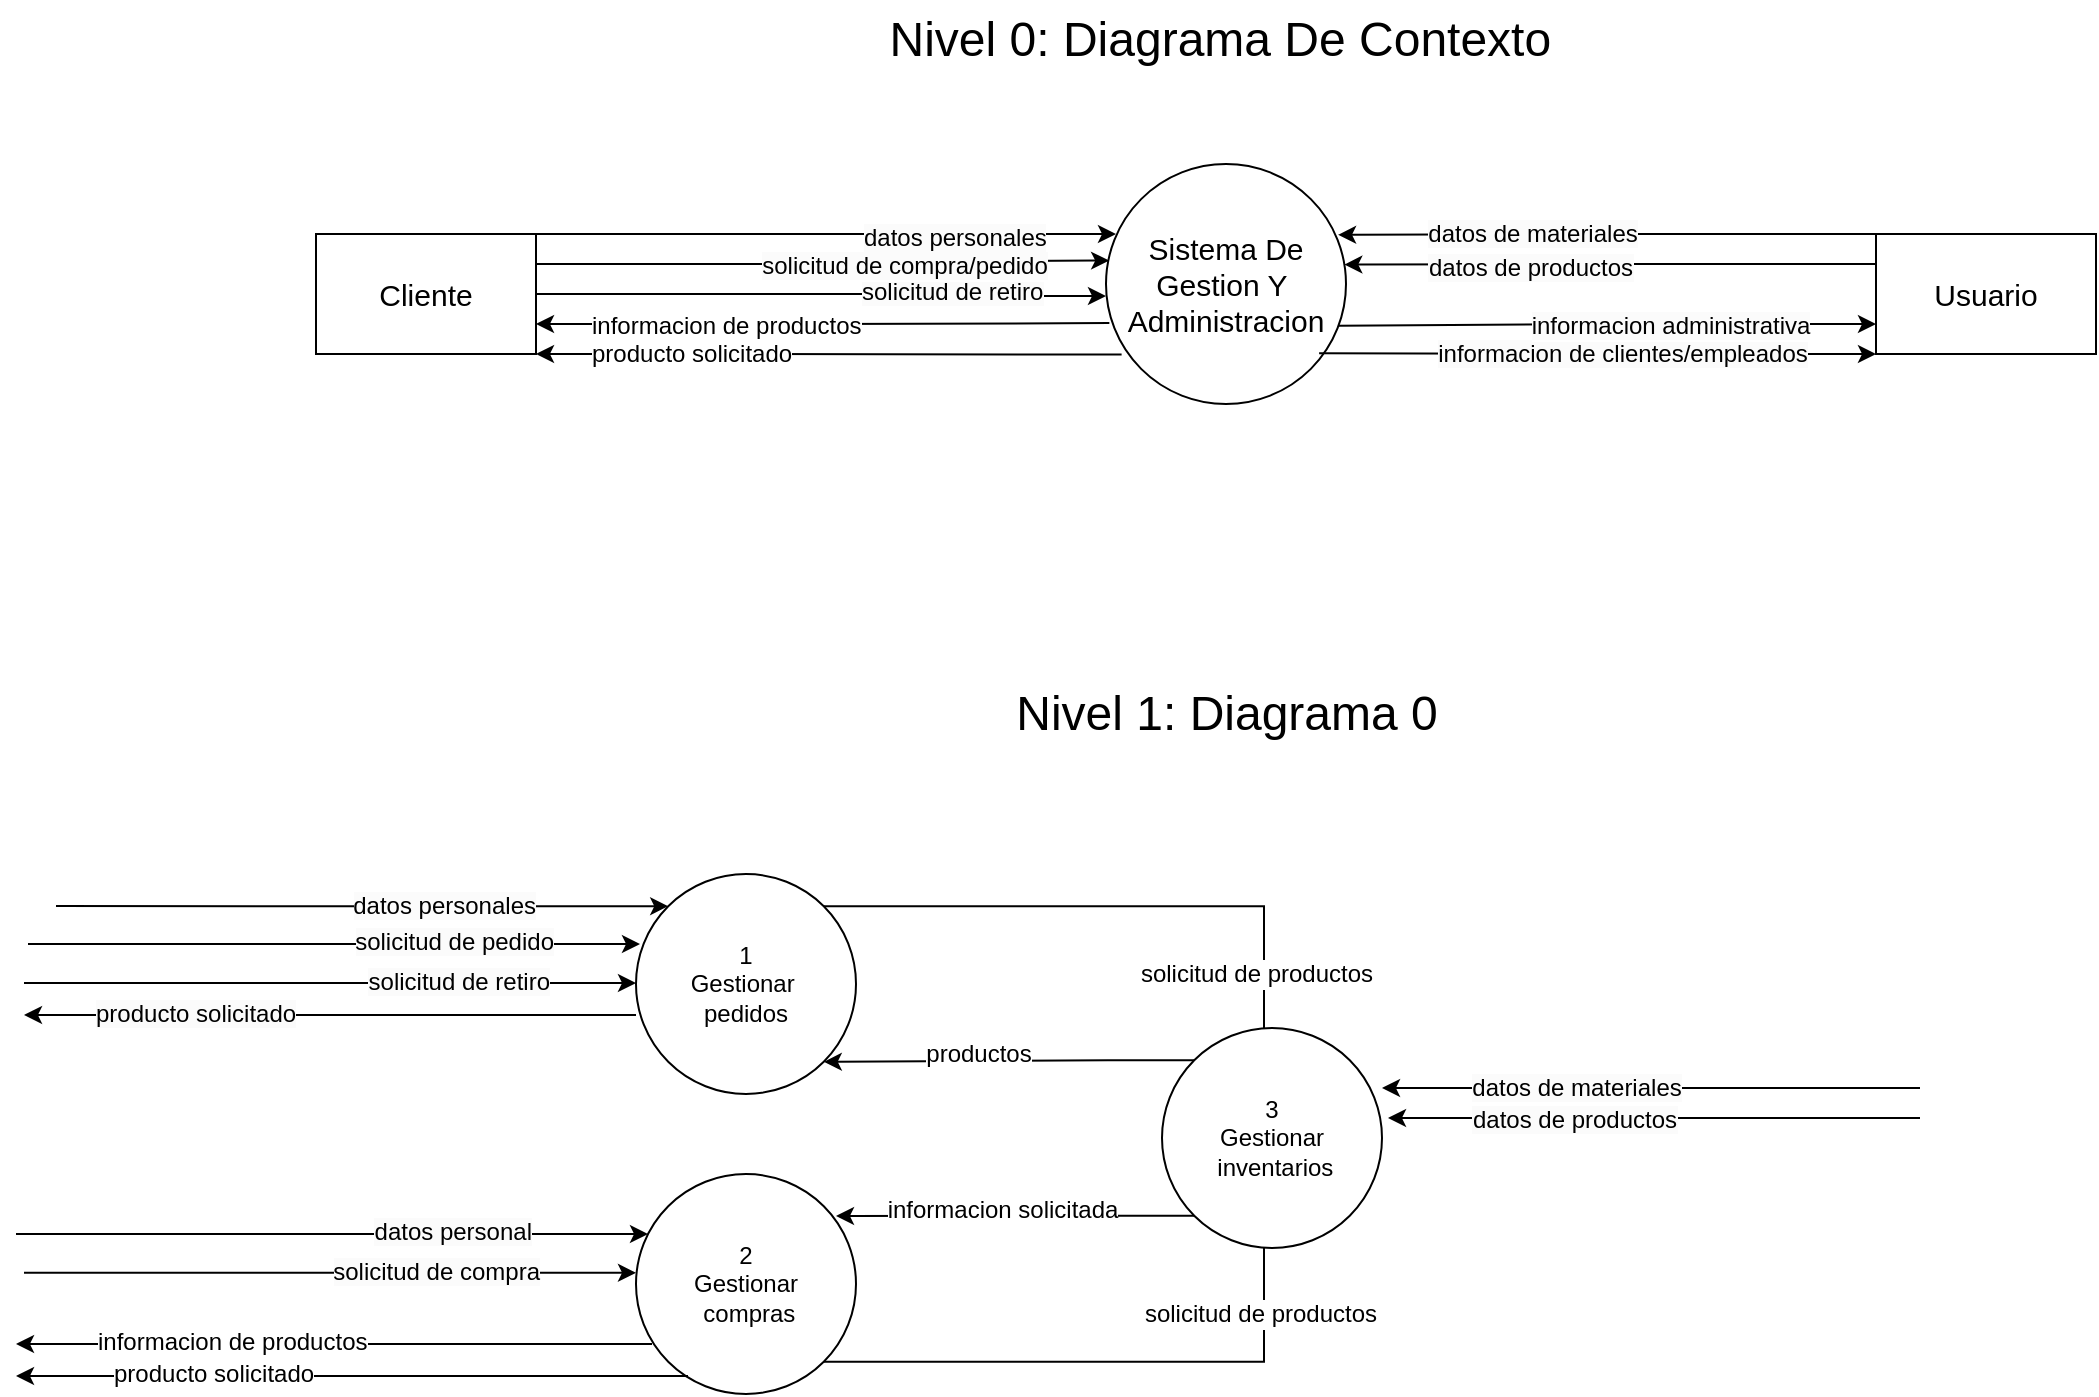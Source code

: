 <mxfile version="24.2.2" type="github" pages="4">
  <diagram name="DFD" id="RoHcrioW4cpVPGeYBmwy">
    <mxGraphModel dx="1534" dy="382" grid="1" gridSize="10" guides="1" tooltips="1" connect="1" arrows="1" fold="1" page="1" pageScale="1" pageWidth="827" pageHeight="1169" math="0" shadow="0">
      <root>
        <mxCell id="0" />
        <mxCell id="1" parent="0" />
        <mxCell id="aNozaNHGua_LlA_LEWnn-1" value="Sistema De Gestion Y&amp;nbsp; Administracion" style="shape=ellipse;html=1;dashed=0;whiteSpace=wrap;aspect=fixed;perimeter=ellipsePerimeter;fontSize=15;" parent="1" vertex="1">
          <mxGeometry x="275" y="355" width="120" height="120" as="geometry" />
        </mxCell>
        <mxCell id="ASXuzu59rnZxiafEv02f-12" style="edgeStyle=orthogonalEdgeStyle;rounded=0;orthogonalLoop=1;jettySize=auto;html=1;" parent="1" source="aNozaNHGua_LlA_LEWnn-2" edge="1">
          <mxGeometry relative="1" as="geometry">
            <mxPoint x="30" y="421" as="sourcePoint" />
            <mxPoint x="275" y="421" as="targetPoint" />
            <Array as="points">
              <mxPoint x="230" y="420" />
              <mxPoint x="230" y="421" />
            </Array>
          </mxGeometry>
        </mxCell>
        <mxCell id="ASXuzu59rnZxiafEv02f-13" value="&lt;span style=&quot;font-size: 12px; background-color: rgb(251, 251, 251);&quot;&gt;solicitud de retiro&lt;/span&gt;" style="edgeLabel;html=1;align=left;verticalAlign=middle;resizable=0;points=[];fontSize=12;" parent="ASXuzu59rnZxiafEv02f-12" vertex="1" connectable="0">
          <mxGeometry x="0.26" relative="1" as="geometry">
            <mxPoint x="-19" y="-1" as="offset" />
          </mxGeometry>
        </mxCell>
        <mxCell id="aNozaNHGua_LlA_LEWnn-2" value="Cliente" style="html=1;dashed=0;whiteSpace=wrap;fontSize=15;" parent="1" vertex="1">
          <mxGeometry x="-120" y="390" width="110" height="60" as="geometry" />
        </mxCell>
        <mxCell id="aNozaNHGua_LlA_LEWnn-3" value="Usuario" style="html=1;dashed=0;whiteSpace=wrap;fontSize=15;" parent="1" vertex="1">
          <mxGeometry x="660" y="390" width="110" height="60" as="geometry" />
        </mxCell>
        <mxCell id="aNozaNHGua_LlA_LEWnn-4" value="Nivel 0: Diagrama De Contexto&amp;nbsp;" style="text;html=1;align=center;verticalAlign=middle;resizable=0;points=[];autosize=1;strokeColor=none;fillColor=none;fontSize=24;" parent="1" vertex="1">
          <mxGeometry x="155" y="273" width="360" height="40" as="geometry" />
        </mxCell>
        <mxCell id="ASXuzu59rnZxiafEv02f-7" style="edgeStyle=orthogonalEdgeStyle;rounded=0;orthogonalLoop=1;jettySize=auto;html=1;exitX=1;exitY=0;exitDx=0;exitDy=0;" parent="1" source="aNozaNHGua_LlA_LEWnn-2" edge="1">
          <mxGeometry relative="1" as="geometry">
            <mxPoint x="280" y="390" as="targetPoint" />
            <Array as="points">
              <mxPoint x="90" y="390" />
              <mxPoint x="90" y="390" />
            </Array>
          </mxGeometry>
        </mxCell>
        <mxCell id="ASXuzu59rnZxiafEv02f-8" value="&lt;span style=&quot;font-size: 12px; background-color: rgb(251, 251, 251);&quot;&gt;datos personales&lt;/span&gt;" style="edgeLabel;html=1;align=left;verticalAlign=middle;resizable=0;points=[];fontSize=12;" parent="ASXuzu59rnZxiafEv02f-7" vertex="1" connectable="0">
          <mxGeometry x="-0.271" y="-2" relative="1" as="geometry">
            <mxPoint x="56" as="offset" />
          </mxGeometry>
        </mxCell>
        <mxCell id="ASXuzu59rnZxiafEv02f-10" style="edgeStyle=orthogonalEdgeStyle;rounded=0;orthogonalLoop=1;jettySize=auto;html=1;exitX=1;exitY=0.25;exitDx=0;exitDy=0;entryX=0.013;entryY=0.394;entryDx=0;entryDy=0;entryPerimeter=0;" parent="1" source="aNozaNHGua_LlA_LEWnn-2" edge="1">
          <mxGeometry relative="1" as="geometry">
            <mxPoint x="30" y="403.5" as="sourcePoint" />
            <mxPoint x="276.56" y="403.28" as="targetPoint" />
          </mxGeometry>
        </mxCell>
        <mxCell id="ASXuzu59rnZxiafEv02f-11" value="&lt;span style=&quot;font-size: 12px; background-color: rgb(251, 251, 251);&quot;&gt;solicitud de compra/pedido&lt;/span&gt;" style="edgeLabel;html=1;align=center;verticalAlign=middle;resizable=0;points=[];fontSize=12;" parent="ASXuzu59rnZxiafEv02f-10" vertex="1" connectable="0">
          <mxGeometry x="0.379" y="-2" relative="1" as="geometry">
            <mxPoint x="-14" as="offset" />
          </mxGeometry>
        </mxCell>
        <mxCell id="ASXuzu59rnZxiafEv02f-14" style="edgeStyle=orthogonalEdgeStyle;rounded=0;orthogonalLoop=1;jettySize=auto;html=1;exitX=1;exitY=0.75;exitDx=0;exitDy=0;entryX=0.014;entryY=0.663;entryDx=0;entryDy=0;entryPerimeter=0;startArrow=classic;startFill=1;endArrow=none;endFill=0;" parent="1" source="aNozaNHGua_LlA_LEWnn-2" target="aNozaNHGua_LlA_LEWnn-1" edge="1">
          <mxGeometry relative="1" as="geometry" />
        </mxCell>
        <mxCell id="ASXuzu59rnZxiafEv02f-18" value="&lt;span style=&quot;text-align: center; font-size: 12px;&quot;&gt;informacion de productos&lt;/span&gt;" style="edgeLabel;html=1;align=left;verticalAlign=middle;resizable=0;points=[];fontSize=12;" parent="ASXuzu59rnZxiafEv02f-14" vertex="1" connectable="0">
          <mxGeometry x="0.44" y="-2" relative="1" as="geometry">
            <mxPoint x="-180" y="-1" as="offset" />
          </mxGeometry>
        </mxCell>
        <mxCell id="ASXuzu59rnZxiafEv02f-15" style="edgeStyle=orthogonalEdgeStyle;rounded=0;orthogonalLoop=1;jettySize=auto;html=1;exitX=1;exitY=1;exitDx=0;exitDy=0;entryX=0.065;entryY=0.794;entryDx=0;entryDy=0;entryPerimeter=0;startArrow=classic;startFill=1;endArrow=none;endFill=0;" parent="1" source="aNozaNHGua_LlA_LEWnn-2" target="aNozaNHGua_LlA_LEWnn-1" edge="1">
          <mxGeometry relative="1" as="geometry">
            <Array as="points">
              <mxPoint x="90" y="450" />
              <mxPoint x="90" y="450" />
            </Array>
          </mxGeometry>
        </mxCell>
        <mxCell id="ASXuzu59rnZxiafEv02f-17" value="producto solicitado" style="edgeLabel;html=1;align=left;verticalAlign=middle;resizable=0;points=[];fontSize=12;" parent="ASXuzu59rnZxiafEv02f-15" vertex="1" connectable="0">
          <mxGeometry x="-0.658" relative="1" as="geometry">
            <mxPoint x="-24" as="offset" />
          </mxGeometry>
        </mxCell>
        <mxCell id="ASXuzu59rnZxiafEv02f-26" style="edgeStyle=orthogonalEdgeStyle;rounded=0;orthogonalLoop=1;jettySize=auto;html=1;exitX=0;exitY=0;exitDx=0;exitDy=0;entryX=0.967;entryY=0.295;entryDx=0;entryDy=0;entryPerimeter=0;" parent="1" source="aNozaNHGua_LlA_LEWnn-3" target="aNozaNHGua_LlA_LEWnn-1" edge="1">
          <mxGeometry relative="1" as="geometry">
            <Array as="points">
              <mxPoint x="540" y="390" />
              <mxPoint x="540" y="390" />
            </Array>
          </mxGeometry>
        </mxCell>
        <mxCell id="ASXuzu59rnZxiafEv02f-32" value="&lt;span style=&quot;font-size: 12px; text-align: left; background-color: rgb(251, 251, 251);&quot;&gt;datos de materiales&lt;/span&gt;" style="edgeLabel;html=1;align=center;verticalAlign=middle;resizable=0;points=[];" parent="ASXuzu59rnZxiafEv02f-26" vertex="1" connectable="0">
          <mxGeometry x="0.578" relative="1" as="geometry">
            <mxPoint x="40" as="offset" />
          </mxGeometry>
        </mxCell>
        <mxCell id="ASXuzu59rnZxiafEv02f-27" style="edgeStyle=orthogonalEdgeStyle;rounded=0;orthogonalLoop=1;jettySize=auto;html=1;exitX=0;exitY=0.25;exitDx=0;exitDy=0;entryX=0.993;entryY=0.419;entryDx=0;entryDy=0;entryPerimeter=0;" parent="1" source="aNozaNHGua_LlA_LEWnn-3" target="aNozaNHGua_LlA_LEWnn-1" edge="1">
          <mxGeometry relative="1" as="geometry" />
        </mxCell>
        <mxCell id="ASXuzu59rnZxiafEv02f-33" value="&lt;span style=&quot;font-size: 12px; text-align: left; background-color: rgb(251, 251, 251);&quot;&gt;datos de productos&lt;/span&gt;" style="edgeLabel;html=1;align=center;verticalAlign=middle;resizable=0;points=[];" parent="ASXuzu59rnZxiafEv02f-27" vertex="1" connectable="0">
          <mxGeometry x="0.388" y="1" relative="1" as="geometry">
            <mxPoint x="11" as="offset" />
          </mxGeometry>
        </mxCell>
        <mxCell id="ASXuzu59rnZxiafEv02f-28" style="edgeStyle=orthogonalEdgeStyle;rounded=0;orthogonalLoop=1;jettySize=auto;html=1;exitX=0;exitY=1;exitDx=0;exitDy=0;entryX=0.888;entryY=0.789;entryDx=0;entryDy=0;entryPerimeter=0;startArrow=classic;startFill=1;endArrow=none;endFill=0;" parent="1" source="aNozaNHGua_LlA_LEWnn-3" target="aNozaNHGua_LlA_LEWnn-1" edge="1">
          <mxGeometry relative="1" as="geometry">
            <Array as="points">
              <mxPoint x="600" y="450" />
              <mxPoint x="600" y="450" />
            </Array>
          </mxGeometry>
        </mxCell>
        <mxCell id="ASXuzu59rnZxiafEv02f-31" value="&lt;span style=&quot;font-size: 12px; text-align: left; background-color: rgb(251, 251, 251);&quot;&gt;informacion de clientes/empleados&lt;/span&gt;" style="edgeLabel;html=1;align=center;verticalAlign=middle;resizable=0;points=[];" parent="ASXuzu59rnZxiafEv02f-28" vertex="1" connectable="0">
          <mxGeometry x="-0.087" relative="1" as="geometry">
            <mxPoint as="offset" />
          </mxGeometry>
        </mxCell>
        <mxCell id="ASXuzu59rnZxiafEv02f-29" style="edgeStyle=orthogonalEdgeStyle;rounded=0;orthogonalLoop=1;jettySize=auto;html=1;exitX=0;exitY=0.75;exitDx=0;exitDy=0;entryX=0.967;entryY=0.674;entryDx=0;entryDy=0;entryPerimeter=0;startArrow=classic;startFill=1;endArrow=none;endFill=0;" parent="1" source="aNozaNHGua_LlA_LEWnn-3" target="aNozaNHGua_LlA_LEWnn-1" edge="1">
          <mxGeometry relative="1" as="geometry" />
        </mxCell>
        <mxCell id="ASXuzu59rnZxiafEv02f-30" value="&lt;span style=&quot;font-size: 12px; text-align: left; background-color: rgb(251, 251, 251);&quot;&gt;informacion administrativa&lt;/span&gt;" style="edgeLabel;html=1;align=center;verticalAlign=middle;resizable=0;points=[];" parent="ASXuzu59rnZxiafEv02f-29" vertex="1" connectable="0">
          <mxGeometry x="-0.316" y="1" relative="1" as="geometry">
            <mxPoint x="-11" as="offset" />
          </mxGeometry>
        </mxCell>
        <mxCell id="C0YSdgT8J2CniD9Htyzj-4" value="Nivel 1: Diagrama 0" style="text;html=1;align=center;verticalAlign=middle;resizable=0;points=[];autosize=1;strokeColor=none;fillColor=none;fontSize=24;" parent="1" vertex="1">
          <mxGeometry x="220" y="610" width="230" height="40" as="geometry" />
        </mxCell>
        <mxCell id="kgxaXJ9LpuSL58q9xwO7-5" style="edgeStyle=orthogonalEdgeStyle;rounded=0;orthogonalLoop=1;jettySize=auto;html=1;exitX=0;exitY=0;exitDx=0;exitDy=0;startArrow=classic;startFill=1;endArrow=none;endFill=0;" parent="1" source="kgxaXJ9LpuSL58q9xwO7-2" edge="1">
          <mxGeometry relative="1" as="geometry">
            <mxPoint x="-250" y="726" as="targetPoint" />
          </mxGeometry>
        </mxCell>
        <mxCell id="kgxaXJ9LpuSL58q9xwO7-6" value="&lt;span style=&quot;font-size: 12px; background-color: rgb(251, 251, 251);&quot;&gt;datos personales&lt;/span&gt;" style="edgeLabel;html=1;align=right;verticalAlign=middle;resizable=0;points=[];fontSize=12;" parent="kgxaXJ9LpuSL58q9xwO7-5" vertex="1" connectable="0">
          <mxGeometry x="0.133" y="-1" relative="1" as="geometry">
            <mxPoint x="107" as="offset" />
          </mxGeometry>
        </mxCell>
        <mxCell id="stX6e2_wSXPLfjuGgp6q-4" style="edgeStyle=orthogonalEdgeStyle;rounded=0;orthogonalLoop=1;jettySize=auto;html=1;exitX=1;exitY=0;exitDx=0;exitDy=0;entryX=1;entryY=0;entryDx=0;entryDy=0;" edge="1" parent="1" source="kgxaXJ9LpuSL58q9xwO7-2" target="kgxaXJ9LpuSL58q9xwO7-4">
          <mxGeometry relative="1" as="geometry">
            <Array as="points">
              <mxPoint x="354" y="726" />
            </Array>
          </mxGeometry>
        </mxCell>
        <mxCell id="kgxaXJ9LpuSL58q9xwO7-2" value="&lt;div&gt;1&lt;/div&gt;Gestionar&amp;nbsp;&lt;div&gt;pedidos&lt;/div&gt;" style="shape=ellipse;html=1;dashed=0;whiteSpace=wrap;aspect=fixed;perimeter=ellipsePerimeter;" parent="1" vertex="1">
          <mxGeometry x="40" y="710" width="110" height="110" as="geometry" />
        </mxCell>
        <mxCell id="stX6e2_wSXPLfjuGgp6q-6" style="edgeStyle=orthogonalEdgeStyle;rounded=0;orthogonalLoop=1;jettySize=auto;html=1;exitX=1;exitY=1;exitDx=0;exitDy=0;entryX=1;entryY=1;entryDx=0;entryDy=0;" edge="1" parent="1" source="kgxaXJ9LpuSL58q9xwO7-3" target="kgxaXJ9LpuSL58q9xwO7-4">
          <mxGeometry relative="1" as="geometry">
            <Array as="points">
              <mxPoint x="354" y="954" />
            </Array>
          </mxGeometry>
        </mxCell>
        <mxCell id="stX6e2_wSXPLfjuGgp6q-8" value="solicitud de productos" style="edgeLabel;html=1;align=center;verticalAlign=middle;resizable=0;points=[];fontSize=12;" vertex="1" connectable="0" parent="stX6e2_wSXPLfjuGgp6q-6">
          <mxGeometry x="0.68" y="2" relative="1" as="geometry">
            <mxPoint y="38" as="offset" />
          </mxGeometry>
        </mxCell>
        <mxCell id="stX6e2_wSXPLfjuGgp6q-19" value="solicitud de productos" style="edgeLabel;html=1;align=center;verticalAlign=middle;resizable=0;points=[];fontSize=12;" vertex="1" connectable="0" parent="stX6e2_wSXPLfjuGgp6q-6">
          <mxGeometry x="0.68" y="2" relative="1" as="geometry">
            <mxPoint x="-2" y="-132" as="offset" />
          </mxGeometry>
        </mxCell>
        <mxCell id="kgxaXJ9LpuSL58q9xwO7-3" value="&lt;div&gt;2&lt;/div&gt;Gestionar&lt;div&gt;&lt;span style=&quot;background-color: initial;&quot;&gt;&amp;nbsp;compras&lt;/span&gt;&lt;/div&gt;" style="shape=ellipse;html=1;dashed=0;whiteSpace=wrap;aspect=fixed;perimeter=ellipsePerimeter;" parent="1" vertex="1">
          <mxGeometry x="40" y="860" width="110" height="110" as="geometry" />
        </mxCell>
        <mxCell id="stX6e2_wSXPLfjuGgp6q-5" style="edgeStyle=orthogonalEdgeStyle;rounded=0;orthogonalLoop=1;jettySize=auto;html=1;exitX=0;exitY=0;exitDx=0;exitDy=0;entryX=1;entryY=1;entryDx=0;entryDy=0;" edge="1" parent="1" source="kgxaXJ9LpuSL58q9xwO7-4" target="kgxaXJ9LpuSL58q9xwO7-2">
          <mxGeometry relative="1" as="geometry">
            <Array as="points">
              <mxPoint x="276" y="804" />
            </Array>
          </mxGeometry>
        </mxCell>
        <mxCell id="stX6e2_wSXPLfjuGgp6q-14" value="&lt;span style=&quot;font-size: 12px;&quot;&gt;productos&lt;/span&gt;" style="edgeLabel;html=1;align=center;verticalAlign=middle;resizable=0;points=[];" vertex="1" connectable="0" parent="stX6e2_wSXPLfjuGgp6q-5">
          <mxGeometry x="0.164" y="-4" relative="1" as="geometry">
            <mxPoint as="offset" />
          </mxGeometry>
        </mxCell>
        <mxCell id="kgxaXJ9LpuSL58q9xwO7-4" value="&lt;div&gt;3&lt;/div&gt;Gestionar&lt;div&gt;&lt;span style=&quot;background-color: initial;&quot;&gt;&amp;nbsp;inventarios&lt;/span&gt;&lt;/div&gt;" style="shape=ellipse;html=1;dashed=0;whiteSpace=wrap;aspect=fixed;perimeter=ellipsePerimeter;" parent="1" vertex="1">
          <mxGeometry x="303" y="787" width="110" height="110" as="geometry" />
        </mxCell>
        <mxCell id="kgxaXJ9LpuSL58q9xwO7-7" style="edgeStyle=orthogonalEdgeStyle;rounded=0;orthogonalLoop=1;jettySize=auto;html=1;exitX=0;exitY=0;exitDx=0;exitDy=0;startArrow=classic;startFill=1;endArrow=none;endFill=0;" parent="1" edge="1">
          <mxGeometry relative="1" as="geometry">
            <mxPoint x="-264" y="745" as="targetPoint" />
            <mxPoint x="42" y="745" as="sourcePoint" />
          </mxGeometry>
        </mxCell>
        <mxCell id="kgxaXJ9LpuSL58q9xwO7-8" value="&lt;span style=&quot;font-size: 12px; background-color: rgb(251, 251, 251);&quot;&gt;solicitud de pedido&lt;/span&gt;" style="edgeLabel;html=1;align=right;verticalAlign=middle;resizable=0;points=[];fontSize=12;" parent="kgxaXJ9LpuSL58q9xwO7-7" vertex="1" connectable="0">
          <mxGeometry x="0.133" y="-1" relative="1" as="geometry">
            <mxPoint x="131" as="offset" />
          </mxGeometry>
        </mxCell>
        <mxCell id="kgxaXJ9LpuSL58q9xwO7-9" style="edgeStyle=orthogonalEdgeStyle;rounded=0;orthogonalLoop=1;jettySize=auto;html=1;exitX=0;exitY=0;exitDx=0;exitDy=0;startArrow=classic;startFill=1;endArrow=none;endFill=0;" parent="1" edge="1">
          <mxGeometry relative="1" as="geometry">
            <mxPoint x="-266" y="764.5" as="targetPoint" />
            <mxPoint x="40" y="764.5" as="sourcePoint" />
          </mxGeometry>
        </mxCell>
        <mxCell id="kgxaXJ9LpuSL58q9xwO7-10" value="&lt;span style=&quot;font-size: 12px; background-color: rgb(251, 251, 251);&quot;&gt;solicitud de retiro&lt;/span&gt;" style="edgeLabel;html=1;align=right;verticalAlign=middle;resizable=0;points=[];fontSize=12;" parent="kgxaXJ9LpuSL58q9xwO7-9" vertex="1" connectable="0">
          <mxGeometry x="0.133" y="-1" relative="1" as="geometry">
            <mxPoint x="131" as="offset" />
          </mxGeometry>
        </mxCell>
        <mxCell id="kgxaXJ9LpuSL58q9xwO7-11" style="edgeStyle=orthogonalEdgeStyle;rounded=0;orthogonalLoop=1;jettySize=auto;html=1;exitX=0;exitY=0;exitDx=0;exitDy=0;startArrow=none;startFill=0;endArrow=classic;endFill=1;" parent="1" edge="1">
          <mxGeometry relative="1" as="geometry">
            <mxPoint x="-266" y="780.5" as="targetPoint" />
            <mxPoint x="40" y="780.5" as="sourcePoint" />
          </mxGeometry>
        </mxCell>
        <mxCell id="kgxaXJ9LpuSL58q9xwO7-12" value="&lt;span style=&quot;font-size: 12px; background-color: rgb(251, 251, 251);&quot;&gt;producto solicitado&lt;/span&gt;" style="edgeLabel;html=1;align=left;verticalAlign=middle;resizable=0;points=[];fontSize=12;" parent="kgxaXJ9LpuSL58q9xwO7-11" vertex="1" connectable="0">
          <mxGeometry x="0.133" y="-1" relative="1" as="geometry">
            <mxPoint x="-99" as="offset" />
          </mxGeometry>
        </mxCell>
        <mxCell id="kgxaXJ9LpuSL58q9xwO7-13" style="edgeStyle=orthogonalEdgeStyle;rounded=0;orthogonalLoop=1;jettySize=auto;html=1;exitX=0;exitY=0;exitDx=0;exitDy=0;startArrow=classic;startFill=1;endArrow=none;endFill=0;" parent="1" edge="1">
          <mxGeometry relative="1" as="geometry">
            <mxPoint x="-270" y="890" as="targetPoint" />
            <mxPoint x="46" y="890" as="sourcePoint" />
          </mxGeometry>
        </mxCell>
        <mxCell id="kgxaXJ9LpuSL58q9xwO7-14" value="&lt;span style=&quot;font-size: 12px; background-color: rgb(251, 251, 251);&quot;&gt;datos personal&lt;/span&gt;" style="edgeLabel;html=1;align=right;verticalAlign=middle;resizable=0;points=[];fontSize=12;" parent="kgxaXJ9LpuSL58q9xwO7-13" vertex="1" connectable="0">
          <mxGeometry x="0.133" y="-1" relative="1" as="geometry">
            <mxPoint x="121" as="offset" />
          </mxGeometry>
        </mxCell>
        <mxCell id="kgxaXJ9LpuSL58q9xwO7-15" style="edgeStyle=orthogonalEdgeStyle;rounded=0;orthogonalLoop=1;jettySize=auto;html=1;exitX=0;exitY=0;exitDx=0;exitDy=0;startArrow=classic;startFill=1;endArrow=none;endFill=0;" parent="1" edge="1">
          <mxGeometry relative="1" as="geometry">
            <mxPoint x="-266" y="909.41" as="targetPoint" />
            <mxPoint x="40" y="909.41" as="sourcePoint" />
          </mxGeometry>
        </mxCell>
        <mxCell id="kgxaXJ9LpuSL58q9xwO7-16" value="&lt;span style=&quot;font-size: 12px; background-color: rgb(251, 251, 251);&quot;&gt;solicitud de compra&lt;/span&gt;" style="edgeLabel;html=1;align=right;verticalAlign=middle;resizable=0;points=[];fontSize=12;" parent="kgxaXJ9LpuSL58q9xwO7-15" vertex="1" connectable="0">
          <mxGeometry x="0.133" y="-1" relative="1" as="geometry">
            <mxPoint x="126" as="offset" />
          </mxGeometry>
        </mxCell>
        <mxCell id="kgxaXJ9LpuSL58q9xwO7-19" style="edgeStyle=orthogonalEdgeStyle;rounded=0;orthogonalLoop=1;jettySize=auto;html=1;exitX=0;exitY=0;exitDx=0;exitDy=0;startArrow=none;startFill=0;endArrow=classic;endFill=1;" parent="1" edge="1">
          <mxGeometry relative="1" as="geometry">
            <mxPoint x="-270" y="945" as="targetPoint" />
            <mxPoint x="48" y="945" as="sourcePoint" />
          </mxGeometry>
        </mxCell>
        <mxCell id="kgxaXJ9LpuSL58q9xwO7-20" value="&lt;span style=&quot;text-align: center; font-size: 12px;&quot;&gt;&lt;font style=&quot;font-size: 12px;&quot;&gt;informacion de productos&lt;/font&gt;&lt;/span&gt;" style="edgeLabel;html=1;align=left;verticalAlign=middle;resizable=0;points=[];fontSize=12;" parent="kgxaXJ9LpuSL58q9xwO7-19" vertex="1" connectable="0">
          <mxGeometry x="0.133" y="-1" relative="1" as="geometry">
            <mxPoint x="-99" as="offset" />
          </mxGeometry>
        </mxCell>
        <mxCell id="kgxaXJ9LpuSL58q9xwO7-21" style="edgeStyle=orthogonalEdgeStyle;rounded=0;orthogonalLoop=1;jettySize=auto;html=1;exitX=0;exitY=0;exitDx=0;exitDy=0;startArrow=none;startFill=0;endArrow=classic;endFill=1;" parent="1" edge="1">
          <mxGeometry relative="1" as="geometry">
            <mxPoint x="-270" y="961" as="targetPoint" />
            <mxPoint x="66" y="961" as="sourcePoint" />
          </mxGeometry>
        </mxCell>
        <mxCell id="kgxaXJ9LpuSL58q9xwO7-22" value="producto solicitado" style="edgeLabel;html=1;align=left;verticalAlign=middle;resizable=0;points=[];fontSize=12;" parent="kgxaXJ9LpuSL58q9xwO7-21" vertex="1" connectable="0">
          <mxGeometry x="0.133" y="-1" relative="1" as="geometry">
            <mxPoint x="-99" as="offset" />
          </mxGeometry>
        </mxCell>
        <mxCell id="stX6e2_wSXPLfjuGgp6q-10" style="edgeStyle=orthogonalEdgeStyle;rounded=0;orthogonalLoop=1;jettySize=auto;html=1;exitX=0;exitY=0;exitDx=0;exitDy=0;entryX=0.967;entryY=0.295;entryDx=0;entryDy=0;entryPerimeter=0;" edge="1" parent="1">
          <mxGeometry relative="1" as="geometry">
            <Array as="points">
              <mxPoint x="562" y="817" />
              <mxPoint x="562" y="817" />
            </Array>
            <mxPoint x="682" y="817" as="sourcePoint" />
            <mxPoint x="413" y="817" as="targetPoint" />
          </mxGeometry>
        </mxCell>
        <mxCell id="stX6e2_wSXPLfjuGgp6q-11" value="&lt;span style=&quot;font-size: 12px; text-align: left; background-color: rgb(251, 251, 251);&quot;&gt;datos de materiales&lt;/span&gt;" style="edgeLabel;html=1;align=center;verticalAlign=middle;resizable=0;points=[];" vertex="1" connectable="0" parent="stX6e2_wSXPLfjuGgp6q-10">
          <mxGeometry x="0.578" relative="1" as="geometry">
            <mxPoint x="40" as="offset" />
          </mxGeometry>
        </mxCell>
        <mxCell id="stX6e2_wSXPLfjuGgp6q-12" style="edgeStyle=orthogonalEdgeStyle;rounded=0;orthogonalLoop=1;jettySize=auto;html=1;exitX=0;exitY=0.25;exitDx=0;exitDy=0;entryX=0.993;entryY=0.419;entryDx=0;entryDy=0;entryPerimeter=0;" edge="1" parent="1">
          <mxGeometry relative="1" as="geometry">
            <mxPoint x="682" y="832" as="sourcePoint" />
            <mxPoint x="416" y="832" as="targetPoint" />
          </mxGeometry>
        </mxCell>
        <mxCell id="stX6e2_wSXPLfjuGgp6q-13" value="&lt;span style=&quot;font-size: 12px; text-align: left; background-color: rgb(251, 251, 251);&quot;&gt;datos de productos&lt;/span&gt;" style="edgeLabel;html=1;align=center;verticalAlign=middle;resizable=0;points=[];" vertex="1" connectable="0" parent="stX6e2_wSXPLfjuGgp6q-12">
          <mxGeometry x="0.388" y="1" relative="1" as="geometry">
            <mxPoint x="11" as="offset" />
          </mxGeometry>
        </mxCell>
        <mxCell id="stX6e2_wSXPLfjuGgp6q-17" style="edgeStyle=orthogonalEdgeStyle;rounded=0;orthogonalLoop=1;jettySize=auto;html=1;entryX=1;entryY=1;entryDx=0;entryDy=0;exitX=0;exitY=1;exitDx=0;exitDy=0;" edge="1" parent="1" source="kgxaXJ9LpuSL58q9xwO7-4">
          <mxGeometry relative="1" as="geometry">
            <mxPoint x="325" y="880" as="sourcePoint" />
            <mxPoint x="140" y="881" as="targetPoint" />
            <Array as="points" />
          </mxGeometry>
        </mxCell>
        <mxCell id="stX6e2_wSXPLfjuGgp6q-18" value="&lt;span style=&quot;font-size: 12px;&quot;&gt;informacion solicitada&lt;/span&gt;" style="edgeLabel;html=1;align=center;verticalAlign=middle;resizable=0;points=[];" vertex="1" connectable="0" parent="stX6e2_wSXPLfjuGgp6q-17">
          <mxGeometry x="0.164" y="-4" relative="1" as="geometry">
            <mxPoint x="8" as="offset" />
          </mxGeometry>
        </mxCell>
      </root>
    </mxGraphModel>
  </diagram>
  <diagram id="t9wMUjP-SbSvY88gOsZW" name="ERD">
    <mxGraphModel dx="2241" dy="3102" grid="1" gridSize="10" guides="1" tooltips="1" connect="1" arrows="1" fold="1" page="1" pageScale="1" pageWidth="827" pageHeight="1169" math="0" shadow="0">
      <root>
        <mxCell id="0" />
        <mxCell id="1" parent="0" />
        <mxCell id="WJrIaEAeB0rzanmLSIEV-1" value="" style="group" vertex="1" connectable="0" parent="1">
          <mxGeometry x="-370" y="-1710" width="1543" height="910" as="geometry" />
        </mxCell>
        <mxCell id="kxRSe2GMeEUUu8IbytqN-2" style="edgeStyle=orthogonalEdgeStyle;rounded=0;orthogonalLoop=1;jettySize=auto;html=1;entryX=0.75;entryY=0;entryDx=0;entryDy=0;endArrow=none;endFill=0;" parent="WJrIaEAeB0rzanmLSIEV-1" source="kxRSe2GMeEUUu8IbytqN-1" target="dfiBGnK9hYnzI3vNDTBU-3" edge="1">
          <mxGeometry relative="1" as="geometry" />
        </mxCell>
        <mxCell id="-J-4wgZcqBaJOVz8H_X_-4" style="edgeStyle=orthogonalEdgeStyle;rounded=0;orthogonalLoop=1;jettySize=auto;html=1;entryX=0.5;entryY=1;entryDx=0;entryDy=0;endArrow=none;endFill=0;" parent="WJrIaEAeB0rzanmLSIEV-1" source="-J-4wgZcqBaJOVz8H_X_-3" target="dfiBGnK9hYnzI3vNDTBU-4" edge="1">
          <mxGeometry relative="1" as="geometry" />
        </mxCell>
        <mxCell id="-J-4wgZcqBaJOVz8H_X_-2" style="edgeStyle=orthogonalEdgeStyle;rounded=0;orthogonalLoop=1;jettySize=auto;html=1;endArrow=none;endFill=0;" parent="WJrIaEAeB0rzanmLSIEV-1" source="-J-4wgZcqBaJOVz8H_X_-1" target="dfiBGnK9hYnzI3vNDTBU-3" edge="1">
          <mxGeometry relative="1" as="geometry" />
        </mxCell>
        <mxCell id="Pfy-Ps6DJk7XTgloLVPU-2" style="edgeStyle=orthogonalEdgeStyle;rounded=0;orthogonalLoop=1;jettySize=auto;html=1;entryX=0.25;entryY=1;entryDx=0;entryDy=0;endArrow=none;endFill=0;" parent="WJrIaEAeB0rzanmLSIEV-1" source="Pfy-Ps6DJk7XTgloLVPU-1" target="dfiBGnK9hYnzI3vNDTBU-4" edge="1">
          <mxGeometry relative="1" as="geometry" />
        </mxCell>
        <mxCell id="1ZZZu2H9Y077XsMnAfgS-8" value="&amp;lt;" style="edgeStyle=orthogonalEdgeStyle;rounded=0;orthogonalLoop=1;jettySize=auto;html=1;entryX=1;entryY=0.25;entryDx=0;entryDy=0;endArrow=none;endFill=0;" parent="WJrIaEAeB0rzanmLSIEV-1" source="1ZZZu2H9Y077XsMnAfgS-7" target="dfiBGnK9hYnzI3vNDTBU-9" edge="1">
          <mxGeometry relative="1" as="geometry" />
        </mxCell>
        <mxCell id="1ZZZu2H9Y077XsMnAfgS-4" style="edgeStyle=orthogonalEdgeStyle;rounded=0;orthogonalLoop=1;jettySize=auto;html=1;endArrow=none;endFill=0;" parent="WJrIaEAeB0rzanmLSIEV-1" source="dfiBGnK9hYnzI3vNDTBU-3" target="1ZZZu2H9Y077XsMnAfgS-3" edge="1">
          <mxGeometry relative="1" as="geometry" />
        </mxCell>
        <mxCell id="LtsGswhhbYABC5iDQhyA-5" style="edgeStyle=orthogonalEdgeStyle;rounded=0;orthogonalLoop=1;jettySize=auto;html=1;entryX=1;entryY=0;entryDx=0;entryDy=0;endArrow=none;endFill=0;" parent="WJrIaEAeB0rzanmLSIEV-1" source="LlTPPOzc5ABIYBXtL9n6-2" target="dfiBGnK9hYnzI3vNDTBU-9" edge="1">
          <mxGeometry relative="1" as="geometry">
            <Array as="points">
              <mxPoint x="1436" y="610" />
              <mxPoint x="1350" y="610" />
            </Array>
          </mxGeometry>
        </mxCell>
        <mxCell id="LtsGswhhbYABC5iDQhyA-2" style="edgeStyle=orthogonalEdgeStyle;rounded=0;orthogonalLoop=1;jettySize=auto;html=1;entryX=0.75;entryY=0;entryDx=0;entryDy=0;endArrow=none;endFill=0;" parent="WJrIaEAeB0rzanmLSIEV-1" source="LlTPPOzc5ABIYBXtL9n6-1" target="dfiBGnK9hYnzI3vNDTBU-9" edge="1">
          <mxGeometry relative="1" as="geometry" />
        </mxCell>
        <mxCell id="LtsGswhhbYABC5iDQhyA-1" style="edgeStyle=orthogonalEdgeStyle;rounded=0;orthogonalLoop=1;jettySize=auto;html=1;entryX=0.152;entryY=-0.057;entryDx=0;entryDy=0;entryPerimeter=0;endArrow=none;endFill=0;" parent="WJrIaEAeB0rzanmLSIEV-1" source="LIQKjsbDUxh3pfupWSe_-1" target="dfiBGnK9hYnzI3vNDTBU-9" edge="1">
          <mxGeometry relative="1" as="geometry" />
        </mxCell>
        <mxCell id="8aIXA2KipEEAAfbXNo1x-2" style="edgeStyle=orthogonalEdgeStyle;rounded=0;orthogonalLoop=1;jettySize=auto;html=1;endArrow=none;endFill=0;" parent="WJrIaEAeB0rzanmLSIEV-1" source="8aIXA2KipEEAAfbXNo1x-1" target="dfiBGnK9hYnzI3vNDTBU-3" edge="1">
          <mxGeometry relative="1" as="geometry" />
        </mxCell>
        <mxCell id="MoDrfsupfi5I0O5kzY53-7" style="edgeStyle=orthogonalEdgeStyle;rounded=0;orthogonalLoop=1;jettySize=auto;html=1;endArrow=none;endFill=0;exitX=0.5;exitY=0;exitDx=0;exitDy=0;" parent="WJrIaEAeB0rzanmLSIEV-1" source="MoDrfsupfi5I0O5kzY53-1" edge="1">
          <mxGeometry relative="1" as="geometry">
            <mxPoint x="630" y="702.5" as="sourcePoint" />
            <mxPoint x="740" y="607.5" as="targetPoint" />
            <Array as="points">
              <mxPoint x="630" y="608" />
            </Array>
          </mxGeometry>
        </mxCell>
        <mxCell id="MoDrfsupfi5I0O5kzY53-4" style="edgeStyle=orthogonalEdgeStyle;rounded=0;orthogonalLoop=1;jettySize=auto;html=1;endArrow=none;endFill=0;" parent="WJrIaEAeB0rzanmLSIEV-1" source="GXogy3wBSUH6Xwq4zQ6x-11" target="dfiBGnK9hYnzI3vNDTBU-4" edge="1">
          <mxGeometry relative="1" as="geometry">
            <Array as="points">
              <mxPoint x="804" y="630" />
              <mxPoint x="804" y="630" />
            </Array>
          </mxGeometry>
        </mxCell>
        <mxCell id="MoDrfsupfi5I0O5kzY53-5" style="edgeStyle=orthogonalEdgeStyle;rounded=0;orthogonalLoop=1;jettySize=auto;html=1;endArrow=none;endFill=0;entryX=1;entryY=0.75;entryDx=0;entryDy=0;exitX=0.211;exitY=0.143;exitDx=0;exitDy=0;exitPerimeter=0;" parent="WJrIaEAeB0rzanmLSIEV-1" source="GXogy3wBSUH6Xwq4zQ6x-12" edge="1">
          <mxGeometry relative="1" as="geometry">
            <mxPoint x="840" y="607" as="targetPoint" />
            <mxPoint x="900" y="651" as="sourcePoint" />
            <Array as="points">
              <mxPoint x="900" y="656" />
              <mxPoint x="900" y="607" />
            </Array>
          </mxGeometry>
        </mxCell>
        <mxCell id="MoDrfsupfi5I0O5kzY53-8" style="edgeStyle=orthogonalEdgeStyle;rounded=0;orthogonalLoop=1;jettySize=auto;html=1;endArrow=none;endFill=0;" parent="WJrIaEAeB0rzanmLSIEV-1" source="yh0MrTJsBkd5AB328VH--2" target="dfiBGnK9hYnzI3vNDTBU-4" edge="1">
          <mxGeometry relative="1" as="geometry">
            <Array as="points">
              <mxPoint x="873" y="650" />
              <mxPoint x="840" y="650" />
            </Array>
          </mxGeometry>
        </mxCell>
        <mxCell id="MoDrfsupfi5I0O5kzY53-9" style="edgeStyle=orthogonalEdgeStyle;rounded=0;orthogonalLoop=1;jettySize=auto;html=1;entryX=0.75;entryY=1;entryDx=0;entryDy=0;endArrow=none;endFill=0;" parent="WJrIaEAeB0rzanmLSIEV-1" source="MoDrfsupfi5I0O5kzY53-2" target="dfiBGnK9hYnzI3vNDTBU-4" edge="1">
          <mxGeometry relative="1" as="geometry">
            <Array as="points">
              <mxPoint x="983" y="700" />
              <mxPoint x="815" y="700" />
            </Array>
          </mxGeometry>
        </mxCell>
        <mxCell id="MoDrfsupfi5I0O5kzY53-3" style="edgeStyle=orthogonalEdgeStyle;rounded=0;orthogonalLoop=1;jettySize=auto;html=1;entryX=0.121;entryY=0.963;entryDx=0;entryDy=0;entryPerimeter=0;endArrow=none;endFill=0;" parent="WJrIaEAeB0rzanmLSIEV-1" source="GXogy3wBSUH6Xwq4zQ6x-10" target="dfiBGnK9hYnzI3vNDTBU-4" edge="1">
          <mxGeometry relative="1" as="geometry">
            <Array as="points">
              <mxPoint x="690" y="630" />
              <mxPoint x="740" y="630" />
              <mxPoint x="740" y="618" />
            </Array>
          </mxGeometry>
        </mxCell>
        <mxCell id="MoDrfsupfi5I0O5kzY53-6" style="edgeStyle=orthogonalEdgeStyle;rounded=0;orthogonalLoop=1;jettySize=auto;html=1;entryX=0.109;entryY=1.027;entryDx=0;entryDy=0;entryPerimeter=0;endArrow=none;endFill=0;" parent="WJrIaEAeB0rzanmLSIEV-1" source="GXogy3wBSUH6Xwq4zQ6x-13" target="dfiBGnK9hYnzI3vNDTBU-4" edge="1">
          <mxGeometry relative="1" as="geometry" />
        </mxCell>
        <mxCell id="GXogy3wBSUH6Xwq4zQ6x-5" style="edgeStyle=orthogonalEdgeStyle;rounded=0;orthogonalLoop=1;jettySize=auto;html=1;entryX=1;entryY=0;entryDx=0;entryDy=0;endArrow=none;endFill=0;" parent="WJrIaEAeB0rzanmLSIEV-1" source="xtwg5MzvlpZ3nDmUeF_S-10" target="dfiBGnK9hYnzI3vNDTBU-3" edge="1">
          <mxGeometry relative="1" as="geometry">
            <Array as="points">
              <mxPoint x="840" y="200" />
            </Array>
          </mxGeometry>
        </mxCell>
        <mxCell id="GXogy3wBSUH6Xwq4zQ6x-2" style="edgeStyle=orthogonalEdgeStyle;rounded=0;orthogonalLoop=1;jettySize=auto;html=1;entryX=0;entryY=0;entryDx=0;entryDy=0;endArrow=none;endFill=0;" parent="WJrIaEAeB0rzanmLSIEV-1" source="xtwg5MzvlpZ3nDmUeF_S-12" target="dfiBGnK9hYnzI3vNDTBU-3" edge="1">
          <mxGeometry relative="1" as="geometry">
            <Array as="points">
              <mxPoint x="740" y="180" />
            </Array>
          </mxGeometry>
        </mxCell>
        <mxCell id="GXogy3wBSUH6Xwq4zQ6x-3" style="edgeStyle=orthogonalEdgeStyle;rounded=0;orthogonalLoop=1;jettySize=auto;html=1;entryX=0.25;entryY=0;entryDx=0;entryDy=0;endArrow=none;endFill=0;" parent="WJrIaEAeB0rzanmLSIEV-1" source="hej4wo_XFEEoFQRPaWnF-1" target="dfiBGnK9hYnzI3vNDTBU-3" edge="1">
          <mxGeometry relative="1" as="geometry">
            <Array as="points">
              <mxPoint x="765" y="170" />
              <mxPoint x="765" y="170" />
            </Array>
          </mxGeometry>
        </mxCell>
        <mxCell id="GXogy3wBSUH6Xwq4zQ6x-7" style="edgeStyle=orthogonalEdgeStyle;rounded=0;orthogonalLoop=1;jettySize=auto;html=1;entryX=0.612;entryY=-0.002;entryDx=0;entryDy=0;entryPerimeter=0;endArrow=none;endFill=0;" parent="WJrIaEAeB0rzanmLSIEV-1" source="60-wcEaQbFacpjMoUf0u-2" target="dfiBGnK9hYnzI3vNDTBU-3" edge="1">
          <mxGeometry relative="1" as="geometry" />
        </mxCell>
        <mxCell id="GXogy3wBSUH6Xwq4zQ6x-4" style="edgeStyle=orthogonalEdgeStyle;rounded=0;orthogonalLoop=1;jettySize=auto;html=1;entryX=0.75;entryY=0;entryDx=0;entryDy=0;endArrow=none;endFill=0;" parent="WJrIaEAeB0rzanmLSIEV-1" source="hej4wo_XFEEoFQRPaWnF-2" target="dfiBGnK9hYnzI3vNDTBU-3" edge="1">
          <mxGeometry relative="1" as="geometry">
            <Array as="points">
              <mxPoint x="820" y="189" />
              <mxPoint x="815" y="189" />
            </Array>
          </mxGeometry>
        </mxCell>
        <mxCell id="GXogy3wBSUH6Xwq4zQ6x-8" style="edgeStyle=orthogonalEdgeStyle;rounded=0;orthogonalLoop=1;jettySize=auto;html=1;entryX=0.91;entryY=-0.002;entryDx=0;entryDy=0;entryPerimeter=0;endArrow=none;endFill=0;" parent="WJrIaEAeB0rzanmLSIEV-1" source="60-wcEaQbFacpjMoUf0u-1" target="dfiBGnK9hYnzI3vNDTBU-3" edge="1">
          <mxGeometry relative="1" as="geometry">
            <Array as="points">
              <mxPoint x="831" y="100" />
            </Array>
          </mxGeometry>
        </mxCell>
        <mxCell id="GXogy3wBSUH6Xwq4zQ6x-9" style="edgeStyle=orthogonalEdgeStyle;rounded=0;orthogonalLoop=1;jettySize=auto;html=1;entryX=0.958;entryY=-0.018;entryDx=0;entryDy=0;entryPerimeter=0;endArrow=none;endFill=0;" parent="WJrIaEAeB0rzanmLSIEV-1" source="W7kfxLKFEqUZSHRCWeAl-1" target="dfiBGnK9hYnzI3vNDTBU-3" edge="1">
          <mxGeometry relative="1" as="geometry">
            <Array as="points">
              <mxPoint x="973" y="160" />
              <mxPoint x="836" y="160" />
            </Array>
          </mxGeometry>
        </mxCell>
        <mxCell id="DtFShAaXni0G9HlixtpY-7" style="edgeStyle=orthogonalEdgeStyle;rounded=0;orthogonalLoop=1;jettySize=auto;html=1;entryX=0;entryY=1;entryDx=0;entryDy=0;endArrow=none;endFill=0;" parent="WJrIaEAeB0rzanmLSIEV-1" source="VmU0Jqx7K50CjMPtnMNZ-2" target="Km1TnSH_xvehEeuiLmDc-1" edge="1">
          <mxGeometry relative="1" as="geometry">
            <Array as="points">
              <mxPoint x="280" y="600" />
              <mxPoint x="280" y="520" />
            </Array>
          </mxGeometry>
        </mxCell>
        <mxCell id="DtFShAaXni0G9HlixtpY-11" style="edgeStyle=orthogonalEdgeStyle;rounded=0;orthogonalLoop=1;jettySize=auto;html=1;entryX=0.106;entryY=-0.069;entryDx=0;entryDy=0;entryPerimeter=0;endArrow=none;endFill=0;" parent="WJrIaEAeB0rzanmLSIEV-1" source="DtFShAaXni0G9HlixtpY-1" target="Km1TnSH_xvehEeuiLmDc-1" edge="1">
          <mxGeometry relative="1" as="geometry" />
        </mxCell>
        <mxCell id="DtFShAaXni0G9HlixtpY-12" style="edgeStyle=orthogonalEdgeStyle;rounded=0;orthogonalLoop=1;jettySize=auto;html=1;endArrow=none;endFill=0;" parent="WJrIaEAeB0rzanmLSIEV-1" source="DtFShAaXni0G9HlixtpY-3" target="Km1TnSH_xvehEeuiLmDc-1" edge="1">
          <mxGeometry relative="1" as="geometry" />
        </mxCell>
        <mxCell id="dfiBGnK9hYnzI3vNDTBU-1" value="clientes" style="whiteSpace=wrap;html=1;align=center;" parent="WJrIaEAeB0rzanmLSIEV-1" vertex="1">
          <mxGeometry x="347" y="333" width="100" height="40" as="geometry" />
        </mxCell>
        <mxCell id="dfiBGnK9hYnzI3vNDTBU-6" style="edgeStyle=orthogonalEdgeStyle;rounded=0;orthogonalLoop=1;jettySize=auto;html=1;entryX=0;entryY=0.5;entryDx=0;entryDy=0;endArrow=none;endFill=0;" parent="WJrIaEAeB0rzanmLSIEV-1" source="dfiBGnK9hYnzI3vNDTBU-2" target="dfiBGnK9hYnzI3vNDTBU-3" edge="1">
          <mxGeometry relative="1" as="geometry" />
        </mxCell>
        <mxCell id="dfiBGnK9hYnzI3vNDTBU-7" style="edgeStyle=orthogonalEdgeStyle;rounded=0;orthogonalLoop=1;jettySize=auto;html=1;entryX=0;entryY=0.5;entryDx=0;entryDy=0;endArrow=none;endFill=0;" parent="WJrIaEAeB0rzanmLSIEV-1" source="dfiBGnK9hYnzI3vNDTBU-2" target="dfiBGnK9hYnzI3vNDTBU-4" edge="1">
          <mxGeometry relative="1" as="geometry" />
        </mxCell>
        <mxCell id="dfiBGnK9hYnzI3vNDTBU-15" style="edgeStyle=orthogonalEdgeStyle;rounded=0;orthogonalLoop=1;jettySize=auto;html=1;entryX=0;entryY=0.5;entryDx=0;entryDy=0;endArrow=none;endFill=0;" parent="WJrIaEAeB0rzanmLSIEV-1" source="dfiBGnK9hYnzI3vNDTBU-4" target="dfiBGnK9hYnzI3vNDTBU-8" edge="1">
          <mxGeometry relative="1" as="geometry">
            <Array as="points">
              <mxPoint x="1097" y="600" />
            </Array>
          </mxGeometry>
        </mxCell>
        <mxCell id="dfiBGnK9hYnzI3vNDTBU-16" style="edgeStyle=orthogonalEdgeStyle;rounded=0;orthogonalLoop=1;jettySize=auto;html=1;entryX=0;entryY=0.5;entryDx=0;entryDy=0;" parent="WJrIaEAeB0rzanmLSIEV-1" source="dfiBGnK9hYnzI3vNDTBU-8" target="dfiBGnK9hYnzI3vNDTBU-9" edge="1">
          <mxGeometry relative="1" as="geometry" />
        </mxCell>
        <mxCell id="1ZZZu2H9Y077XsMnAfgS-6" style="edgeStyle=orthogonalEdgeStyle;rounded=0;orthogonalLoop=1;jettySize=auto;html=1;exitX=0.25;exitY=0;exitDx=0;exitDy=0;endArrow=none;endFill=0;" parent="WJrIaEAeB0rzanmLSIEV-1" source="dfiBGnK9hYnzI3vNDTBU-9" target="LlTPPOzc5ABIYBXtL9n6-3" edge="1">
          <mxGeometry relative="1" as="geometry">
            <Array as="points">
              <mxPoint x="1263" y="580" />
              <mxPoint x="1263" y="542" />
              <mxPoint x="1253" y="542" />
            </Array>
          </mxGeometry>
        </mxCell>
        <mxCell id="dfiBGnK9hYnzI3vNDTBU-9" value="inventario_productos" style="whiteSpace=wrap;html=1;align=center;" parent="WJrIaEAeB0rzanmLSIEV-1" vertex="1">
          <mxGeometry x="1223" y="580" width="127" height="40" as="geometry" />
        </mxCell>
        <mxCell id="dfiBGnK9hYnzI3vNDTBU-19" value="1,1" style="text;html=1;align=center;verticalAlign=middle;resizable=0;points=[];autosize=1;strokeColor=none;fillColor=none;" parent="WJrIaEAeB0rzanmLSIEV-1" vertex="1">
          <mxGeometry x="1175.5" y="600" width="40" height="30" as="geometry" />
        </mxCell>
        <mxCell id="Km1TnSH_xvehEeuiLmDc-1" value="empleados" style="whiteSpace=wrap;html=1;align=center;" parent="WJrIaEAeB0rzanmLSIEV-1" vertex="1">
          <mxGeometry x="347" y="480" width="100" height="40" as="geometry" />
        </mxCell>
        <mxCell id="Km1TnSH_xvehEeuiLmDc-9" style="edgeStyle=orthogonalEdgeStyle;rounded=0;orthogonalLoop=1;jettySize=auto;html=1;endArrow=none;endFill=0;" parent="WJrIaEAeB0rzanmLSIEV-1" source="Km1TnSH_xvehEeuiLmDc-6" edge="1">
          <mxGeometry relative="1" as="geometry">
            <mxPoint x="700" y="430" as="targetPoint" />
          </mxGeometry>
        </mxCell>
        <mxCell id="b9XzdBij1cxOQYWeayzt-11" style="edgeStyle=orthogonalEdgeStyle;rounded=0;orthogonalLoop=1;jettySize=auto;html=1;entryX=1;entryY=0;entryDx=0;entryDy=0;endArrow=none;endFill=0;" parent="WJrIaEAeB0rzanmLSIEV-1" source="5Iqvs0jyVhEeEImecBpq-1" target="dfiBGnK9hYnzI3vNDTBU-1" edge="1">
          <mxGeometry relative="1" as="geometry">
            <Array as="points">
              <mxPoint x="510" y="310" />
              <mxPoint x="447" y="310" />
            </Array>
          </mxGeometry>
        </mxCell>
        <mxCell id="5Iqvs0jyVhEeEImecBpq-1" value="ci_cliente" style="ellipse;whiteSpace=wrap;html=1;align=center;fontStyle=5;fillColor=#d5e8d4;strokeColor=#82b366;" parent="WJrIaEAeB0rzanmLSIEV-1" vertex="1">
          <mxGeometry x="460" y="250" width="100" height="40" as="geometry" />
        </mxCell>
        <mxCell id="DtFShAaXni0G9HlixtpY-4" style="edgeStyle=orthogonalEdgeStyle;rounded=0;orthogonalLoop=1;jettySize=auto;html=1;entryX=0.25;entryY=0;entryDx=0;entryDy=0;endArrow=none;endFill=0;" parent="WJrIaEAeB0rzanmLSIEV-1" source="5Iqvs0jyVhEeEImecBpq-2" target="Km1TnSH_xvehEeuiLmDc-1" edge="1">
          <mxGeometry relative="1" as="geometry" />
        </mxCell>
        <mxCell id="5Iqvs0jyVhEeEImecBpq-2" value="ci_empleado" style="ellipse;whiteSpace=wrap;html=1;align=center;fontStyle=5;fillColor=#d5e8d4;strokeColor=#82b366;" parent="WJrIaEAeB0rzanmLSIEV-1" vertex="1">
          <mxGeometry x="225" y="420" width="100" height="40" as="geometry" />
        </mxCell>
        <mxCell id="DtFShAaXni0G9HlixtpY-6" style="edgeStyle=orthogonalEdgeStyle;rounded=0;orthogonalLoop=1;jettySize=auto;html=1;entryX=0.25;entryY=1;entryDx=0;entryDy=0;endArrow=none;endFill=0;" parent="WJrIaEAeB0rzanmLSIEV-1" source="5Iqvs0jyVhEeEImecBpq-3" target="Km1TnSH_xvehEeuiLmDc-1" edge="1">
          <mxGeometry relative="1" as="geometry" />
        </mxCell>
        <mxCell id="5Iqvs0jyVhEeEImecBpq-3" value="cargo_empleado" style="ellipse;whiteSpace=wrap;html=1;align=center;fontStyle=0;" parent="WJrIaEAeB0rzanmLSIEV-1" vertex="1">
          <mxGeometry x="225" y="540" width="100" height="40" as="geometry" />
        </mxCell>
        <mxCell id="DtFShAaXni0G9HlixtpY-10" style="edgeStyle=orthogonalEdgeStyle;rounded=0;orthogonalLoop=1;jettySize=auto;html=1;entryX=0;entryY=1;entryDx=0;entryDy=0;endArrow=none;endFill=0;" parent="WJrIaEAeB0rzanmLSIEV-1" source="5Iqvs0jyVhEeEImecBpq-4" target="Km1TnSH_xvehEeuiLmDc-1" edge="1">
          <mxGeometry relative="1" as="geometry">
            <Array as="points">
              <mxPoint x="347" y="530" />
            </Array>
          </mxGeometry>
        </mxCell>
        <mxCell id="5Iqvs0jyVhEeEImecBpq-4" value="apellido_empleado" style="ellipse;whiteSpace=wrap;html=1;align=center;fontStyle=0;" parent="WJrIaEAeB0rzanmLSIEV-1" vertex="1">
          <mxGeometry x="110" y="510" width="115" height="40" as="geometry" />
        </mxCell>
        <mxCell id="5Iqvs0jyVhEeEImecBpq-8" style="edgeStyle=orthogonalEdgeStyle;rounded=0;orthogonalLoop=1;jettySize=auto;html=1;entryX=0.5;entryY=1;entryDx=0;entryDy=0;" parent="WJrIaEAeB0rzanmLSIEV-1" source="5Iqvs0jyVhEeEImecBpq-5" target="Km1TnSH_xvehEeuiLmDc-1" edge="1">
          <mxGeometry relative="1" as="geometry" />
        </mxCell>
        <mxCell id="5Iqvs0jyVhEeEImecBpq-9" style="edgeStyle=orthogonalEdgeStyle;rounded=0;orthogonalLoop=1;jettySize=auto;html=1;entryX=0.5;entryY=0;entryDx=0;entryDy=0;" parent="WJrIaEAeB0rzanmLSIEV-1" source="5Iqvs0jyVhEeEImecBpq-5" target="5Iqvs0jyVhEeEImecBpq-6" edge="1">
          <mxGeometry relative="1" as="geometry" />
        </mxCell>
        <mxCell id="5Iqvs0jyVhEeEImecBpq-5" value="tienen" style="shape=rhombus;perimeter=rhombusPerimeter;whiteSpace=wrap;html=1;align=center;" parent="WJrIaEAeB0rzanmLSIEV-1" vertex="1">
          <mxGeometry x="336.5" y="600" width="120" height="60" as="geometry" />
        </mxCell>
        <mxCell id="b5a6PPGzy5k3GCHCcOBR-2" style="edgeStyle=orthogonalEdgeStyle;rounded=0;orthogonalLoop=1;jettySize=auto;html=1;exitX=0.75;exitY=1;exitDx=0;exitDy=0;endArrow=none;endFill=0;" parent="WJrIaEAeB0rzanmLSIEV-1" source="5Iqvs0jyVhEeEImecBpq-6" target="b5a6PPGzy5k3GCHCcOBR-1" edge="1">
          <mxGeometry relative="1" as="geometry">
            <Array as="points">
              <mxPoint x="449.5" y="790" />
            </Array>
          </mxGeometry>
        </mxCell>
        <mxCell id="5Iqvs0jyVhEeEImecBpq-6" value="usuarios" style="whiteSpace=wrap;html=1;align=center;" parent="WJrIaEAeB0rzanmLSIEV-1" vertex="1">
          <mxGeometry x="346" y="750" width="100" height="40" as="geometry" />
        </mxCell>
        <mxCell id="5Iqvs0jyVhEeEImecBpq-7" value="1,1" style="text;html=1;align=center;verticalAlign=middle;resizable=0;points=[];autosize=1;strokeColor=none;fillColor=none;" parent="WJrIaEAeB0rzanmLSIEV-1" vertex="1">
          <mxGeometry x="447" y="500" width="40" height="30" as="geometry" />
        </mxCell>
        <mxCell id="b9XzdBij1cxOQYWeayzt-12" style="edgeStyle=orthogonalEdgeStyle;rounded=0;orthogonalLoop=1;jettySize=auto;html=1;entryX=0.5;entryY=0;entryDx=0;entryDy=0;endArrow=none;endFill=0;" parent="WJrIaEAeB0rzanmLSIEV-1" source="5Iqvs0jyVhEeEImecBpq-10" target="dfiBGnK9hYnzI3vNDTBU-1" edge="1">
          <mxGeometry relative="1" as="geometry" />
        </mxCell>
        <mxCell id="5Iqvs0jyVhEeEImecBpq-10" value="nombre_cliente" style="ellipse;whiteSpace=wrap;html=1;align=center;fontStyle=0;" parent="WJrIaEAeB0rzanmLSIEV-1" vertex="1">
          <mxGeometry x="347" y="250" width="100" height="40" as="geometry" />
        </mxCell>
        <mxCell id="b9XzdBij1cxOQYWeayzt-14" style="edgeStyle=orthogonalEdgeStyle;rounded=0;orthogonalLoop=1;jettySize=auto;html=1;entryX=0;entryY=0;entryDx=0;entryDy=0;endArrow=none;endFill=0;" parent="WJrIaEAeB0rzanmLSIEV-1" source="5Iqvs0jyVhEeEImecBpq-11" target="dfiBGnK9hYnzI3vNDTBU-1" edge="1">
          <mxGeometry relative="1" as="geometry">
            <mxPoint x="330" y="340" as="targetPoint" />
            <Array as="points">
              <mxPoint x="280" y="311" />
              <mxPoint x="347" y="311" />
            </Array>
          </mxGeometry>
        </mxCell>
        <mxCell id="5Iqvs0jyVhEeEImecBpq-11" value="apellido_cliente" style="ellipse;whiteSpace=wrap;html=1;align=center;fontStyle=0;" parent="WJrIaEAeB0rzanmLSIEV-1" vertex="1">
          <mxGeometry x="230" y="250" width="100" height="40" as="geometry" />
        </mxCell>
        <mxCell id="b9XzdBij1cxOQYWeayzt-15" style="edgeStyle=orthogonalEdgeStyle;rounded=0;orthogonalLoop=1;jettySize=auto;html=1;entryX=0.25;entryY=0;entryDx=0;entryDy=0;endArrow=none;endFill=0;" parent="WJrIaEAeB0rzanmLSIEV-1" source="5Iqvs0jyVhEeEImecBpq-12" target="dfiBGnK9hYnzI3vNDTBU-1" edge="1">
          <mxGeometry relative="1" as="geometry">
            <Array as="points">
              <mxPoint x="340" y="300" />
              <mxPoint x="372" y="300" />
            </Array>
          </mxGeometry>
        </mxCell>
        <mxCell id="5Iqvs0jyVhEeEImecBpq-12" value="telefono_cliente" style="ellipse;whiteSpace=wrap;html=1;align=center;fontStyle=0;" parent="WJrIaEAeB0rzanmLSIEV-1" vertex="1">
          <mxGeometry x="290" y="190" width="100" height="40" as="geometry" />
        </mxCell>
        <mxCell id="b9XzdBij1cxOQYWeayzt-16" style="edgeStyle=orthogonalEdgeStyle;rounded=0;orthogonalLoop=1;jettySize=auto;html=1;entryX=0.75;entryY=0;entryDx=0;entryDy=0;endArrow=none;endFill=0;" parent="WJrIaEAeB0rzanmLSIEV-1" edge="1">
          <mxGeometry relative="1" as="geometry">
            <mxPoint x="454.029" y="229.805" as="sourcePoint" />
            <mxPoint x="416" y="333" as="targetPoint" />
            <Array as="points">
              <mxPoint x="454" y="300" />
              <mxPoint x="416" y="300" />
            </Array>
          </mxGeometry>
        </mxCell>
        <mxCell id="5Iqvs0jyVhEeEImecBpq-13" value="direccion_cliente" style="ellipse;whiteSpace=wrap;html=1;align=center;fontStyle=0;" parent="WJrIaEAeB0rzanmLSIEV-1" vertex="1">
          <mxGeometry x="417" y="190" width="100" height="40" as="geometry" />
        </mxCell>
        <mxCell id="b9XzdBij1cxOQYWeayzt-1" value="" style="group" parent="WJrIaEAeB0rzanmLSIEV-1" vertex="1" connectable="0">
          <mxGeometry x="540" y="470" width="120" height="90" as="geometry" />
        </mxCell>
        <mxCell id="Km1TnSH_xvehEeuiLmDc-6" value="registran" style="shape=rhombus;perimeter=rhombusPerimeter;whiteSpace=wrap;html=1;align=center;" parent="b9XzdBij1cxOQYWeayzt-1" vertex="1">
          <mxGeometry width="120" height="60" as="geometry" />
        </mxCell>
        <mxCell id="b9XzdBij1cxOQYWeayzt-3" value="" style="group" parent="WJrIaEAeB0rzanmLSIEV-1" vertex="1" connectable="0">
          <mxGeometry x="460" y="323" width="40" height="30" as="geometry" />
        </mxCell>
        <mxCell id="dfiBGnK9hYnzI3vNDTBU-11" value="1,1" style="text;html=1;align=center;verticalAlign=middle;resizable=0;points=[];autosize=1;strokeColor=none;fillColor=none;" parent="b9XzdBij1cxOQYWeayzt-3" vertex="1">
          <mxGeometry width="40" height="30" as="geometry" />
        </mxCell>
        <mxCell id="b9XzdBij1cxOQYWeayzt-4" value="" style="group" parent="WJrIaEAeB0rzanmLSIEV-1" vertex="1" connectable="0">
          <mxGeometry x="540" y="293" width="120" height="90" as="geometry" />
        </mxCell>
        <mxCell id="dfiBGnK9hYnzI3vNDTBU-2" value="realizan/retiran" style="shape=rhombus;perimeter=rhombusPerimeter;whiteSpace=wrap;html=1;align=center;" parent="b9XzdBij1cxOQYWeayzt-4" vertex="1">
          <mxGeometry y="30" width="120" height="60" as="geometry" />
        </mxCell>
        <mxCell id="dfiBGnK9hYnzI3vNDTBU-10" value="1:N" style="text;html=1;align=center;verticalAlign=middle;resizable=0;points=[];autosize=1;strokeColor=none;fillColor=none;" parent="b9XzdBij1cxOQYWeayzt-4" vertex="1">
          <mxGeometry x="40" width="40" height="30" as="geometry" />
        </mxCell>
        <mxCell id="dfiBGnK9hYnzI3vNDTBU-5" style="edgeStyle=orthogonalEdgeStyle;rounded=0;orthogonalLoop=1;jettySize=auto;html=1;entryX=0;entryY=0.5;entryDx=0;entryDy=0;endArrow=none;endFill=0;startArrow=classic;startFill=1;" parent="WJrIaEAeB0rzanmLSIEV-1" source="dfiBGnK9hYnzI3vNDTBU-1" target="dfiBGnK9hYnzI3vNDTBU-2" edge="1">
          <mxGeometry relative="1" as="geometry" />
        </mxCell>
        <mxCell id="b9XzdBij1cxOQYWeayzt-7" value="" style="group" parent="WJrIaEAeB0rzanmLSIEV-1" vertex="1" connectable="0">
          <mxGeometry x="700" y="580" width="180" height="50" as="geometry" />
        </mxCell>
        <mxCell id="dfiBGnK9hYnzI3vNDTBU-20" value="0,n" style="text;html=1;align=center;verticalAlign=middle;resizable=0;points=[];autosize=1;strokeColor=none;fillColor=none;" parent="b9XzdBij1cxOQYWeayzt-7" vertex="1">
          <mxGeometry x="140" y="20" width="40" height="30" as="geometry" />
        </mxCell>
        <mxCell id="b9XzdBij1cxOQYWeayzt-5" value="" style="group" parent="b9XzdBij1cxOQYWeayzt-7" vertex="1" connectable="0">
          <mxGeometry width="140" height="50" as="geometry" />
        </mxCell>
        <mxCell id="dfiBGnK9hYnzI3vNDTBU-4" value="compras" style="whiteSpace=wrap;html=1;align=center;" parent="b9XzdBij1cxOQYWeayzt-5" vertex="1">
          <mxGeometry x="40" width="100" height="40" as="geometry" />
        </mxCell>
        <mxCell id="dfiBGnK9hYnzI3vNDTBU-13" value="0,n" style="text;html=1;align=center;verticalAlign=middle;resizable=0;points=[];autosize=1;strokeColor=none;fillColor=none;" parent="b9XzdBij1cxOQYWeayzt-5" vertex="1">
          <mxGeometry y="20" width="40" height="30" as="geometry" />
        </mxCell>
        <mxCell id="b9XzdBij1cxOQYWeayzt-10" value="" style="group" parent="WJrIaEAeB0rzanmLSIEV-1" vertex="1" connectable="0">
          <mxGeometry x="700" y="218" width="180" height="50" as="geometry" />
        </mxCell>
        <mxCell id="b9XzdBij1cxOQYWeayzt-6" value="" style="group" parent="b9XzdBij1cxOQYWeayzt-10" vertex="1" connectable="0">
          <mxGeometry y="2" width="140" height="48" as="geometry" />
        </mxCell>
        <mxCell id="dfiBGnK9hYnzI3vNDTBU-3" value="pedidos" style="whiteSpace=wrap;html=1;align=center;" parent="b9XzdBij1cxOQYWeayzt-6" vertex="1">
          <mxGeometry x="40" y="8" width="100" height="40" as="geometry" />
        </mxCell>
        <mxCell id="dfiBGnK9hYnzI3vNDTBU-12" value="0,n" style="text;html=1;align=center;verticalAlign=middle;resizable=0;points=[];autosize=1;strokeColor=none;fillColor=none;" parent="b9XzdBij1cxOQYWeayzt-6" vertex="1">
          <mxGeometry width="40" height="30" as="geometry" />
        </mxCell>
        <mxCell id="b9XzdBij1cxOQYWeayzt-17" style="edgeStyle=orthogonalEdgeStyle;rounded=0;orthogonalLoop=1;jettySize=auto;html=1;entryX=1;entryY=0.5;entryDx=0;entryDy=0;endArrow=classic;endFill=1;startArrow=none;startFill=0;" parent="WJrIaEAeB0rzanmLSIEV-1" source="Km1TnSH_xvehEeuiLmDc-6" target="Km1TnSH_xvehEeuiLmDc-1" edge="1">
          <mxGeometry relative="1" as="geometry" />
        </mxCell>
        <mxCell id="DtFShAaXni0G9HlixtpY-8" style="edgeStyle=orthogonalEdgeStyle;rounded=0;orthogonalLoop=1;jettySize=auto;html=1;entryX=0;entryY=0.5;entryDx=0;entryDy=0;endArrow=none;endFill=0;" parent="WJrIaEAeB0rzanmLSIEV-1" source="b9XzdBij1cxOQYWeayzt-19" target="Km1TnSH_xvehEeuiLmDc-1" edge="1">
          <mxGeometry relative="1" as="geometry" />
        </mxCell>
        <mxCell id="b9XzdBij1cxOQYWeayzt-19" value="id_usuario" style="ellipse;whiteSpace=wrap;html=1;align=center;fontStyle=0;fillColor=#dae8fc;strokeColor=#6c8ebf;" parent="WJrIaEAeB0rzanmLSIEV-1" vertex="1">
          <mxGeometry x="225" y="480" width="100" height="40" as="geometry" />
        </mxCell>
        <mxCell id="DtFShAaXni0G9HlixtpY-9" style="edgeStyle=orthogonalEdgeStyle;rounded=0;orthogonalLoop=1;jettySize=auto;html=1;entryX=0;entryY=0;entryDx=0;entryDy=0;endArrow=none;endFill=0;" parent="WJrIaEAeB0rzanmLSIEV-1" source="-7MDUDCmZBglOSKll4Ac-3" target="Km1TnSH_xvehEeuiLmDc-1" edge="1">
          <mxGeometry relative="1" as="geometry">
            <Array as="points">
              <mxPoint x="347" y="470" />
            </Array>
          </mxGeometry>
        </mxCell>
        <mxCell id="-7MDUDCmZBglOSKll4Ac-3" value="nombre_empleado" style="ellipse;whiteSpace=wrap;html=1;align=center;fontStyle=0;" parent="WJrIaEAeB0rzanmLSIEV-1" vertex="1">
          <mxGeometry x="120" y="450" width="105" height="40" as="geometry" />
        </mxCell>
        <mxCell id="DtFShAaXni0G9HlixtpY-5" style="edgeStyle=orthogonalEdgeStyle;rounded=0;orthogonalLoop=1;jettySize=auto;html=1;entryX=0.5;entryY=0;entryDx=0;entryDy=0;endArrow=none;endFill=0;" parent="WJrIaEAeB0rzanmLSIEV-1" source="VmU0Jqx7K50CjMPtnMNZ-1" target="Km1TnSH_xvehEeuiLmDc-1" edge="1">
          <mxGeometry relative="1" as="geometry" />
        </mxCell>
        <mxCell id="VmU0Jqx7K50CjMPtnMNZ-1" value="telefono_empleado" style="ellipse;whiteSpace=wrap;html=1;align=center;fontStyle=0;" parent="WJrIaEAeB0rzanmLSIEV-1" vertex="1">
          <mxGeometry x="110" y="380" width="115" height="40" as="geometry" />
        </mxCell>
        <mxCell id="VmU0Jqx7K50CjMPtnMNZ-2" value="direccion_empleado" style="ellipse;whiteSpace=wrap;html=1;align=center;fontStyle=0;" parent="WJrIaEAeB0rzanmLSIEV-1" vertex="1">
          <mxGeometry x="110" y="580" width="115" height="40" as="geometry" />
        </mxCell>
        <mxCell id="DtFShAaXni0G9HlixtpY-1" value="fecha_nacimiento" style="ellipse;whiteSpace=wrap;html=1;align=center;fontStyle=0;" parent="WJrIaEAeB0rzanmLSIEV-1" vertex="1">
          <mxGeometry y="420" width="120" height="40" as="geometry" />
        </mxCell>
        <mxCell id="DtFShAaXni0G9HlixtpY-3" value="fecha_ingreso" style="ellipse;whiteSpace=wrap;html=1;align=center;fontStyle=0;" parent="WJrIaEAeB0rzanmLSIEV-1" vertex="1">
          <mxGeometry y="480" width="120" height="40" as="geometry" />
        </mxCell>
        <mxCell id="xtwg5MzvlpZ3nDmUeF_S-1" style="edgeStyle=orthogonalEdgeStyle;rounded=0;orthogonalLoop=1;jettySize=auto;html=1;entryX=0;entryY=0.5;entryDx=0;entryDy=0;endArrow=none;endFill=0;" parent="WJrIaEAeB0rzanmLSIEV-1" source="DtFShAaXni0G9HlixtpY-13" target="5Iqvs0jyVhEeEImecBpq-6" edge="1">
          <mxGeometry relative="1" as="geometry">
            <Array as="points">
              <mxPoint x="299" y="770" />
            </Array>
          </mxGeometry>
        </mxCell>
        <mxCell id="DtFShAaXni0G9HlixtpY-13" value="id_usuario" style="ellipse;whiteSpace=wrap;html=1;align=center;fontStyle=5;fillColor=#d5e8d4;strokeColor=#82b366;" parent="WJrIaEAeB0rzanmLSIEV-1" vertex="1">
          <mxGeometry x="236" y="820" width="100" height="40" as="geometry" />
        </mxCell>
        <mxCell id="xtwg5MzvlpZ3nDmUeF_S-2" style="edgeStyle=orthogonalEdgeStyle;rounded=0;orthogonalLoop=1;jettySize=auto;html=1;entryX=0.5;entryY=1;entryDx=0;entryDy=0;endArrow=none;endFill=0;" parent="WJrIaEAeB0rzanmLSIEV-1" source="DtFShAaXni0G9HlixtpY-14" target="5Iqvs0jyVhEeEImecBpq-6" edge="1">
          <mxGeometry relative="1" as="geometry" />
        </mxCell>
        <mxCell id="DtFShAaXni0G9HlixtpY-14" value="nombre_usuario" style="ellipse;whiteSpace=wrap;html=1;align=center;fontStyle=0;" parent="WJrIaEAeB0rzanmLSIEV-1" vertex="1">
          <mxGeometry x="346" y="820" width="100" height="40" as="geometry" />
        </mxCell>
        <mxCell id="xtwg5MzvlpZ3nDmUeF_S-4" style="edgeStyle=orthogonalEdgeStyle;rounded=0;orthogonalLoop=1;jettySize=auto;html=1;entryX=1;entryY=0.5;entryDx=0;entryDy=0;endArrow=none;endFill=0;" parent="WJrIaEAeB0rzanmLSIEV-1" source="DtFShAaXni0G9HlixtpY-15" target="5Iqvs0jyVhEeEImecBpq-6" edge="1">
          <mxGeometry relative="1" as="geometry">
            <Array as="points">
              <mxPoint x="507" y="770" />
            </Array>
          </mxGeometry>
        </mxCell>
        <mxCell id="DtFShAaXni0G9HlixtpY-15" value="contrasenia_usuario" style="ellipse;whiteSpace=wrap;html=1;align=center;fontStyle=0;" parent="WJrIaEAeB0rzanmLSIEV-1" vertex="1">
          <mxGeometry x="457" y="820" width="113" height="40" as="geometry" />
        </mxCell>
        <mxCell id="xtwg5MzvlpZ3nDmUeF_S-5" value="1,1" style="text;html=1;align=center;verticalAlign=middle;resizable=0;points=[];autosize=1;strokeColor=none;fillColor=none;" parent="WJrIaEAeB0rzanmLSIEV-1" vertex="1">
          <mxGeometry x="407" y="520" width="40" height="30" as="geometry" />
        </mxCell>
        <mxCell id="xtwg5MzvlpZ3nDmUeF_S-6" value="1,1" style="text;html=1;align=center;verticalAlign=middle;resizable=0;points=[];autosize=1;strokeColor=none;fillColor=none;" parent="WJrIaEAeB0rzanmLSIEV-1" vertex="1">
          <mxGeometry x="406" y="710" width="40" height="30" as="geometry" />
        </mxCell>
        <mxCell id="Km1TnSH_xvehEeuiLmDc-11" value="1:1" style="text;html=1;align=center;verticalAlign=middle;resizable=0;points=[];autosize=1;strokeColor=none;fillColor=none;" parent="WJrIaEAeB0rzanmLSIEV-1" vertex="1">
          <mxGeometry x="460" y="615" width="40" height="30" as="geometry" />
        </mxCell>
        <mxCell id="xtwg5MzvlpZ3nDmUeF_S-8" style="edgeStyle=orthogonalEdgeStyle;rounded=0;orthogonalLoop=1;jettySize=auto;html=1;entryX=0.25;entryY=1;entryDx=0;entryDy=0;endArrow=none;endFill=0;" parent="WJrIaEAeB0rzanmLSIEV-1" source="xtwg5MzvlpZ3nDmUeF_S-7" target="5Iqvs0jyVhEeEImecBpq-6" edge="1">
          <mxGeometry relative="1" as="geometry">
            <Array as="points">
              <mxPoint x="339" y="790" />
            </Array>
          </mxGeometry>
        </mxCell>
        <mxCell id="xtwg5MzvlpZ3nDmUeF_S-7" value="fecha_registro" style="ellipse;whiteSpace=wrap;html=1;align=center;fontStyle=0;" parent="WJrIaEAeB0rzanmLSIEV-1" vertex="1">
          <mxGeometry x="299" y="870" width="100" height="40" as="geometry" />
        </mxCell>
        <mxCell id="xtwg5MzvlpZ3nDmUeF_S-10" value="num_pedido" style="ellipse;whiteSpace=wrap;html=1;align=center;fontStyle=5;fillColor=#d5e8d4;strokeColor=#82b366;" parent="WJrIaEAeB0rzanmLSIEV-1" vertex="1">
          <mxGeometry x="872" y="160" width="100" height="40" as="geometry" />
        </mxCell>
        <mxCell id="GXogy3wBSUH6Xwq4zQ6x-1" style="edgeStyle=orthogonalEdgeStyle;rounded=0;orthogonalLoop=1;jettySize=auto;html=1;endArrow=none;endFill=0;" parent="WJrIaEAeB0rzanmLSIEV-1" source="xtwg5MzvlpZ3nDmUeF_S-11" target="dfiBGnK9hYnzI3vNDTBU-3" edge="1">
          <mxGeometry relative="1" as="geometry">
            <Array as="points">
              <mxPoint x="810" y="210" />
              <mxPoint x="810" y="210" />
            </Array>
          </mxGeometry>
        </mxCell>
        <mxCell id="xtwg5MzvlpZ3nDmUeF_S-11" value="ci_cliente" style="ellipse;whiteSpace=wrap;html=1;align=center;fontStyle=0;fillColor=#dae8fc;strokeColor=#6c8ebf;" parent="WJrIaEAeB0rzanmLSIEV-1" vertex="1">
          <mxGeometry x="752" y="160" width="100" height="40" as="geometry" />
        </mxCell>
        <mxCell id="xtwg5MzvlpZ3nDmUeF_S-12" value="ci_empleado" style="ellipse;whiteSpace=wrap;html=1;align=center;fontStyle=0;fillColor=#dae8fc;strokeColor=#6c8ebf;" parent="WJrIaEAeB0rzanmLSIEV-1" vertex="1">
          <mxGeometry x="629" y="160" width="100" height="40" as="geometry" />
        </mxCell>
        <mxCell id="hej4wo_XFEEoFQRPaWnF-1" value="id_sede" style="ellipse;whiteSpace=wrap;html=1;align=center;fontStyle=0;fillColor=#dae8fc;strokeColor=#6c8ebf;" parent="WJrIaEAeB0rzanmLSIEV-1" vertex="1">
          <mxGeometry x="680" y="110" width="100" height="40" as="geometry" />
        </mxCell>
        <mxCell id="hej4wo_XFEEoFQRPaWnF-2" value="monto_pedido" style="ellipse;whiteSpace=wrap;html=1;align=center;fontStyle=0;" parent="WJrIaEAeB0rzanmLSIEV-1" vertex="1">
          <mxGeometry x="820" y="110" width="100" height="40" as="geometry" />
        </mxCell>
        <mxCell id="W7kfxLKFEqUZSHRCWeAl-1" value="desc_pedido" style="ellipse;whiteSpace=wrap;html=1;align=center;fontStyle=0;" parent="WJrIaEAeB0rzanmLSIEV-1" vertex="1">
          <mxGeometry x="923" y="110" width="100" height="40" as="geometry" />
        </mxCell>
        <mxCell id="60-wcEaQbFacpjMoUf0u-1" value="fecha_registro" style="ellipse;whiteSpace=wrap;html=1;align=center;fontStyle=0;" parent="WJrIaEAeB0rzanmLSIEV-1" vertex="1">
          <mxGeometry x="890" y="60" width="100" height="40" as="geometry" />
        </mxCell>
        <mxCell id="60-wcEaQbFacpjMoUf0u-2" value="fecha_entrega" style="ellipse;whiteSpace=wrap;html=1;align=center;fontStyle=0;" parent="WJrIaEAeB0rzanmLSIEV-1" vertex="1">
          <mxGeometry x="752" y="60" width="100" height="40" as="geometry" />
        </mxCell>
        <mxCell id="GXogy3wBSUH6Xwq4zQ6x-10" value="num_compra" style="ellipse;whiteSpace=wrap;html=1;align=center;fontStyle=5;fillColor=#d5e8d4;strokeColor=#82b366;" parent="WJrIaEAeB0rzanmLSIEV-1" vertex="1">
          <mxGeometry x="640" y="650" width="100" height="40" as="geometry" />
        </mxCell>
        <mxCell id="GXogy3wBSUH6Xwq4zQ6x-11" value="ci_cliente" style="ellipse;whiteSpace=wrap;html=1;align=center;fontStyle=0;fillColor=#dae8fc;strokeColor=#6c8ebf;" parent="WJrIaEAeB0rzanmLSIEV-1" vertex="1">
          <mxGeometry x="754" y="650" width="100" height="40" as="geometry" />
        </mxCell>
        <mxCell id="GXogy3wBSUH6Xwq4zQ6x-12" value="ci_empleado" style="ellipse;whiteSpace=wrap;html=1;align=center;fontStyle=0;fillColor=#dae8fc;strokeColor=#6c8ebf;" parent="WJrIaEAeB0rzanmLSIEV-1" vertex="1">
          <mxGeometry x="880" y="650" width="100" height="40" as="geometry" />
        </mxCell>
        <mxCell id="GXogy3wBSUH6Xwq4zQ6x-13" value="id_sede" style="ellipse;whiteSpace=wrap;html=1;align=center;fontStyle=0;fillColor=#dae8fc;strokeColor=#6c8ebf;" parent="WJrIaEAeB0rzanmLSIEV-1" vertex="1">
          <mxGeometry x="700" y="710" width="100" height="40" as="geometry" />
        </mxCell>
        <mxCell id="yh0MrTJsBkd5AB328VH--2" value="cod_inv_producto" style="ellipse;whiteSpace=wrap;html=1;align=center;fontStyle=0;fillColor=#dae8fc;strokeColor=#6c8ebf;" parent="WJrIaEAeB0rzanmLSIEV-1" vertex="1">
          <mxGeometry x="823" y="710" width="100" height="40" as="geometry" />
        </mxCell>
        <mxCell id="MoDrfsupfi5I0O5kzY53-1" value="monto_compra" style="ellipse;whiteSpace=wrap;html=1;align=center;fontStyle=0;" parent="WJrIaEAeB0rzanmLSIEV-1" vertex="1">
          <mxGeometry x="580" y="710" width="100" height="40" as="geometry" />
        </mxCell>
        <mxCell id="MoDrfsupfi5I0O5kzY53-2" value="fecha_registro" style="ellipse;whiteSpace=wrap;html=1;align=center;fontStyle=0;" parent="WJrIaEAeB0rzanmLSIEV-1" vertex="1">
          <mxGeometry x="933" y="710" width="100" height="40" as="geometry" />
        </mxCell>
        <mxCell id="8aIXA2KipEEAAfbXNo1x-1" value="cod_inv_producto" style="ellipse;whiteSpace=wrap;html=1;align=center;fontStyle=0;" parent="WJrIaEAeB0rzanmLSIEV-1" vertex="1">
          <mxGeometry x="560" y="110" width="100" height="40" as="geometry" />
        </mxCell>
        <mxCell id="LIQKjsbDUxh3pfupWSe_-1" value="&lt;span style=&quot;font-weight: 700; text-align: left;&quot;&gt;cod_inv_producto&lt;/span&gt;" style="ellipse;whiteSpace=wrap;html=1;align=center;fontStyle=4;fillColor=#d5e8d4;strokeColor=#82b366;" parent="WJrIaEAeB0rzanmLSIEV-1" vertex="1">
          <mxGeometry x="1130" y="513" width="131" height="40" as="geometry" />
        </mxCell>
        <mxCell id="LlTPPOzc5ABIYBXtL9n6-1" value="nombre_producto" style="ellipse;whiteSpace=wrap;html=1;align=center;fontStyle=0;" parent="WJrIaEAeB0rzanmLSIEV-1" vertex="1">
          <mxGeometry x="1269" y="513" width="100" height="40" as="geometry" />
        </mxCell>
        <mxCell id="LlTPPOzc5ABIYBXtL9n6-2" value="cantidad_producto" style="ellipse;whiteSpace=wrap;html=1;align=center;fontStyle=0;" parent="WJrIaEAeB0rzanmLSIEV-1" vertex="1">
          <mxGeometry x="1386.5" y="513" width="100" height="40" as="geometry" />
        </mxCell>
        <mxCell id="LlTPPOzc5ABIYBXtL9n6-3" value="precio_producto" style="ellipse;whiteSpace=wrap;html=1;align=center;fontStyle=0;" parent="WJrIaEAeB0rzanmLSIEV-1" vertex="1">
          <mxGeometry x="1203" y="463" width="100" height="40" as="geometry" />
        </mxCell>
        <mxCell id="b5a6PPGzy5k3GCHCcOBR-1" value="rol_usuario" style="ellipse;whiteSpace=wrap;html=1;align=center;fontStyle=0;" parent="WJrIaEAeB0rzanmLSIEV-1" vertex="1">
          <mxGeometry x="429.5" y="870" width="100" height="40" as="geometry" />
        </mxCell>
        <mxCell id="4vLB3BgdM6Pz4eKYSFYO-7" style="edgeStyle=orthogonalEdgeStyle;rounded=0;orthogonalLoop=1;jettySize=auto;html=1;entryX=0;entryY=0.5;entryDx=0;entryDy=0;" parent="WJrIaEAeB0rzanmLSIEV-1" source="4vLB3BgdM6Pz4eKYSFYO-3" target="4vLB3BgdM6Pz4eKYSFYO-4" edge="1">
          <mxGeometry relative="1" as="geometry" />
        </mxCell>
        <mxCell id="4vLB3BgdM6Pz4eKYSFYO-3" value="son por" style="shape=rhombus;perimeter=rhombusPerimeter;whiteSpace=wrap;html=1;align=center;" parent="WJrIaEAeB0rzanmLSIEV-1" vertex="1">
          <mxGeometry x="730" y="400" width="120" height="60" as="geometry" />
        </mxCell>
        <mxCell id="dfiBGnK9hYnzI3vNDTBU-8" value="del" style="shape=rhombus;perimeter=rhombusPerimeter;whiteSpace=wrap;html=1;align=center;" parent="WJrIaEAeB0rzanmLSIEV-1" vertex="1">
          <mxGeometry x="993" y="570" width="120" height="60" as="geometry" />
        </mxCell>
        <mxCell id="dfiBGnK9hYnzI3vNDTBU-17" value="N:1" style="text;html=1;align=center;verticalAlign=middle;resizable=0;points=[];autosize=1;strokeColor=none;fillColor=none;" parent="WJrIaEAeB0rzanmLSIEV-1" vertex="1">
          <mxGeometry x="1033" y="540" width="40" height="30" as="geometry" />
        </mxCell>
        <mxCell id="76KvXMHCr1Gnd5BzGDlI-2" style="edgeStyle=orthogonalEdgeStyle;rounded=0;orthogonalLoop=1;jettySize=auto;html=1;exitX=0.5;exitY=0;exitDx=0;exitDy=0;entryX=0.5;entryY=1;entryDx=0;entryDy=0;endArrow=none;endFill=0;" parent="WJrIaEAeB0rzanmLSIEV-1" source="4vLB3BgdM6Pz4eKYSFYO-4" target="witdCUxDDLWJOLvC9xlT-1" edge="1">
          <mxGeometry relative="1" as="geometry" />
        </mxCell>
        <mxCell id="76KvXMHCr1Gnd5BzGDlI-3" style="edgeStyle=orthogonalEdgeStyle;rounded=0;orthogonalLoop=1;jettySize=auto;html=1;exitX=0.5;exitY=1;exitDx=0;exitDy=0;entryX=0.5;entryY=0;entryDx=0;entryDy=0;endArrow=none;endFill=0;" parent="WJrIaEAeB0rzanmLSIEV-1" source="4vLB3BgdM6Pz4eKYSFYO-4" target="76KvXMHCr1Gnd5BzGDlI-1" edge="1">
          <mxGeometry relative="1" as="geometry" />
        </mxCell>
        <mxCell id="4vLB3BgdM6Pz4eKYSFYO-4" value="sedes" style="whiteSpace=wrap;html=1;align=center;" parent="WJrIaEAeB0rzanmLSIEV-1" vertex="1">
          <mxGeometry x="900" y="410" width="100" height="40" as="geometry" />
        </mxCell>
        <mxCell id="4vLB3BgdM6Pz4eKYSFYO-5" style="edgeStyle=orthogonalEdgeStyle;rounded=0;orthogonalLoop=1;jettySize=auto;html=1;entryX=0.5;entryY=0;entryDx=0;entryDy=0;endArrow=none;endFill=0;" parent="WJrIaEAeB0rzanmLSIEV-1" source="dfiBGnK9hYnzI3vNDTBU-3" target="4vLB3BgdM6Pz4eKYSFYO-3" edge="1">
          <mxGeometry relative="1" as="geometry" />
        </mxCell>
        <mxCell id="4vLB3BgdM6Pz4eKYSFYO-6" style="edgeStyle=orthogonalEdgeStyle;rounded=0;orthogonalLoop=1;jettySize=auto;html=1;entryX=0.5;entryY=1;entryDx=0;entryDy=0;endArrow=none;endFill=0;" parent="WJrIaEAeB0rzanmLSIEV-1" source="dfiBGnK9hYnzI3vNDTBU-4" target="4vLB3BgdM6Pz4eKYSFYO-3" edge="1">
          <mxGeometry relative="1" as="geometry" />
        </mxCell>
        <mxCell id="xtwg5MzvlpZ3nDmUeF_S-9" value="N:1" style="text;html=1;align=center;verticalAlign=middle;resizable=0;points=[];autosize=1;strokeColor=none;fillColor=none;" parent="WJrIaEAeB0rzanmLSIEV-1" vertex="1">
          <mxGeometry x="812" y="373" width="40" height="30" as="geometry" />
        </mxCell>
        <mxCell id="4vLB3BgdM6Pz4eKYSFYO-8" value="0,n" style="text;html=1;align=center;verticalAlign=middle;resizable=0;points=[];autosize=1;strokeColor=none;fillColor=none;" parent="WJrIaEAeB0rzanmLSIEV-1" vertex="1">
          <mxGeometry x="800" y="268" width="40" height="30" as="geometry" />
        </mxCell>
        <mxCell id="4vLB3BgdM6Pz4eKYSFYO-9" value="0,n" style="text;html=1;align=center;verticalAlign=middle;resizable=0;points=[];autosize=1;strokeColor=none;fillColor=none;" parent="WJrIaEAeB0rzanmLSIEV-1" vertex="1">
          <mxGeometry x="790" y="550" width="40" height="30" as="geometry" />
        </mxCell>
        <mxCell id="4vLB3BgdM6Pz4eKYSFYO-10" value="1,1" style="text;html=1;align=center;verticalAlign=middle;resizable=0;points=[];autosize=1;strokeColor=none;fillColor=none;" parent="WJrIaEAeB0rzanmLSIEV-1" vertex="1">
          <mxGeometry x="860" y="440" width="40" height="30" as="geometry" />
        </mxCell>
        <mxCell id="witdCUxDDLWJOLvC9xlT-1" value="id_sede" style="ellipse;whiteSpace=wrap;html=1;align=center;fontStyle=5;fillColor=#d5e8d4;strokeColor=#82b366;" parent="WJrIaEAeB0rzanmLSIEV-1" vertex="1">
          <mxGeometry x="900" y="353" width="100" height="40" as="geometry" />
        </mxCell>
        <mxCell id="76KvXMHCr1Gnd5BzGDlI-1" value="direccion_sede" style="ellipse;whiteSpace=wrap;html=1;align=center;fontStyle=0;" parent="WJrIaEAeB0rzanmLSIEV-1" vertex="1">
          <mxGeometry x="900" y="470" width="100" height="40" as="geometry" />
        </mxCell>
        <mxCell id="3MRfB4qsLnB3LABseDV_-1" value="1:N" style="text;html=1;align=center;verticalAlign=middle;resizable=0;points=[];autosize=1;strokeColor=none;fillColor=none;" parent="WJrIaEAeB0rzanmLSIEV-1" vertex="1">
          <mxGeometry x="580" y="440" width="40" height="30" as="geometry" />
        </mxCell>
        <mxCell id="1ZZZu2H9Y077XsMnAfgS-5" style="edgeStyle=orthogonalEdgeStyle;rounded=0;orthogonalLoop=1;jettySize=auto;html=1;entryX=1;entryY=0.5;entryDx=0;entryDy=0;endArrow=none;endFill=0;" parent="WJrIaEAeB0rzanmLSIEV-1" source="1ZZZu2H9Y077XsMnAfgS-1" target="dfiBGnK9hYnzI3vNDTBU-9" edge="1">
          <mxGeometry relative="1" as="geometry" />
        </mxCell>
        <mxCell id="1ZZZu2H9Y077XsMnAfgS-1" value="id_sede" style="ellipse;whiteSpace=wrap;html=1;align=center;fontStyle=0;fillColor=#dae8fc;strokeColor=#6c8ebf;" parent="WJrIaEAeB0rzanmLSIEV-1" vertex="1">
          <mxGeometry x="1323" y="460" width="100" height="40" as="geometry" />
        </mxCell>
        <mxCell id="1ZZZu2H9Y077XsMnAfgS-3" value="estado_pedido" style="ellipse;whiteSpace=wrap;html=1;align=center;fontStyle=0;" parent="WJrIaEAeB0rzanmLSIEV-1" vertex="1">
          <mxGeometry x="640" y="60" width="100" height="40" as="geometry" />
        </mxCell>
        <mxCell id="1ZZZu2H9Y077XsMnAfgS-7" value="estado_producto" style="ellipse;whiteSpace=wrap;html=1;align=center;fontStyle=0;" parent="WJrIaEAeB0rzanmLSIEV-1" vertex="1">
          <mxGeometry x="1443" y="463" width="100" height="40" as="geometry" />
        </mxCell>
        <mxCell id="Pfy-Ps6DJk7XTgloLVPU-1" value="cantidad_compra" style="ellipse;whiteSpace=wrap;html=1;align=center;fontStyle=0;" parent="WJrIaEAeB0rzanmLSIEV-1" vertex="1">
          <mxGeometry x="510" y="650" width="110" height="40" as="geometry" />
        </mxCell>
        <mxCell id="-J-4wgZcqBaJOVz8H_X_-1" value="cod_pedido" style="ellipse;whiteSpace=wrap;html=1;align=center;fontStyle=0;" parent="WJrIaEAeB0rzanmLSIEV-1" vertex="1">
          <mxGeometry x="710" width="100" height="40" as="geometry" />
        </mxCell>
        <mxCell id="-J-4wgZcqBaJOVz8H_X_-3" value="cod_compra" style="ellipse;whiteSpace=wrap;html=1;align=center;fontStyle=0;" parent="WJrIaEAeB0rzanmLSIEV-1" vertex="1">
          <mxGeometry x="635" y="760" width="110" height="40" as="geometry" />
        </mxCell>
        <mxCell id="kxRSe2GMeEUUu8IbytqN-1" value="cantidad_pedido" style="ellipse;whiteSpace=wrap;html=1;align=center;fontStyle=0;" parent="WJrIaEAeB0rzanmLSIEV-1" vertex="1">
          <mxGeometry x="830" y="10" width="100" height="40" as="geometry" />
        </mxCell>
      </root>
    </mxGraphModel>
  </diagram>
  <diagram id="_Hc7avuu3qVlDisQDzcW" name="RD">
    <mxGraphModel dx="1768" dy="2124" grid="1" gridSize="10" guides="1" tooltips="1" connect="1" arrows="1" fold="1" page="1" pageScale="1" pageWidth="827" pageHeight="1169" math="0" shadow="0">
      <root>
        <mxCell id="0" />
        <mxCell id="1" parent="0" />
        <mxCell id="4Kn-zFq4oB3TVJOK9OUs-1" value="clientes" style="shape=table;startSize=30;container=1;collapsible=1;childLayout=tableLayout;fixedRows=1;rowLines=0;fontStyle=1;align=center;resizeLast=1;html=1;" parent="1" vertex="1">
          <mxGeometry x="370" y="-930" width="180" height="180" as="geometry" />
        </mxCell>
        <mxCell id="4Kn-zFq4oB3TVJOK9OUs-2" value="" style="shape=tableRow;horizontal=0;startSize=0;swimlaneHead=0;swimlaneBody=0;fillColor=none;collapsible=0;dropTarget=0;points=[[0,0.5],[1,0.5]];portConstraint=eastwest;top=0;left=0;right=0;bottom=1;" parent="4Kn-zFq4oB3TVJOK9OUs-1" vertex="1">
          <mxGeometry y="30" width="180" height="30" as="geometry" />
        </mxCell>
        <mxCell id="4Kn-zFq4oB3TVJOK9OUs-3" value="PK" style="shape=partialRectangle;connectable=0;fillColor=none;top=0;left=0;bottom=0;right=0;fontStyle=1;overflow=hidden;whiteSpace=wrap;html=1;" parent="4Kn-zFq4oB3TVJOK9OUs-2" vertex="1">
          <mxGeometry width="30" height="30" as="geometry">
            <mxRectangle width="30" height="30" as="alternateBounds" />
          </mxGeometry>
        </mxCell>
        <mxCell id="4Kn-zFq4oB3TVJOK9OUs-4" value="ci_cliente" style="shape=partialRectangle;connectable=0;fillColor=none;top=0;left=0;bottom=0;right=0;align=left;spacingLeft=6;fontStyle=5;overflow=hidden;whiteSpace=wrap;html=1;" parent="4Kn-zFq4oB3TVJOK9OUs-2" vertex="1">
          <mxGeometry x="30" width="150" height="30" as="geometry">
            <mxRectangle width="150" height="30" as="alternateBounds" />
          </mxGeometry>
        </mxCell>
        <mxCell id="4Kn-zFq4oB3TVJOK9OUs-5" value="" style="shape=tableRow;horizontal=0;startSize=0;swimlaneHead=0;swimlaneBody=0;fillColor=none;collapsible=0;dropTarget=0;points=[[0,0.5],[1,0.5]];portConstraint=eastwest;top=0;left=0;right=0;bottom=0;" parent="4Kn-zFq4oB3TVJOK9OUs-1" vertex="1">
          <mxGeometry y="60" width="180" height="30" as="geometry" />
        </mxCell>
        <mxCell id="4Kn-zFq4oB3TVJOK9OUs-6" value="" style="shape=partialRectangle;connectable=0;fillColor=none;top=0;left=0;bottom=0;right=0;editable=1;overflow=hidden;whiteSpace=wrap;html=1;" parent="4Kn-zFq4oB3TVJOK9OUs-5" vertex="1">
          <mxGeometry width="30" height="30" as="geometry">
            <mxRectangle width="30" height="30" as="alternateBounds" />
          </mxGeometry>
        </mxCell>
        <mxCell id="4Kn-zFq4oB3TVJOK9OUs-7" value="nombre&lt;span style=&quot;text-decoration-line: underline;&quot;&gt;_cliente&lt;/span&gt;" style="shape=partialRectangle;connectable=0;fillColor=none;top=0;left=0;bottom=0;right=0;align=left;spacingLeft=6;overflow=hidden;whiteSpace=wrap;html=1;" parent="4Kn-zFq4oB3TVJOK9OUs-5" vertex="1">
          <mxGeometry x="30" width="150" height="30" as="geometry">
            <mxRectangle width="150" height="30" as="alternateBounds" />
          </mxGeometry>
        </mxCell>
        <mxCell id="4Kn-zFq4oB3TVJOK9OUs-8" value="" style="shape=tableRow;horizontal=0;startSize=0;swimlaneHead=0;swimlaneBody=0;fillColor=none;collapsible=0;dropTarget=0;points=[[0,0.5],[1,0.5]];portConstraint=eastwest;top=0;left=0;right=0;bottom=0;" parent="4Kn-zFq4oB3TVJOK9OUs-1" vertex="1">
          <mxGeometry y="90" width="180" height="30" as="geometry" />
        </mxCell>
        <mxCell id="4Kn-zFq4oB3TVJOK9OUs-9" value="" style="shape=partialRectangle;connectable=0;fillColor=none;top=0;left=0;bottom=0;right=0;editable=1;overflow=hidden;whiteSpace=wrap;html=1;" parent="4Kn-zFq4oB3TVJOK9OUs-8" vertex="1">
          <mxGeometry width="30" height="30" as="geometry">
            <mxRectangle width="30" height="30" as="alternateBounds" />
          </mxGeometry>
        </mxCell>
        <mxCell id="4Kn-zFq4oB3TVJOK9OUs-10" value="apellido&lt;span style=&quot;text-decoration-line: underline;&quot;&gt;_cliente&lt;/span&gt;" style="shape=partialRectangle;connectable=0;fillColor=none;top=0;left=0;bottom=0;right=0;align=left;spacingLeft=6;overflow=hidden;whiteSpace=wrap;html=1;" parent="4Kn-zFq4oB3TVJOK9OUs-8" vertex="1">
          <mxGeometry x="30" width="150" height="30" as="geometry">
            <mxRectangle width="150" height="30" as="alternateBounds" />
          </mxGeometry>
        </mxCell>
        <mxCell id="4Kn-zFq4oB3TVJOK9OUs-11" value="" style="shape=tableRow;horizontal=0;startSize=0;swimlaneHead=0;swimlaneBody=0;fillColor=none;collapsible=0;dropTarget=0;points=[[0,0.5],[1,0.5]];portConstraint=eastwest;top=0;left=0;right=0;bottom=0;" parent="4Kn-zFq4oB3TVJOK9OUs-1" vertex="1">
          <mxGeometry y="120" width="180" height="30" as="geometry" />
        </mxCell>
        <mxCell id="4Kn-zFq4oB3TVJOK9OUs-12" value="" style="shape=partialRectangle;connectable=0;fillColor=none;top=0;left=0;bottom=0;right=0;editable=1;overflow=hidden;whiteSpace=wrap;html=1;" parent="4Kn-zFq4oB3TVJOK9OUs-11" vertex="1">
          <mxGeometry width="30" height="30" as="geometry">
            <mxRectangle width="30" height="30" as="alternateBounds" />
          </mxGeometry>
        </mxCell>
        <mxCell id="4Kn-zFq4oB3TVJOK9OUs-13" value="telefono&lt;span style=&quot;text-decoration-line: underline;&quot;&gt;_cliente&lt;/span&gt;" style="shape=partialRectangle;connectable=0;fillColor=none;top=0;left=0;bottom=0;right=0;align=left;spacingLeft=6;overflow=hidden;whiteSpace=wrap;html=1;" parent="4Kn-zFq4oB3TVJOK9OUs-11" vertex="1">
          <mxGeometry x="30" width="150" height="30" as="geometry">
            <mxRectangle width="150" height="30" as="alternateBounds" />
          </mxGeometry>
        </mxCell>
        <mxCell id="4Kn-zFq4oB3TVJOK9OUs-14" value="" style="shape=tableRow;horizontal=0;startSize=0;swimlaneHead=0;swimlaneBody=0;fillColor=none;collapsible=0;dropTarget=0;points=[[0,0.5],[1,0.5]];portConstraint=eastwest;top=0;left=0;right=0;bottom=0;" parent="4Kn-zFq4oB3TVJOK9OUs-1" vertex="1">
          <mxGeometry y="150" width="180" height="30" as="geometry" />
        </mxCell>
        <mxCell id="4Kn-zFq4oB3TVJOK9OUs-15" value="" style="shape=partialRectangle;connectable=0;fillColor=none;top=0;left=0;bottom=0;right=0;editable=1;overflow=hidden;whiteSpace=wrap;html=1;" parent="4Kn-zFq4oB3TVJOK9OUs-14" vertex="1">
          <mxGeometry width="30" height="30" as="geometry">
            <mxRectangle width="30" height="30" as="alternateBounds" />
          </mxGeometry>
        </mxCell>
        <mxCell id="4Kn-zFq4oB3TVJOK9OUs-16" value="direccion&lt;span style=&quot;text-decoration-line: underline;&quot;&gt;_cliente&lt;/span&gt;" style="shape=partialRectangle;connectable=0;fillColor=none;top=0;left=0;bottom=0;right=0;align=left;spacingLeft=6;overflow=hidden;whiteSpace=wrap;html=1;" parent="4Kn-zFq4oB3TVJOK9OUs-14" vertex="1">
          <mxGeometry x="30" width="150" height="30" as="geometry">
            <mxRectangle width="150" height="30" as="alternateBounds" />
          </mxGeometry>
        </mxCell>
        <mxCell id="4Kn-zFq4oB3TVJOK9OUs-39" value="empleados" style="shape=table;startSize=30;container=1;collapsible=1;childLayout=tableLayout;fixedRows=1;rowLines=0;fontStyle=1;align=center;resizeLast=1;html=1;" parent="1" vertex="1">
          <mxGeometry x="370" y="-630" width="180" height="300" as="geometry" />
        </mxCell>
        <mxCell id="4Kn-zFq4oB3TVJOK9OUs-40" value="" style="shape=tableRow;horizontal=0;startSize=0;swimlaneHead=0;swimlaneBody=0;fillColor=none;collapsible=0;dropTarget=0;points=[[0,0.5],[1,0.5]];portConstraint=eastwest;top=0;left=0;right=0;bottom=1;" parent="4Kn-zFq4oB3TVJOK9OUs-39" vertex="1">
          <mxGeometry y="30" width="180" height="30" as="geometry" />
        </mxCell>
        <mxCell id="4Kn-zFq4oB3TVJOK9OUs-41" value="PK" style="shape=partialRectangle;connectable=0;fillColor=none;top=0;left=0;bottom=0;right=0;fontStyle=1;overflow=hidden;whiteSpace=wrap;html=1;" parent="4Kn-zFq4oB3TVJOK9OUs-40" vertex="1">
          <mxGeometry width="30" height="30" as="geometry">
            <mxRectangle width="30" height="30" as="alternateBounds" />
          </mxGeometry>
        </mxCell>
        <mxCell id="4Kn-zFq4oB3TVJOK9OUs-42" value="ci_empleado" style="shape=partialRectangle;connectable=0;fillColor=none;top=0;left=0;bottom=0;right=0;align=left;spacingLeft=6;fontStyle=5;overflow=hidden;whiteSpace=wrap;html=1;" parent="4Kn-zFq4oB3TVJOK9OUs-40" vertex="1">
          <mxGeometry x="30" width="150" height="30" as="geometry">
            <mxRectangle width="150" height="30" as="alternateBounds" />
          </mxGeometry>
        </mxCell>
        <mxCell id="4Kn-zFq4oB3TVJOK9OUs-117" value="" style="shape=tableRow;horizontal=0;startSize=0;swimlaneHead=0;swimlaneBody=0;fillColor=none;collapsible=0;dropTarget=0;points=[[0,0.5],[1,0.5]];portConstraint=eastwest;top=0;left=0;right=0;bottom=1;" parent="4Kn-zFq4oB3TVJOK9OUs-39" vertex="1">
          <mxGeometry y="60" width="180" height="30" as="geometry" />
        </mxCell>
        <mxCell id="4Kn-zFq4oB3TVJOK9OUs-118" value="FK" style="shape=partialRectangle;connectable=0;fillColor=none;top=0;left=0;bottom=0;right=0;fontStyle=1;overflow=hidden;whiteSpace=wrap;html=1;" parent="4Kn-zFq4oB3TVJOK9OUs-117" vertex="1">
          <mxGeometry width="30" height="30" as="geometry">
            <mxRectangle width="30" height="30" as="alternateBounds" />
          </mxGeometry>
        </mxCell>
        <mxCell id="4Kn-zFq4oB3TVJOK9OUs-119" value="id_usuario" style="shape=partialRectangle;connectable=0;fillColor=none;top=0;left=0;bottom=0;right=0;align=left;spacingLeft=6;fontStyle=1;overflow=hidden;whiteSpace=wrap;html=1;" parent="4Kn-zFq4oB3TVJOK9OUs-117" vertex="1">
          <mxGeometry x="30" width="150" height="30" as="geometry">
            <mxRectangle width="150" height="30" as="alternateBounds" />
          </mxGeometry>
        </mxCell>
        <mxCell id="4Kn-zFq4oB3TVJOK9OUs-43" value="" style="shape=tableRow;horizontal=0;startSize=0;swimlaneHead=0;swimlaneBody=0;fillColor=none;collapsible=0;dropTarget=0;points=[[0,0.5],[1,0.5]];portConstraint=eastwest;top=0;left=0;right=0;bottom=0;" parent="4Kn-zFq4oB3TVJOK9OUs-39" vertex="1">
          <mxGeometry y="90" width="180" height="30" as="geometry" />
        </mxCell>
        <mxCell id="4Kn-zFq4oB3TVJOK9OUs-44" value="" style="shape=partialRectangle;connectable=0;fillColor=none;top=0;left=0;bottom=0;right=0;editable=1;overflow=hidden;whiteSpace=wrap;html=1;" parent="4Kn-zFq4oB3TVJOK9OUs-43" vertex="1">
          <mxGeometry width="30" height="30" as="geometry">
            <mxRectangle width="30" height="30" as="alternateBounds" />
          </mxGeometry>
        </mxCell>
        <mxCell id="4Kn-zFq4oB3TVJOK9OUs-45" value="nombre_empleado" style="shape=partialRectangle;connectable=0;fillColor=none;top=0;left=0;bottom=0;right=0;align=left;spacingLeft=6;overflow=hidden;whiteSpace=wrap;html=1;" parent="4Kn-zFq4oB3TVJOK9OUs-43" vertex="1">
          <mxGeometry x="30" width="150" height="30" as="geometry">
            <mxRectangle width="150" height="30" as="alternateBounds" />
          </mxGeometry>
        </mxCell>
        <mxCell id="4Kn-zFq4oB3TVJOK9OUs-46" value="" style="shape=tableRow;horizontal=0;startSize=0;swimlaneHead=0;swimlaneBody=0;fillColor=none;collapsible=0;dropTarget=0;points=[[0,0.5],[1,0.5]];portConstraint=eastwest;top=0;left=0;right=0;bottom=0;" parent="4Kn-zFq4oB3TVJOK9OUs-39" vertex="1">
          <mxGeometry y="120" width="180" height="30" as="geometry" />
        </mxCell>
        <mxCell id="4Kn-zFq4oB3TVJOK9OUs-47" value="" style="shape=partialRectangle;connectable=0;fillColor=none;top=0;left=0;bottom=0;right=0;editable=1;overflow=hidden;whiteSpace=wrap;html=1;" parent="4Kn-zFq4oB3TVJOK9OUs-46" vertex="1">
          <mxGeometry width="30" height="30" as="geometry">
            <mxRectangle width="30" height="30" as="alternateBounds" />
          </mxGeometry>
        </mxCell>
        <mxCell id="4Kn-zFq4oB3TVJOK9OUs-48" value="apellido_empleado" style="shape=partialRectangle;connectable=0;fillColor=none;top=0;left=0;bottom=0;right=0;align=left;spacingLeft=6;overflow=hidden;whiteSpace=wrap;html=1;" parent="4Kn-zFq4oB3TVJOK9OUs-46" vertex="1">
          <mxGeometry x="30" width="150" height="30" as="geometry">
            <mxRectangle width="150" height="30" as="alternateBounds" />
          </mxGeometry>
        </mxCell>
        <mxCell id="4Kn-zFq4oB3TVJOK9OUs-49" value="" style="shape=tableRow;horizontal=0;startSize=0;swimlaneHead=0;swimlaneBody=0;fillColor=none;collapsible=0;dropTarget=0;points=[[0,0.5],[1,0.5]];portConstraint=eastwest;top=0;left=0;right=0;bottom=0;" parent="4Kn-zFq4oB3TVJOK9OUs-39" vertex="1">
          <mxGeometry y="150" width="180" height="30" as="geometry" />
        </mxCell>
        <mxCell id="4Kn-zFq4oB3TVJOK9OUs-50" value="" style="shape=partialRectangle;connectable=0;fillColor=none;top=0;left=0;bottom=0;right=0;editable=1;overflow=hidden;whiteSpace=wrap;html=1;" parent="4Kn-zFq4oB3TVJOK9OUs-49" vertex="1">
          <mxGeometry width="30" height="30" as="geometry">
            <mxRectangle width="30" height="30" as="alternateBounds" />
          </mxGeometry>
        </mxCell>
        <mxCell id="4Kn-zFq4oB3TVJOK9OUs-51" value="telefono_empleado" style="shape=partialRectangle;connectable=0;fillColor=none;top=0;left=0;bottom=0;right=0;align=left;spacingLeft=6;overflow=hidden;whiteSpace=wrap;html=1;" parent="4Kn-zFq4oB3TVJOK9OUs-49" vertex="1">
          <mxGeometry x="30" width="150" height="30" as="geometry">
            <mxRectangle width="150" height="30" as="alternateBounds" />
          </mxGeometry>
        </mxCell>
        <mxCell id="4Kn-zFq4oB3TVJOK9OUs-52" value="" style="shape=tableRow;horizontal=0;startSize=0;swimlaneHead=0;swimlaneBody=0;fillColor=none;collapsible=0;dropTarget=0;points=[[0,0.5],[1,0.5]];portConstraint=eastwest;top=0;left=0;right=0;bottom=0;" parent="4Kn-zFq4oB3TVJOK9OUs-39" vertex="1">
          <mxGeometry y="180" width="180" height="30" as="geometry" />
        </mxCell>
        <mxCell id="4Kn-zFq4oB3TVJOK9OUs-53" value="" style="shape=partialRectangle;connectable=0;fillColor=none;top=0;left=0;bottom=0;right=0;editable=1;overflow=hidden;whiteSpace=wrap;html=1;" parent="4Kn-zFq4oB3TVJOK9OUs-52" vertex="1">
          <mxGeometry width="30" height="30" as="geometry">
            <mxRectangle width="30" height="30" as="alternateBounds" />
          </mxGeometry>
        </mxCell>
        <mxCell id="4Kn-zFq4oB3TVJOK9OUs-54" value="direccion_empleado" style="shape=partialRectangle;connectable=0;fillColor=none;top=0;left=0;bottom=0;right=0;align=left;spacingLeft=6;overflow=hidden;whiteSpace=wrap;html=1;" parent="4Kn-zFq4oB3TVJOK9OUs-52" vertex="1">
          <mxGeometry x="30" width="150" height="30" as="geometry">
            <mxRectangle width="150" height="30" as="alternateBounds" />
          </mxGeometry>
        </mxCell>
        <mxCell id="kaCkTDwDQPw7DG5oXdhg-1" value="" style="shape=tableRow;horizontal=0;startSize=0;swimlaneHead=0;swimlaneBody=0;fillColor=none;collapsible=0;dropTarget=0;points=[[0,0.5],[1,0.5]];portConstraint=eastwest;top=0;left=0;right=0;bottom=0;" parent="4Kn-zFq4oB3TVJOK9OUs-39" vertex="1">
          <mxGeometry y="210" width="180" height="30" as="geometry" />
        </mxCell>
        <mxCell id="kaCkTDwDQPw7DG5oXdhg-2" value="" style="shape=partialRectangle;connectable=0;fillColor=none;top=0;left=0;bottom=0;right=0;editable=1;overflow=hidden;whiteSpace=wrap;html=1;" parent="kaCkTDwDQPw7DG5oXdhg-1" vertex="1">
          <mxGeometry width="30" height="30" as="geometry">
            <mxRectangle width="30" height="30" as="alternateBounds" />
          </mxGeometry>
        </mxCell>
        <mxCell id="kaCkTDwDQPw7DG5oXdhg-3" value="cargo_empleado" style="shape=partialRectangle;connectable=0;fillColor=none;top=0;left=0;bottom=0;right=0;align=left;spacingLeft=6;overflow=hidden;whiteSpace=wrap;html=1;" parent="kaCkTDwDQPw7DG5oXdhg-1" vertex="1">
          <mxGeometry x="30" width="150" height="30" as="geometry">
            <mxRectangle width="150" height="30" as="alternateBounds" />
          </mxGeometry>
        </mxCell>
        <mxCell id="4Kn-zFq4oB3TVJOK9OUs-61" value="" style="shape=tableRow;horizontal=0;startSize=0;swimlaneHead=0;swimlaneBody=0;fillColor=none;collapsible=0;dropTarget=0;points=[[0,0.5],[1,0.5]];portConstraint=eastwest;top=0;left=0;right=0;bottom=0;" parent="4Kn-zFq4oB3TVJOK9OUs-39" vertex="1">
          <mxGeometry y="240" width="180" height="30" as="geometry" />
        </mxCell>
        <mxCell id="4Kn-zFq4oB3TVJOK9OUs-62" value="" style="shape=partialRectangle;connectable=0;fillColor=none;top=0;left=0;bottom=0;right=0;editable=1;overflow=hidden;whiteSpace=wrap;html=1;" parent="4Kn-zFq4oB3TVJOK9OUs-61" vertex="1">
          <mxGeometry width="30" height="30" as="geometry">
            <mxRectangle width="30" height="30" as="alternateBounds" />
          </mxGeometry>
        </mxCell>
        <mxCell id="4Kn-zFq4oB3TVJOK9OUs-63" value="fecha_nacimiento" style="shape=partialRectangle;connectable=0;fillColor=none;top=0;left=0;bottom=0;right=0;align=left;spacingLeft=6;overflow=hidden;whiteSpace=wrap;html=1;" parent="4Kn-zFq4oB3TVJOK9OUs-61" vertex="1">
          <mxGeometry x="30" width="150" height="30" as="geometry">
            <mxRectangle width="150" height="30" as="alternateBounds" />
          </mxGeometry>
        </mxCell>
        <mxCell id="4Kn-zFq4oB3TVJOK9OUs-64" value="" style="shape=tableRow;horizontal=0;startSize=0;swimlaneHead=0;swimlaneBody=0;fillColor=none;collapsible=0;dropTarget=0;points=[[0,0.5],[1,0.5]];portConstraint=eastwest;top=0;left=0;right=0;bottom=0;" parent="4Kn-zFq4oB3TVJOK9OUs-39" vertex="1">
          <mxGeometry y="270" width="180" height="30" as="geometry" />
        </mxCell>
        <mxCell id="4Kn-zFq4oB3TVJOK9OUs-65" value="" style="shape=partialRectangle;connectable=0;fillColor=none;top=0;left=0;bottom=0;right=0;editable=1;overflow=hidden;whiteSpace=wrap;html=1;" parent="4Kn-zFq4oB3TVJOK9OUs-64" vertex="1">
          <mxGeometry width="30" height="30" as="geometry">
            <mxRectangle width="30" height="30" as="alternateBounds" />
          </mxGeometry>
        </mxCell>
        <mxCell id="4Kn-zFq4oB3TVJOK9OUs-66" value="fecha_ingreso" style="shape=partialRectangle;connectable=0;fillColor=none;top=0;left=0;bottom=0;right=0;align=left;spacingLeft=6;overflow=hidden;whiteSpace=wrap;html=1;" parent="4Kn-zFq4oB3TVJOK9OUs-64" vertex="1">
          <mxGeometry x="30" width="150" height="30" as="geometry">
            <mxRectangle width="150" height="30" as="alternateBounds" />
          </mxGeometry>
        </mxCell>
        <mxCell id="4Kn-zFq4oB3TVJOK9OUs-67" value="usuarios" style="shape=table;startSize=30;container=1;collapsible=1;childLayout=tableLayout;fixedRows=1;rowLines=0;fontStyle=1;align=center;resizeLast=1;html=1;" parent="1" vertex="1">
          <mxGeometry x="130" y="-500" width="180" height="180" as="geometry" />
        </mxCell>
        <mxCell id="4Kn-zFq4oB3TVJOK9OUs-68" value="" style="shape=tableRow;horizontal=0;startSize=0;swimlaneHead=0;swimlaneBody=0;fillColor=none;collapsible=0;dropTarget=0;points=[[0,0.5],[1,0.5]];portConstraint=eastwest;top=0;left=0;right=0;bottom=1;" parent="4Kn-zFq4oB3TVJOK9OUs-67" vertex="1">
          <mxGeometry y="30" width="180" height="30" as="geometry" />
        </mxCell>
        <mxCell id="4Kn-zFq4oB3TVJOK9OUs-69" value="PK" style="shape=partialRectangle;connectable=0;fillColor=none;top=0;left=0;bottom=0;right=0;fontStyle=1;overflow=hidden;whiteSpace=wrap;html=1;" parent="4Kn-zFq4oB3TVJOK9OUs-68" vertex="1">
          <mxGeometry width="30" height="30" as="geometry">
            <mxRectangle width="30" height="30" as="alternateBounds" />
          </mxGeometry>
        </mxCell>
        <mxCell id="4Kn-zFq4oB3TVJOK9OUs-70" value="id_usuario" style="shape=partialRectangle;connectable=0;fillColor=none;top=0;left=0;bottom=0;right=0;align=left;spacingLeft=6;fontStyle=5;overflow=hidden;whiteSpace=wrap;html=1;" parent="4Kn-zFq4oB3TVJOK9OUs-68" vertex="1">
          <mxGeometry x="30" width="150" height="30" as="geometry">
            <mxRectangle width="150" height="30" as="alternateBounds" />
          </mxGeometry>
        </mxCell>
        <mxCell id="4Kn-zFq4oB3TVJOK9OUs-71" value="" style="shape=tableRow;horizontal=0;startSize=0;swimlaneHead=0;swimlaneBody=0;fillColor=none;collapsible=0;dropTarget=0;points=[[0,0.5],[1,0.5]];portConstraint=eastwest;top=0;left=0;right=0;bottom=0;" parent="4Kn-zFq4oB3TVJOK9OUs-67" vertex="1">
          <mxGeometry y="60" width="180" height="30" as="geometry" />
        </mxCell>
        <mxCell id="4Kn-zFq4oB3TVJOK9OUs-72" value="" style="shape=partialRectangle;connectable=0;fillColor=none;top=0;left=0;bottom=0;right=0;editable=1;overflow=hidden;whiteSpace=wrap;html=1;" parent="4Kn-zFq4oB3TVJOK9OUs-71" vertex="1">
          <mxGeometry width="30" height="30" as="geometry">
            <mxRectangle width="30" height="30" as="alternateBounds" />
          </mxGeometry>
        </mxCell>
        <mxCell id="4Kn-zFq4oB3TVJOK9OUs-73" value="nombre_usuario" style="shape=partialRectangle;connectable=0;fillColor=none;top=0;left=0;bottom=0;right=0;align=left;spacingLeft=6;overflow=hidden;whiteSpace=wrap;html=1;" parent="4Kn-zFq4oB3TVJOK9OUs-71" vertex="1">
          <mxGeometry x="30" width="150" height="30" as="geometry">
            <mxRectangle width="150" height="30" as="alternateBounds" />
          </mxGeometry>
        </mxCell>
        <mxCell id="9EF37aMrbVyPB_sR_2YP-2" value="" style="shape=tableRow;horizontal=0;startSize=0;swimlaneHead=0;swimlaneBody=0;fillColor=none;collapsible=0;dropTarget=0;points=[[0,0.5],[1,0.5]];portConstraint=eastwest;top=0;left=0;right=0;bottom=0;" parent="4Kn-zFq4oB3TVJOK9OUs-67" vertex="1">
          <mxGeometry y="90" width="180" height="30" as="geometry" />
        </mxCell>
        <mxCell id="9EF37aMrbVyPB_sR_2YP-3" value="" style="shape=partialRectangle;connectable=0;fillColor=none;top=0;left=0;bottom=0;right=0;editable=1;overflow=hidden;whiteSpace=wrap;html=1;" parent="9EF37aMrbVyPB_sR_2YP-2" vertex="1">
          <mxGeometry width="30" height="30" as="geometry">
            <mxRectangle width="30" height="30" as="alternateBounds" />
          </mxGeometry>
        </mxCell>
        <mxCell id="9EF37aMrbVyPB_sR_2YP-4" value="contrasenia_usuario" style="shape=partialRectangle;connectable=0;fillColor=none;top=0;left=0;bottom=0;right=0;align=left;spacingLeft=6;overflow=hidden;whiteSpace=wrap;html=1;" parent="9EF37aMrbVyPB_sR_2YP-2" vertex="1">
          <mxGeometry x="30" width="150" height="30" as="geometry">
            <mxRectangle width="150" height="30" as="alternateBounds" />
          </mxGeometry>
        </mxCell>
        <mxCell id="4Kn-zFq4oB3TVJOK9OUs-74" value="" style="shape=tableRow;horizontal=0;startSize=0;swimlaneHead=0;swimlaneBody=0;fillColor=none;collapsible=0;dropTarget=0;points=[[0,0.5],[1,0.5]];portConstraint=eastwest;top=0;left=0;right=0;bottom=0;" parent="4Kn-zFq4oB3TVJOK9OUs-67" vertex="1">
          <mxGeometry y="120" width="180" height="30" as="geometry" />
        </mxCell>
        <mxCell id="4Kn-zFq4oB3TVJOK9OUs-75" value="" style="shape=partialRectangle;connectable=0;fillColor=none;top=0;left=0;bottom=0;right=0;editable=1;overflow=hidden;whiteSpace=wrap;html=1;" parent="4Kn-zFq4oB3TVJOK9OUs-74" vertex="1">
          <mxGeometry width="30" height="30" as="geometry">
            <mxRectangle width="30" height="30" as="alternateBounds" />
          </mxGeometry>
        </mxCell>
        <mxCell id="4Kn-zFq4oB3TVJOK9OUs-76" value="rol_usuario" style="shape=partialRectangle;connectable=0;fillColor=none;top=0;left=0;bottom=0;right=0;align=left;spacingLeft=6;overflow=hidden;whiteSpace=wrap;html=1;" parent="4Kn-zFq4oB3TVJOK9OUs-74" vertex="1">
          <mxGeometry x="30" width="150" height="30" as="geometry">
            <mxRectangle width="150" height="30" as="alternateBounds" />
          </mxGeometry>
        </mxCell>
        <mxCell id="4Kn-zFq4oB3TVJOK9OUs-77" value="" style="shape=tableRow;horizontal=0;startSize=0;swimlaneHead=0;swimlaneBody=0;fillColor=none;collapsible=0;dropTarget=0;points=[[0,0.5],[1,0.5]];portConstraint=eastwest;top=0;left=0;right=0;bottom=0;" parent="4Kn-zFq4oB3TVJOK9OUs-67" vertex="1">
          <mxGeometry y="150" width="180" height="30" as="geometry" />
        </mxCell>
        <mxCell id="4Kn-zFq4oB3TVJOK9OUs-78" value="" style="shape=partialRectangle;connectable=0;fillColor=none;top=0;left=0;bottom=0;right=0;editable=1;overflow=hidden;whiteSpace=wrap;html=1;" parent="4Kn-zFq4oB3TVJOK9OUs-77" vertex="1">
          <mxGeometry width="30" height="30" as="geometry">
            <mxRectangle width="30" height="30" as="alternateBounds" />
          </mxGeometry>
        </mxCell>
        <mxCell id="4Kn-zFq4oB3TVJOK9OUs-79" value="fecha_registro" style="shape=partialRectangle;connectable=0;fillColor=none;top=0;left=0;bottom=0;right=0;align=left;spacingLeft=6;overflow=hidden;whiteSpace=wrap;html=1;" parent="4Kn-zFq4oB3TVJOK9OUs-77" vertex="1">
          <mxGeometry x="30" width="150" height="30" as="geometry">
            <mxRectangle width="150" height="30" as="alternateBounds" />
          </mxGeometry>
        </mxCell>
        <mxCell id="4Kn-zFq4oB3TVJOK9OUs-139" value="inventario_materiaPrima" style="shape=table;startSize=30;container=1;collapsible=1;childLayout=tableLayout;fixedRows=1;rowLines=0;fontStyle=1;align=center;resizeLast=1;html=1;" parent="1" vertex="1">
          <mxGeometry x="1220" y="-840" width="180" height="240" as="geometry" />
        </mxCell>
        <mxCell id="4Kn-zFq4oB3TVJOK9OUs-140" value="" style="shape=tableRow;horizontal=0;startSize=0;swimlaneHead=0;swimlaneBody=0;fillColor=none;collapsible=0;dropTarget=0;points=[[0,0.5],[1,0.5]];portConstraint=eastwest;top=0;left=0;right=0;bottom=1;" parent="4Kn-zFq4oB3TVJOK9OUs-139" vertex="1">
          <mxGeometry y="30" width="180" height="30" as="geometry" />
        </mxCell>
        <mxCell id="4Kn-zFq4oB3TVJOK9OUs-141" value="PK" style="shape=partialRectangle;connectable=0;fillColor=none;top=0;left=0;bottom=0;right=0;fontStyle=1;overflow=hidden;whiteSpace=wrap;html=1;" parent="4Kn-zFq4oB3TVJOK9OUs-140" vertex="1">
          <mxGeometry width="30" height="30" as="geometry">
            <mxRectangle width="30" height="30" as="alternateBounds" />
          </mxGeometry>
        </mxCell>
        <mxCell id="4Kn-zFq4oB3TVJOK9OUs-142" value="cod_inv_materiaPrima" style="shape=partialRectangle;connectable=0;fillColor=none;top=0;left=0;bottom=0;right=0;align=left;spacingLeft=6;fontStyle=5;overflow=hidden;whiteSpace=wrap;html=1;" parent="4Kn-zFq4oB3TVJOK9OUs-140" vertex="1">
          <mxGeometry x="30" width="150" height="30" as="geometry">
            <mxRectangle width="150" height="30" as="alternateBounds" />
          </mxGeometry>
        </mxCell>
        <mxCell id="4Kn-zFq4oB3TVJOK9OUs-149" value="" style="shape=tableRow;horizontal=0;startSize=0;swimlaneHead=0;swimlaneBody=0;fillColor=none;collapsible=0;dropTarget=0;points=[[0,0.5],[1,0.5]];portConstraint=eastwest;top=0;left=0;right=0;bottom=0;" parent="4Kn-zFq4oB3TVJOK9OUs-139" vertex="1">
          <mxGeometry y="60" width="180" height="30" as="geometry" />
        </mxCell>
        <mxCell id="4Kn-zFq4oB3TVJOK9OUs-150" value="" style="shape=partialRectangle;connectable=0;fillColor=none;top=0;left=0;bottom=0;right=0;editable=1;overflow=hidden;whiteSpace=wrap;html=1;" parent="4Kn-zFq4oB3TVJOK9OUs-149" vertex="1">
          <mxGeometry width="30" height="30" as="geometry">
            <mxRectangle width="30" height="30" as="alternateBounds" />
          </mxGeometry>
        </mxCell>
        <mxCell id="4Kn-zFq4oB3TVJOK9OUs-151" value="nombre" style="shape=partialRectangle;connectable=0;fillColor=none;top=0;left=0;bottom=0;right=0;align=left;spacingLeft=6;overflow=hidden;whiteSpace=wrap;html=1;" parent="4Kn-zFq4oB3TVJOK9OUs-149" vertex="1">
          <mxGeometry x="30" width="150" height="30" as="geometry">
            <mxRectangle width="150" height="30" as="alternateBounds" />
          </mxGeometry>
        </mxCell>
        <mxCell id="4Kn-zFq4oB3TVJOK9OUs-152" value="" style="shape=tableRow;horizontal=0;startSize=0;swimlaneHead=0;swimlaneBody=0;fillColor=none;collapsible=0;dropTarget=0;points=[[0,0.5],[1,0.5]];portConstraint=eastwest;top=0;left=0;right=0;bottom=0;" parent="4Kn-zFq4oB3TVJOK9OUs-139" vertex="1">
          <mxGeometry y="90" width="180" height="30" as="geometry" />
        </mxCell>
        <mxCell id="4Kn-zFq4oB3TVJOK9OUs-153" value="" style="shape=partialRectangle;connectable=0;fillColor=none;top=0;left=0;bottom=0;right=0;editable=1;overflow=hidden;whiteSpace=wrap;html=1;" parent="4Kn-zFq4oB3TVJOK9OUs-152" vertex="1">
          <mxGeometry width="30" height="30" as="geometry">
            <mxRectangle width="30" height="30" as="alternateBounds" />
          </mxGeometry>
        </mxCell>
        <mxCell id="4Kn-zFq4oB3TVJOK9OUs-154" value="proveedor" style="shape=partialRectangle;connectable=0;fillColor=none;top=0;left=0;bottom=0;right=0;align=left;spacingLeft=6;overflow=hidden;whiteSpace=wrap;html=1;" parent="4Kn-zFq4oB3TVJOK9OUs-152" vertex="1">
          <mxGeometry x="30" width="150" height="30" as="geometry">
            <mxRectangle width="150" height="30" as="alternateBounds" />
          </mxGeometry>
        </mxCell>
        <mxCell id="4Kn-zFq4oB3TVJOK9OUs-155" value="" style="shape=tableRow;horizontal=0;startSize=0;swimlaneHead=0;swimlaneBody=0;fillColor=none;collapsible=0;dropTarget=0;points=[[0,0.5],[1,0.5]];portConstraint=eastwest;top=0;left=0;right=0;bottom=0;" parent="4Kn-zFq4oB3TVJOK9OUs-139" vertex="1">
          <mxGeometry y="120" width="180" height="30" as="geometry" />
        </mxCell>
        <mxCell id="4Kn-zFq4oB3TVJOK9OUs-156" value="" style="shape=partialRectangle;connectable=0;fillColor=none;top=0;left=0;bottom=0;right=0;editable=1;overflow=hidden;whiteSpace=wrap;html=1;" parent="4Kn-zFq4oB3TVJOK9OUs-155" vertex="1">
          <mxGeometry width="30" height="30" as="geometry">
            <mxRectangle width="30" height="30" as="alternateBounds" />
          </mxGeometry>
        </mxCell>
        <mxCell id="4Kn-zFq4oB3TVJOK9OUs-157" value="marca" style="shape=partialRectangle;connectable=0;fillColor=none;top=0;left=0;bottom=0;right=0;align=left;spacingLeft=6;overflow=hidden;whiteSpace=wrap;html=1;" parent="4Kn-zFq4oB3TVJOK9OUs-155" vertex="1">
          <mxGeometry x="30" width="150" height="30" as="geometry">
            <mxRectangle width="150" height="30" as="alternateBounds" />
          </mxGeometry>
        </mxCell>
        <mxCell id="4Kn-zFq4oB3TVJOK9OUs-158" value="" style="shape=tableRow;horizontal=0;startSize=0;swimlaneHead=0;swimlaneBody=0;fillColor=none;collapsible=0;dropTarget=0;points=[[0,0.5],[1,0.5]];portConstraint=eastwest;top=0;left=0;right=0;bottom=0;" parent="4Kn-zFq4oB3TVJOK9OUs-139" vertex="1">
          <mxGeometry y="150" width="180" height="30" as="geometry" />
        </mxCell>
        <mxCell id="4Kn-zFq4oB3TVJOK9OUs-159" value="" style="shape=partialRectangle;connectable=0;fillColor=none;top=0;left=0;bottom=0;right=0;editable=1;overflow=hidden;whiteSpace=wrap;html=1;" parent="4Kn-zFq4oB3TVJOK9OUs-158" vertex="1">
          <mxGeometry width="30" height="30" as="geometry">
            <mxRectangle width="30" height="30" as="alternateBounds" />
          </mxGeometry>
        </mxCell>
        <mxCell id="4Kn-zFq4oB3TVJOK9OUs-160" value="cantidad" style="shape=partialRectangle;connectable=0;fillColor=none;top=0;left=0;bottom=0;right=0;align=left;spacingLeft=6;overflow=hidden;whiteSpace=wrap;html=1;" parent="4Kn-zFq4oB3TVJOK9OUs-158" vertex="1">
          <mxGeometry x="30" width="150" height="30" as="geometry">
            <mxRectangle width="150" height="30" as="alternateBounds" />
          </mxGeometry>
        </mxCell>
        <mxCell id="4Kn-zFq4oB3TVJOK9OUs-161" value="" style="shape=tableRow;horizontal=0;startSize=0;swimlaneHead=0;swimlaneBody=0;fillColor=none;collapsible=0;dropTarget=0;points=[[0,0.5],[1,0.5]];portConstraint=eastwest;top=0;left=0;right=0;bottom=0;" parent="4Kn-zFq4oB3TVJOK9OUs-139" vertex="1">
          <mxGeometry y="180" width="180" height="30" as="geometry" />
        </mxCell>
        <mxCell id="4Kn-zFq4oB3TVJOK9OUs-162" value="" style="shape=partialRectangle;connectable=0;fillColor=none;top=0;left=0;bottom=0;right=0;editable=1;overflow=hidden;whiteSpace=wrap;html=1;" parent="4Kn-zFq4oB3TVJOK9OUs-161" vertex="1">
          <mxGeometry width="30" height="30" as="geometry">
            <mxRectangle width="30" height="30" as="alternateBounds" />
          </mxGeometry>
        </mxCell>
        <mxCell id="4Kn-zFq4oB3TVJOK9OUs-163" value="stock" style="shape=partialRectangle;connectable=0;fillColor=none;top=0;left=0;bottom=0;right=0;align=left;spacingLeft=6;overflow=hidden;whiteSpace=wrap;html=1;" parent="4Kn-zFq4oB3TVJOK9OUs-161" vertex="1">
          <mxGeometry x="30" width="150" height="30" as="geometry">
            <mxRectangle width="150" height="30" as="alternateBounds" />
          </mxGeometry>
        </mxCell>
        <mxCell id="4Kn-zFq4oB3TVJOK9OUs-164" value="" style="shape=tableRow;horizontal=0;startSize=0;swimlaneHead=0;swimlaneBody=0;fillColor=none;collapsible=0;dropTarget=0;points=[[0,0.5],[1,0.5]];portConstraint=eastwest;top=0;left=0;right=0;bottom=0;" parent="4Kn-zFq4oB3TVJOK9OUs-139" vertex="1">
          <mxGeometry y="210" width="180" height="30" as="geometry" />
        </mxCell>
        <mxCell id="4Kn-zFq4oB3TVJOK9OUs-165" value="" style="shape=partialRectangle;connectable=0;fillColor=none;top=0;left=0;bottom=0;right=0;editable=1;overflow=hidden;whiteSpace=wrap;html=1;" parent="4Kn-zFq4oB3TVJOK9OUs-164" vertex="1">
          <mxGeometry width="30" height="30" as="geometry">
            <mxRectangle width="30" height="30" as="alternateBounds" />
          </mxGeometry>
        </mxCell>
        <mxCell id="4Kn-zFq4oB3TVJOK9OUs-166" value="fecha_ingreso" style="shape=partialRectangle;connectable=0;fillColor=none;top=0;left=0;bottom=0;right=0;align=left;spacingLeft=6;overflow=hidden;whiteSpace=wrap;html=1;" parent="4Kn-zFq4oB3TVJOK9OUs-164" vertex="1">
          <mxGeometry x="30" width="150" height="30" as="geometry">
            <mxRectangle width="150" height="30" as="alternateBounds" />
          </mxGeometry>
        </mxCell>
        <mxCell id="4Kn-zFq4oB3TVJOK9OUs-167" value="inventario_productos" style="shape=table;startSize=30;container=1;collapsible=1;childLayout=tableLayout;fixedRows=1;rowLines=0;fontStyle=1;align=center;resizeLast=1;html=1;" parent="1" vertex="1">
          <mxGeometry x="933" y="-400" width="180" height="210" as="geometry" />
        </mxCell>
        <mxCell id="4Kn-zFq4oB3TVJOK9OUs-168" value="" style="shape=tableRow;horizontal=0;startSize=0;swimlaneHead=0;swimlaneBody=0;fillColor=none;collapsible=0;dropTarget=0;points=[[0,0.5],[1,0.5]];portConstraint=eastwest;top=0;left=0;right=0;bottom=1;" parent="4Kn-zFq4oB3TVJOK9OUs-167" vertex="1">
          <mxGeometry y="30" width="180" height="30" as="geometry" />
        </mxCell>
        <mxCell id="4Kn-zFq4oB3TVJOK9OUs-169" value="PK" style="shape=partialRectangle;connectable=0;fillColor=none;top=0;left=0;bottom=0;right=0;fontStyle=1;overflow=hidden;whiteSpace=wrap;html=1;" parent="4Kn-zFq4oB3TVJOK9OUs-168" vertex="1">
          <mxGeometry width="30" height="30" as="geometry">
            <mxRectangle width="30" height="30" as="alternateBounds" />
          </mxGeometry>
        </mxCell>
        <mxCell id="4Kn-zFq4oB3TVJOK9OUs-170" value="cod_inv_producto" style="shape=partialRectangle;connectable=0;fillColor=none;top=0;left=0;bottom=0;right=0;align=left;spacingLeft=6;fontStyle=5;overflow=hidden;whiteSpace=wrap;html=1;" parent="4Kn-zFq4oB3TVJOK9OUs-168" vertex="1">
          <mxGeometry x="30" width="150" height="30" as="geometry">
            <mxRectangle width="150" height="30" as="alternateBounds" />
          </mxGeometry>
        </mxCell>
        <mxCell id="tGOJ67ZvuHBnOfpSMZ8e-4" value="" style="shape=tableRow;horizontal=0;startSize=0;swimlaneHead=0;swimlaneBody=0;fillColor=none;collapsible=0;dropTarget=0;points=[[0,0.5],[1,0.5]];portConstraint=eastwest;top=0;left=0;right=0;bottom=1;" parent="4Kn-zFq4oB3TVJOK9OUs-167" vertex="1">
          <mxGeometry y="60" width="180" height="30" as="geometry" />
        </mxCell>
        <mxCell id="tGOJ67ZvuHBnOfpSMZ8e-5" value="FK" style="shape=partialRectangle;connectable=0;fillColor=none;top=0;left=0;bottom=0;right=0;fontStyle=1;overflow=hidden;whiteSpace=wrap;html=1;" parent="tGOJ67ZvuHBnOfpSMZ8e-4" vertex="1">
          <mxGeometry width="30" height="30" as="geometry">
            <mxRectangle width="30" height="30" as="alternateBounds" />
          </mxGeometry>
        </mxCell>
        <mxCell id="tGOJ67ZvuHBnOfpSMZ8e-6" value="id_sede" style="shape=partialRectangle;connectable=0;fillColor=none;top=0;left=0;bottom=0;right=0;align=left;spacingLeft=6;fontStyle=1;overflow=hidden;whiteSpace=wrap;html=1;" parent="tGOJ67ZvuHBnOfpSMZ8e-4" vertex="1">
          <mxGeometry x="30" width="150" height="30" as="geometry">
            <mxRectangle width="150" height="30" as="alternateBounds" />
          </mxGeometry>
        </mxCell>
        <mxCell id="4Kn-zFq4oB3TVJOK9OUs-171" value="" style="shape=tableRow;horizontal=0;startSize=0;swimlaneHead=0;swimlaneBody=0;fillColor=none;collapsible=0;dropTarget=0;points=[[0,0.5],[1,0.5]];portConstraint=eastwest;top=0;left=0;right=0;bottom=0;" parent="4Kn-zFq4oB3TVJOK9OUs-167" vertex="1">
          <mxGeometry y="90" width="180" height="30" as="geometry" />
        </mxCell>
        <mxCell id="4Kn-zFq4oB3TVJOK9OUs-172" value="" style="shape=partialRectangle;connectable=0;fillColor=none;top=0;left=0;bottom=0;right=0;editable=1;overflow=hidden;whiteSpace=wrap;html=1;" parent="4Kn-zFq4oB3TVJOK9OUs-171" vertex="1">
          <mxGeometry width="30" height="30" as="geometry">
            <mxRectangle width="30" height="30" as="alternateBounds" />
          </mxGeometry>
        </mxCell>
        <mxCell id="4Kn-zFq4oB3TVJOK9OUs-173" value="nombre_producto" style="shape=partialRectangle;connectable=0;fillColor=none;top=0;left=0;bottom=0;right=0;align=left;spacingLeft=6;overflow=hidden;whiteSpace=wrap;html=1;" parent="4Kn-zFq4oB3TVJOK9OUs-171" vertex="1">
          <mxGeometry x="30" width="150" height="30" as="geometry">
            <mxRectangle width="150" height="30" as="alternateBounds" />
          </mxGeometry>
        </mxCell>
        <mxCell id="4Kn-zFq4oB3TVJOK9OUs-180" value="" style="shape=tableRow;horizontal=0;startSize=0;swimlaneHead=0;swimlaneBody=0;fillColor=none;collapsible=0;dropTarget=0;points=[[0,0.5],[1,0.5]];portConstraint=eastwest;top=0;left=0;right=0;bottom=0;" parent="4Kn-zFq4oB3TVJOK9OUs-167" vertex="1">
          <mxGeometry y="120" width="180" height="30" as="geometry" />
        </mxCell>
        <mxCell id="4Kn-zFq4oB3TVJOK9OUs-181" value="" style="shape=partialRectangle;connectable=0;fillColor=none;top=0;left=0;bottom=0;right=0;editable=1;overflow=hidden;whiteSpace=wrap;html=1;" parent="4Kn-zFq4oB3TVJOK9OUs-180" vertex="1">
          <mxGeometry width="30" height="30" as="geometry">
            <mxRectangle width="30" height="30" as="alternateBounds" />
          </mxGeometry>
        </mxCell>
        <mxCell id="4Kn-zFq4oB3TVJOK9OUs-182" value="cantidad_producto" style="shape=partialRectangle;connectable=0;fillColor=none;top=0;left=0;bottom=0;right=0;align=left;spacingLeft=6;overflow=hidden;whiteSpace=wrap;html=1;" parent="4Kn-zFq4oB3TVJOK9OUs-180" vertex="1">
          <mxGeometry x="30" width="150" height="30" as="geometry">
            <mxRectangle width="150" height="30" as="alternateBounds" />
          </mxGeometry>
        </mxCell>
        <mxCell id="4Kn-zFq4oB3TVJOK9OUs-301" value="" style="shape=tableRow;horizontal=0;startSize=0;swimlaneHead=0;swimlaneBody=0;fillColor=none;collapsible=0;dropTarget=0;points=[[0,0.5],[1,0.5]];portConstraint=eastwest;top=0;left=0;right=0;bottom=0;" parent="4Kn-zFq4oB3TVJOK9OUs-167" vertex="1">
          <mxGeometry y="150" width="180" height="30" as="geometry" />
        </mxCell>
        <mxCell id="4Kn-zFq4oB3TVJOK9OUs-302" value="" style="shape=partialRectangle;connectable=0;fillColor=none;top=0;left=0;bottom=0;right=0;editable=1;overflow=hidden;whiteSpace=wrap;html=1;" parent="4Kn-zFq4oB3TVJOK9OUs-301" vertex="1">
          <mxGeometry width="30" height="30" as="geometry">
            <mxRectangle width="30" height="30" as="alternateBounds" />
          </mxGeometry>
        </mxCell>
        <mxCell id="4Kn-zFq4oB3TVJOK9OUs-303" value="precio_producto" style="shape=partialRectangle;connectable=0;fillColor=none;top=0;left=0;bottom=0;right=0;align=left;spacingLeft=6;overflow=hidden;whiteSpace=wrap;html=1;" parent="4Kn-zFq4oB3TVJOK9OUs-301" vertex="1">
          <mxGeometry x="30" width="150" height="30" as="geometry">
            <mxRectangle width="150" height="30" as="alternateBounds" />
          </mxGeometry>
        </mxCell>
        <mxCell id="4Kn-zFq4oB3TVJOK9OUs-304" value="" style="shape=tableRow;horizontal=0;startSize=0;swimlaneHead=0;swimlaneBody=0;fillColor=none;collapsible=0;dropTarget=0;points=[[0,0.5],[1,0.5]];portConstraint=eastwest;top=0;left=0;right=0;bottom=0;" parent="4Kn-zFq4oB3TVJOK9OUs-167" vertex="1">
          <mxGeometry y="180" width="180" height="30" as="geometry" />
        </mxCell>
        <mxCell id="4Kn-zFq4oB3TVJOK9OUs-305" value="" style="shape=partialRectangle;connectable=0;fillColor=none;top=0;left=0;bottom=0;right=0;editable=1;overflow=hidden;whiteSpace=wrap;html=1;" parent="4Kn-zFq4oB3TVJOK9OUs-304" vertex="1">
          <mxGeometry width="30" height="30" as="geometry">
            <mxRectangle width="30" height="30" as="alternateBounds" />
          </mxGeometry>
        </mxCell>
        <mxCell id="4Kn-zFq4oB3TVJOK9OUs-306" value="estado_producto" style="shape=partialRectangle;connectable=0;fillColor=none;top=0;left=0;bottom=0;right=0;align=left;spacingLeft=6;overflow=hidden;whiteSpace=wrap;html=1;" parent="4Kn-zFq4oB3TVJOK9OUs-304" vertex="1">
          <mxGeometry x="30" width="150" height="30" as="geometry">
            <mxRectangle width="150" height="30" as="alternateBounds" />
          </mxGeometry>
        </mxCell>
        <mxCell id="4Kn-zFq4oB3TVJOK9OUs-192" value="sedes" style="shape=table;startSize=30;container=1;collapsible=1;childLayout=tableLayout;fixedRows=1;rowLines=0;fontStyle=1;align=center;resizeLast=1;html=1;" parent="1" vertex="1">
          <mxGeometry x="933" y="-871" width="180" height="90" as="geometry" />
        </mxCell>
        <mxCell id="4Kn-zFq4oB3TVJOK9OUs-193" value="" style="shape=tableRow;horizontal=0;startSize=0;swimlaneHead=0;swimlaneBody=0;fillColor=none;collapsible=0;dropTarget=0;points=[[0,0.5],[1,0.5]];portConstraint=eastwest;top=0;left=0;right=0;bottom=1;" parent="4Kn-zFq4oB3TVJOK9OUs-192" vertex="1">
          <mxGeometry y="30" width="180" height="30" as="geometry" />
        </mxCell>
        <mxCell id="4Kn-zFq4oB3TVJOK9OUs-194" value="PK" style="shape=partialRectangle;connectable=0;fillColor=none;top=0;left=0;bottom=0;right=0;fontStyle=1;overflow=hidden;whiteSpace=wrap;html=1;" parent="4Kn-zFq4oB3TVJOK9OUs-193" vertex="1">
          <mxGeometry width="30" height="30" as="geometry">
            <mxRectangle width="30" height="30" as="alternateBounds" />
          </mxGeometry>
        </mxCell>
        <mxCell id="4Kn-zFq4oB3TVJOK9OUs-195" value="id_sede" style="shape=partialRectangle;connectable=0;fillColor=none;top=0;left=0;bottom=0;right=0;align=left;spacingLeft=6;fontStyle=5;overflow=hidden;whiteSpace=wrap;html=1;" parent="4Kn-zFq4oB3TVJOK9OUs-193" vertex="1">
          <mxGeometry x="30" width="150" height="30" as="geometry">
            <mxRectangle width="150" height="30" as="alternateBounds" />
          </mxGeometry>
        </mxCell>
        <mxCell id="4Kn-zFq4oB3TVJOK9OUs-199" value="" style="shape=tableRow;horizontal=0;startSize=0;swimlaneHead=0;swimlaneBody=0;fillColor=none;collapsible=0;dropTarget=0;points=[[0,0.5],[1,0.5]];portConstraint=eastwest;top=0;left=0;right=0;bottom=0;" parent="4Kn-zFq4oB3TVJOK9OUs-192" vertex="1">
          <mxGeometry y="60" width="180" height="30" as="geometry" />
        </mxCell>
        <mxCell id="4Kn-zFq4oB3TVJOK9OUs-200" value="" style="shape=partialRectangle;connectable=0;fillColor=none;top=0;left=0;bottom=0;right=0;editable=1;overflow=hidden;whiteSpace=wrap;html=1;" parent="4Kn-zFq4oB3TVJOK9OUs-199" vertex="1">
          <mxGeometry width="30" height="30" as="geometry">
            <mxRectangle width="30" height="30" as="alternateBounds" />
          </mxGeometry>
        </mxCell>
        <mxCell id="4Kn-zFq4oB3TVJOK9OUs-201" value="direccion_sede" style="shape=partialRectangle;connectable=0;fillColor=none;top=0;left=0;bottom=0;right=0;align=left;spacingLeft=6;overflow=hidden;whiteSpace=wrap;html=1;" parent="4Kn-zFq4oB3TVJOK9OUs-199" vertex="1">
          <mxGeometry x="30" width="150" height="30" as="geometry">
            <mxRectangle width="150" height="30" as="alternateBounds" />
          </mxGeometry>
        </mxCell>
        <mxCell id="4Kn-zFq4oB3TVJOK9OUs-211" value="compras" style="shape=table;startSize=30;container=1;collapsible=1;childLayout=tableLayout;fixedRows=1;rowLines=0;fontStyle=1;align=center;resizeLast=1;html=1;" parent="1" vertex="1">
          <mxGeometry x="692" y="-520" width="180" height="300" as="geometry" />
        </mxCell>
        <mxCell id="4Kn-zFq4oB3TVJOK9OUs-212" value="" style="shape=tableRow;horizontal=0;startSize=0;swimlaneHead=0;swimlaneBody=0;fillColor=none;collapsible=0;dropTarget=0;points=[[0,0.5],[1,0.5]];portConstraint=eastwest;top=0;left=0;right=0;bottom=1;" parent="4Kn-zFq4oB3TVJOK9OUs-211" vertex="1">
          <mxGeometry y="30" width="180" height="30" as="geometry" />
        </mxCell>
        <mxCell id="4Kn-zFq4oB3TVJOK9OUs-213" value="PK" style="shape=partialRectangle;connectable=0;fillColor=none;top=0;left=0;bottom=0;right=0;fontStyle=1;overflow=hidden;whiteSpace=wrap;html=1;" parent="4Kn-zFq4oB3TVJOK9OUs-212" vertex="1">
          <mxGeometry width="30" height="30" as="geometry">
            <mxRectangle width="30" height="30" as="alternateBounds" />
          </mxGeometry>
        </mxCell>
        <mxCell id="4Kn-zFq4oB3TVJOK9OUs-214" value="num_compra" style="shape=partialRectangle;connectable=0;fillColor=none;top=0;left=0;bottom=0;right=0;align=left;spacingLeft=6;fontStyle=5;overflow=hidden;whiteSpace=wrap;html=1;" parent="4Kn-zFq4oB3TVJOK9OUs-212" vertex="1">
          <mxGeometry x="30" width="150" height="30" as="geometry">
            <mxRectangle width="150" height="30" as="alternateBounds" />
          </mxGeometry>
        </mxCell>
        <mxCell id="4Kn-zFq4oB3TVJOK9OUs-215" value="" style="shape=tableRow;horizontal=0;startSize=0;swimlaneHead=0;swimlaneBody=0;fillColor=none;collapsible=0;dropTarget=0;points=[[0,0.5],[1,0.5]];portConstraint=eastwest;top=0;left=0;right=0;bottom=1;" parent="4Kn-zFq4oB3TVJOK9OUs-211" vertex="1">
          <mxGeometry y="60" width="180" height="30" as="geometry" />
        </mxCell>
        <mxCell id="4Kn-zFq4oB3TVJOK9OUs-216" value="FK" style="shape=partialRectangle;connectable=0;fillColor=none;top=0;left=0;bottom=0;right=0;fontStyle=1;overflow=hidden;whiteSpace=wrap;html=1;" parent="4Kn-zFq4oB3TVJOK9OUs-215" vertex="1">
          <mxGeometry width="30" height="30" as="geometry">
            <mxRectangle width="30" height="30" as="alternateBounds" />
          </mxGeometry>
        </mxCell>
        <mxCell id="4Kn-zFq4oB3TVJOK9OUs-217" value="ci_cliente" style="shape=partialRectangle;connectable=0;fillColor=none;top=0;left=0;bottom=0;right=0;align=left;spacingLeft=6;fontStyle=1;overflow=hidden;whiteSpace=wrap;html=1;" parent="4Kn-zFq4oB3TVJOK9OUs-215" vertex="1">
          <mxGeometry x="30" width="150" height="30" as="geometry">
            <mxRectangle width="150" height="30" as="alternateBounds" />
          </mxGeometry>
        </mxCell>
        <mxCell id="4Kn-zFq4oB3TVJOK9OUs-218" value="" style="shape=tableRow;horizontal=0;startSize=0;swimlaneHead=0;swimlaneBody=0;fillColor=none;collapsible=0;dropTarget=0;points=[[0,0.5],[1,0.5]];portConstraint=eastwest;top=0;left=0;right=0;bottom=1;" parent="4Kn-zFq4oB3TVJOK9OUs-211" vertex="1">
          <mxGeometry y="90" width="180" height="30" as="geometry" />
        </mxCell>
        <mxCell id="4Kn-zFq4oB3TVJOK9OUs-219" value="FK" style="shape=partialRectangle;connectable=0;fillColor=none;top=0;left=0;bottom=0;right=0;fontStyle=1;overflow=hidden;whiteSpace=wrap;html=1;" parent="4Kn-zFq4oB3TVJOK9OUs-218" vertex="1">
          <mxGeometry width="30" height="30" as="geometry">
            <mxRectangle width="30" height="30" as="alternateBounds" />
          </mxGeometry>
        </mxCell>
        <mxCell id="4Kn-zFq4oB3TVJOK9OUs-220" value="ci_empleado" style="shape=partialRectangle;connectable=0;fillColor=none;top=0;left=0;bottom=0;right=0;align=left;spacingLeft=6;fontStyle=1;overflow=hidden;whiteSpace=wrap;html=1;" parent="4Kn-zFq4oB3TVJOK9OUs-218" vertex="1">
          <mxGeometry x="30" width="150" height="30" as="geometry">
            <mxRectangle width="150" height="30" as="alternateBounds" />
          </mxGeometry>
        </mxCell>
        <mxCell id="4Kn-zFq4oB3TVJOK9OUs-239" value="" style="shape=tableRow;horizontal=0;startSize=0;swimlaneHead=0;swimlaneBody=0;fillColor=none;collapsible=0;dropTarget=0;points=[[0,0.5],[1,0.5]];portConstraint=eastwest;top=0;left=0;right=0;bottom=1;" parent="4Kn-zFq4oB3TVJOK9OUs-211" vertex="1">
          <mxGeometry y="120" width="180" height="30" as="geometry" />
        </mxCell>
        <mxCell id="4Kn-zFq4oB3TVJOK9OUs-240" value="FK" style="shape=partialRectangle;connectable=0;fillColor=none;top=0;left=0;bottom=0;right=0;fontStyle=1;overflow=hidden;whiteSpace=wrap;html=1;" parent="4Kn-zFq4oB3TVJOK9OUs-239" vertex="1">
          <mxGeometry width="30" height="30" as="geometry">
            <mxRectangle width="30" height="30" as="alternateBounds" />
          </mxGeometry>
        </mxCell>
        <mxCell id="4Kn-zFq4oB3TVJOK9OUs-241" value="id_sede" style="shape=partialRectangle;connectable=0;fillColor=none;top=0;left=0;bottom=0;right=0;align=left;spacingLeft=6;fontStyle=1;overflow=hidden;whiteSpace=wrap;html=1;" parent="4Kn-zFq4oB3TVJOK9OUs-239" vertex="1">
          <mxGeometry x="30" width="150" height="30" as="geometry">
            <mxRectangle width="150" height="30" as="alternateBounds" />
          </mxGeometry>
        </mxCell>
        <mxCell id="4Kn-zFq4oB3TVJOK9OUs-307" value="" style="shape=tableRow;horizontal=0;startSize=0;swimlaneHead=0;swimlaneBody=0;fillColor=none;collapsible=0;dropTarget=0;points=[[0,0.5],[1,0.5]];portConstraint=eastwest;top=0;left=0;right=0;bottom=1;" parent="4Kn-zFq4oB3TVJOK9OUs-211" vertex="1">
          <mxGeometry y="150" width="180" height="30" as="geometry" />
        </mxCell>
        <mxCell id="4Kn-zFq4oB3TVJOK9OUs-308" value="FK" style="shape=partialRectangle;connectable=0;fillColor=none;top=0;left=0;bottom=0;right=0;fontStyle=1;overflow=hidden;whiteSpace=wrap;html=1;" parent="4Kn-zFq4oB3TVJOK9OUs-307" vertex="1">
          <mxGeometry width="30" height="30" as="geometry">
            <mxRectangle width="30" height="30" as="alternateBounds" />
          </mxGeometry>
        </mxCell>
        <mxCell id="4Kn-zFq4oB3TVJOK9OUs-309" value="cod_inv_producto" style="shape=partialRectangle;connectable=0;fillColor=none;top=0;left=0;bottom=0;right=0;align=left;spacingLeft=6;fontStyle=1;overflow=hidden;whiteSpace=wrap;html=1;" parent="4Kn-zFq4oB3TVJOK9OUs-307" vertex="1">
          <mxGeometry x="30" width="150" height="30" as="geometry">
            <mxRectangle width="150" height="30" as="alternateBounds" />
          </mxGeometry>
        </mxCell>
        <mxCell id="EhzLfAfpvittAXR4ujfL-1" value="" style="shape=tableRow;horizontal=0;startSize=0;swimlaneHead=0;swimlaneBody=0;fillColor=none;collapsible=0;dropTarget=0;points=[[0,0.5],[1,0.5]];portConstraint=eastwest;top=0;left=0;right=0;bottom=0;" parent="4Kn-zFq4oB3TVJOK9OUs-211" vertex="1">
          <mxGeometry y="180" width="180" height="30" as="geometry" />
        </mxCell>
        <mxCell id="EhzLfAfpvittAXR4ujfL-2" value="" style="shape=partialRectangle;connectable=0;fillColor=none;top=0;left=0;bottom=0;right=0;editable=1;overflow=hidden;whiteSpace=wrap;html=1;" parent="EhzLfAfpvittAXR4ujfL-1" vertex="1">
          <mxGeometry width="30" height="30" as="geometry">
            <mxRectangle width="30" height="30" as="alternateBounds" />
          </mxGeometry>
        </mxCell>
        <mxCell id="EhzLfAfpvittAXR4ujfL-3" value="cod_compra" style="shape=partialRectangle;connectable=0;fillColor=none;top=0;left=0;bottom=0;right=0;align=left;spacingLeft=6;overflow=hidden;whiteSpace=wrap;html=1;" parent="EhzLfAfpvittAXR4ujfL-1" vertex="1">
          <mxGeometry x="30" width="150" height="30" as="geometry">
            <mxRectangle width="150" height="30" as="alternateBounds" />
          </mxGeometry>
        </mxCell>
        <mxCell id="tGOJ67ZvuHBnOfpSMZ8e-1" value="" style="shape=tableRow;horizontal=0;startSize=0;swimlaneHead=0;swimlaneBody=0;fillColor=none;collapsible=0;dropTarget=0;points=[[0,0.5],[1,0.5]];portConstraint=eastwest;top=0;left=0;right=0;bottom=0;" parent="4Kn-zFq4oB3TVJOK9OUs-211" vertex="1">
          <mxGeometry y="210" width="180" height="30" as="geometry" />
        </mxCell>
        <mxCell id="tGOJ67ZvuHBnOfpSMZ8e-2" value="" style="shape=partialRectangle;connectable=0;fillColor=none;top=0;left=0;bottom=0;right=0;editable=1;overflow=hidden;whiteSpace=wrap;html=1;" parent="tGOJ67ZvuHBnOfpSMZ8e-1" vertex="1">
          <mxGeometry width="30" height="30" as="geometry">
            <mxRectangle width="30" height="30" as="alternateBounds" />
          </mxGeometry>
        </mxCell>
        <mxCell id="tGOJ67ZvuHBnOfpSMZ8e-3" value="cantidad_compra" style="shape=partialRectangle;connectable=0;fillColor=none;top=0;left=0;bottom=0;right=0;align=left;spacingLeft=6;overflow=hidden;whiteSpace=wrap;html=1;" parent="tGOJ67ZvuHBnOfpSMZ8e-1" vertex="1">
          <mxGeometry x="30" width="150" height="30" as="geometry">
            <mxRectangle width="150" height="30" as="alternateBounds" />
          </mxGeometry>
        </mxCell>
        <mxCell id="4Kn-zFq4oB3TVJOK9OUs-224" value="" style="shape=tableRow;horizontal=0;startSize=0;swimlaneHead=0;swimlaneBody=0;fillColor=none;collapsible=0;dropTarget=0;points=[[0,0.5],[1,0.5]];portConstraint=eastwest;top=0;left=0;right=0;bottom=0;" parent="4Kn-zFq4oB3TVJOK9OUs-211" vertex="1">
          <mxGeometry y="240" width="180" height="30" as="geometry" />
        </mxCell>
        <mxCell id="4Kn-zFq4oB3TVJOK9OUs-225" value="" style="shape=partialRectangle;connectable=0;fillColor=none;top=0;left=0;bottom=0;right=0;editable=1;overflow=hidden;whiteSpace=wrap;html=1;" parent="4Kn-zFq4oB3TVJOK9OUs-224" vertex="1">
          <mxGeometry width="30" height="30" as="geometry">
            <mxRectangle width="30" height="30" as="alternateBounds" />
          </mxGeometry>
        </mxCell>
        <mxCell id="4Kn-zFq4oB3TVJOK9OUs-226" value="monto_compra" style="shape=partialRectangle;connectable=0;fillColor=none;top=0;left=0;bottom=0;right=0;align=left;spacingLeft=6;overflow=hidden;whiteSpace=wrap;html=1;" parent="4Kn-zFq4oB3TVJOK9OUs-224" vertex="1">
          <mxGeometry x="30" width="150" height="30" as="geometry">
            <mxRectangle width="150" height="30" as="alternateBounds" />
          </mxGeometry>
        </mxCell>
        <mxCell id="4Kn-zFq4oB3TVJOK9OUs-227" value="" style="shape=tableRow;horizontal=0;startSize=0;swimlaneHead=0;swimlaneBody=0;fillColor=none;collapsible=0;dropTarget=0;points=[[0,0.5],[1,0.5]];portConstraint=eastwest;top=0;left=0;right=0;bottom=0;" parent="4Kn-zFq4oB3TVJOK9OUs-211" vertex="1">
          <mxGeometry y="270" width="180" height="30" as="geometry" />
        </mxCell>
        <mxCell id="4Kn-zFq4oB3TVJOK9OUs-228" value="" style="shape=partialRectangle;connectable=0;fillColor=none;top=0;left=0;bottom=0;right=0;editable=1;overflow=hidden;whiteSpace=wrap;html=1;" parent="4Kn-zFq4oB3TVJOK9OUs-227" vertex="1">
          <mxGeometry width="30" height="30" as="geometry">
            <mxRectangle width="30" height="30" as="alternateBounds" />
          </mxGeometry>
        </mxCell>
        <mxCell id="4Kn-zFq4oB3TVJOK9OUs-229" value="fecha_registro" style="shape=partialRectangle;connectable=0;fillColor=none;top=0;left=0;bottom=0;right=0;align=left;spacingLeft=6;overflow=hidden;whiteSpace=wrap;html=1;" parent="4Kn-zFq4oB3TVJOK9OUs-227" vertex="1">
          <mxGeometry x="30" width="150" height="30" as="geometry">
            <mxRectangle width="150" height="30" as="alternateBounds" />
          </mxGeometry>
        </mxCell>
        <mxCell id="4Kn-zFq4oB3TVJOK9OUs-245" value="pedidos" style="shape=table;startSize=30;container=1;collapsible=1;childLayout=tableLayout;fixedRows=1;rowLines=0;fontStyle=1;align=center;resizeLast=1;html=1;" parent="1" vertex="1">
          <mxGeometry x="692" y="-961" width="180" height="390" as="geometry" />
        </mxCell>
        <mxCell id="4Kn-zFq4oB3TVJOK9OUs-246" value="" style="shape=tableRow;horizontal=0;startSize=0;swimlaneHead=0;swimlaneBody=0;fillColor=none;collapsible=0;dropTarget=0;points=[[0,0.5],[1,0.5]];portConstraint=eastwest;top=0;left=0;right=0;bottom=1;" parent="4Kn-zFq4oB3TVJOK9OUs-245" vertex="1">
          <mxGeometry y="30" width="180" height="30" as="geometry" />
        </mxCell>
        <mxCell id="4Kn-zFq4oB3TVJOK9OUs-247" value="PK" style="shape=partialRectangle;connectable=0;fillColor=none;top=0;left=0;bottom=0;right=0;fontStyle=1;overflow=hidden;whiteSpace=wrap;html=1;" parent="4Kn-zFq4oB3TVJOK9OUs-246" vertex="1">
          <mxGeometry width="30" height="30" as="geometry">
            <mxRectangle width="30" height="30" as="alternateBounds" />
          </mxGeometry>
        </mxCell>
        <mxCell id="4Kn-zFq4oB3TVJOK9OUs-248" value="num_pedido" style="shape=partialRectangle;connectable=0;fillColor=none;top=0;left=0;bottom=0;right=0;align=left;spacingLeft=6;fontStyle=5;overflow=hidden;whiteSpace=wrap;html=1;" parent="4Kn-zFq4oB3TVJOK9OUs-246" vertex="1">
          <mxGeometry x="30" width="150" height="30" as="geometry">
            <mxRectangle width="150" height="30" as="alternateBounds" />
          </mxGeometry>
        </mxCell>
        <mxCell id="4Kn-zFq4oB3TVJOK9OUs-249" value="" style="shape=tableRow;horizontal=0;startSize=0;swimlaneHead=0;swimlaneBody=0;fillColor=none;collapsible=0;dropTarget=0;points=[[0,0.5],[1,0.5]];portConstraint=eastwest;top=0;left=0;right=0;bottom=1;" parent="4Kn-zFq4oB3TVJOK9OUs-245" vertex="1">
          <mxGeometry y="60" width="180" height="30" as="geometry" />
        </mxCell>
        <mxCell id="4Kn-zFq4oB3TVJOK9OUs-250" value="FK" style="shape=partialRectangle;connectable=0;fillColor=none;top=0;left=0;bottom=0;right=0;fontStyle=1;overflow=hidden;whiteSpace=wrap;html=1;" parent="4Kn-zFq4oB3TVJOK9OUs-249" vertex="1">
          <mxGeometry width="30" height="30" as="geometry">
            <mxRectangle width="30" height="30" as="alternateBounds" />
          </mxGeometry>
        </mxCell>
        <mxCell id="4Kn-zFq4oB3TVJOK9OUs-251" value="ci_cliente" style="shape=partialRectangle;connectable=0;fillColor=none;top=0;left=0;bottom=0;right=0;align=left;spacingLeft=6;fontStyle=1;overflow=hidden;whiteSpace=wrap;html=1;" parent="4Kn-zFq4oB3TVJOK9OUs-249" vertex="1">
          <mxGeometry x="30" width="150" height="30" as="geometry">
            <mxRectangle width="150" height="30" as="alternateBounds" />
          </mxGeometry>
        </mxCell>
        <mxCell id="4Kn-zFq4oB3TVJOK9OUs-252" value="" style="shape=tableRow;horizontal=0;startSize=0;swimlaneHead=0;swimlaneBody=0;fillColor=none;collapsible=0;dropTarget=0;points=[[0,0.5],[1,0.5]];portConstraint=eastwest;top=0;left=0;right=0;bottom=1;" parent="4Kn-zFq4oB3TVJOK9OUs-245" vertex="1">
          <mxGeometry y="90" width="180" height="30" as="geometry" />
        </mxCell>
        <mxCell id="4Kn-zFq4oB3TVJOK9OUs-253" value="FK" style="shape=partialRectangle;connectable=0;fillColor=none;top=0;left=0;bottom=0;right=0;fontStyle=1;overflow=hidden;whiteSpace=wrap;html=1;" parent="4Kn-zFq4oB3TVJOK9OUs-252" vertex="1">
          <mxGeometry width="30" height="30" as="geometry">
            <mxRectangle width="30" height="30" as="alternateBounds" />
          </mxGeometry>
        </mxCell>
        <mxCell id="4Kn-zFq4oB3TVJOK9OUs-254" value="ci_empleado" style="shape=partialRectangle;connectable=0;fillColor=none;top=0;left=0;bottom=0;right=0;align=left;spacingLeft=6;fontStyle=1;overflow=hidden;whiteSpace=wrap;html=1;" parent="4Kn-zFq4oB3TVJOK9OUs-252" vertex="1">
          <mxGeometry x="30" width="150" height="30" as="geometry">
            <mxRectangle width="150" height="30" as="alternateBounds" />
          </mxGeometry>
        </mxCell>
        <mxCell id="xZjmSL2k-m38QN7RRtNu-1" value="" style="shape=tableRow;horizontal=0;startSize=0;swimlaneHead=0;swimlaneBody=0;fillColor=none;collapsible=0;dropTarget=0;points=[[0,0.5],[1,0.5]];portConstraint=eastwest;top=0;left=0;right=0;bottom=1;" parent="4Kn-zFq4oB3TVJOK9OUs-245" vertex="1">
          <mxGeometry y="120" width="180" height="30" as="geometry" />
        </mxCell>
        <mxCell id="xZjmSL2k-m38QN7RRtNu-2" value="FK" style="shape=partialRectangle;connectable=0;fillColor=none;top=0;left=0;bottom=0;right=0;fontStyle=1;overflow=hidden;whiteSpace=wrap;html=1;" parent="xZjmSL2k-m38QN7RRtNu-1" vertex="1">
          <mxGeometry width="30" height="30" as="geometry">
            <mxRectangle width="30" height="30" as="alternateBounds" />
          </mxGeometry>
        </mxCell>
        <mxCell id="xZjmSL2k-m38QN7RRtNu-3" value="id_sede" style="shape=partialRectangle;connectable=0;fillColor=none;top=0;left=0;bottom=0;right=0;align=left;spacingLeft=6;fontStyle=5;overflow=hidden;whiteSpace=wrap;html=1;" parent="xZjmSL2k-m38QN7RRtNu-1" vertex="1">
          <mxGeometry x="30" width="150" height="30" as="geometry">
            <mxRectangle width="150" height="30" as="alternateBounds" />
          </mxGeometry>
        </mxCell>
        <mxCell id="tGOJ67ZvuHBnOfpSMZ8e-7" value="" style="shape=tableRow;horizontal=0;startSize=0;swimlaneHead=0;swimlaneBody=0;fillColor=none;collapsible=0;dropTarget=0;points=[[0,0.5],[1,0.5]];portConstraint=eastwest;top=0;left=0;right=0;bottom=0;" parent="4Kn-zFq4oB3TVJOK9OUs-245" vertex="1">
          <mxGeometry y="150" width="180" height="30" as="geometry" />
        </mxCell>
        <mxCell id="tGOJ67ZvuHBnOfpSMZ8e-8" value="" style="shape=partialRectangle;connectable=0;fillColor=none;top=0;left=0;bottom=0;right=0;editable=1;overflow=hidden;whiteSpace=wrap;html=1;" parent="tGOJ67ZvuHBnOfpSMZ8e-7" vertex="1">
          <mxGeometry width="30" height="30" as="geometry">
            <mxRectangle width="30" height="30" as="alternateBounds" />
          </mxGeometry>
        </mxCell>
        <mxCell id="tGOJ67ZvuHBnOfpSMZ8e-9" value="&lt;span style=&quot;&quot;&gt;cod_pedido&lt;/span&gt;" style="shape=partialRectangle;connectable=0;fillColor=none;top=0;left=0;bottom=0;right=0;align=left;spacingLeft=6;overflow=hidden;whiteSpace=wrap;html=1;fontStyle=0" parent="tGOJ67ZvuHBnOfpSMZ8e-7" vertex="1">
          <mxGeometry x="30" width="150" height="30" as="geometry">
            <mxRectangle width="150" height="30" as="alternateBounds" />
          </mxGeometry>
        </mxCell>
        <mxCell id="4Kn-zFq4oB3TVJOK9OUs-261" value="" style="shape=tableRow;horizontal=0;startSize=0;swimlaneHead=0;swimlaneBody=0;fillColor=none;collapsible=0;dropTarget=0;points=[[0,0.5],[1,0.5]];portConstraint=eastwest;top=0;left=0;right=0;bottom=0;" parent="4Kn-zFq4oB3TVJOK9OUs-245" vertex="1">
          <mxGeometry y="180" width="180" height="30" as="geometry" />
        </mxCell>
        <mxCell id="4Kn-zFq4oB3TVJOK9OUs-262" value="" style="shape=partialRectangle;connectable=0;fillColor=none;top=0;left=0;bottom=0;right=0;editable=1;overflow=hidden;whiteSpace=wrap;html=1;" parent="4Kn-zFq4oB3TVJOK9OUs-261" vertex="1">
          <mxGeometry width="30" height="30" as="geometry">
            <mxRectangle width="30" height="30" as="alternateBounds" />
          </mxGeometry>
        </mxCell>
        <mxCell id="4Kn-zFq4oB3TVJOK9OUs-263" value="cod_inv_producto" style="shape=partialRectangle;connectable=0;fillColor=none;top=0;left=0;bottom=0;right=0;align=left;spacingLeft=6;overflow=hidden;whiteSpace=wrap;html=1;" parent="4Kn-zFq4oB3TVJOK9OUs-261" vertex="1">
          <mxGeometry x="30" width="150" height="30" as="geometry">
            <mxRectangle width="150" height="30" as="alternateBounds" />
          </mxGeometry>
        </mxCell>
        <mxCell id="4Kn-zFq4oB3TVJOK9OUs-264" value="" style="shape=tableRow;horizontal=0;startSize=0;swimlaneHead=0;swimlaneBody=0;fillColor=none;collapsible=0;dropTarget=0;points=[[0,0.5],[1,0.5]];portConstraint=eastwest;top=0;left=0;right=0;bottom=0;" parent="4Kn-zFq4oB3TVJOK9OUs-245" vertex="1">
          <mxGeometry y="210" width="180" height="30" as="geometry" />
        </mxCell>
        <mxCell id="4Kn-zFq4oB3TVJOK9OUs-265" value="" style="shape=partialRectangle;connectable=0;fillColor=none;top=0;left=0;bottom=0;right=0;editable=1;overflow=hidden;whiteSpace=wrap;html=1;" parent="4Kn-zFq4oB3TVJOK9OUs-264" vertex="1">
          <mxGeometry width="30" height="30" as="geometry">
            <mxRectangle width="30" height="30" as="alternateBounds" />
          </mxGeometry>
        </mxCell>
        <mxCell id="4Kn-zFq4oB3TVJOK9OUs-266" value="desc_pedido" style="shape=partialRectangle;connectable=0;fillColor=none;top=0;left=0;bottom=0;right=0;align=left;spacingLeft=6;overflow=hidden;whiteSpace=wrap;html=1;" parent="4Kn-zFq4oB3TVJOK9OUs-264" vertex="1">
          <mxGeometry x="30" width="150" height="30" as="geometry">
            <mxRectangle width="150" height="30" as="alternateBounds" />
          </mxGeometry>
        </mxCell>
        <mxCell id="4Kn-zFq4oB3TVJOK9OUs-267" value="" style="shape=tableRow;horizontal=0;startSize=0;swimlaneHead=0;swimlaneBody=0;fillColor=none;collapsible=0;dropTarget=0;points=[[0,0.5],[1,0.5]];portConstraint=eastwest;top=0;left=0;right=0;bottom=0;" parent="4Kn-zFq4oB3TVJOK9OUs-245" vertex="1">
          <mxGeometry y="240" width="180" height="30" as="geometry" />
        </mxCell>
        <mxCell id="4Kn-zFq4oB3TVJOK9OUs-268" value="" style="shape=partialRectangle;connectable=0;fillColor=none;top=0;left=0;bottom=0;right=0;editable=1;overflow=hidden;whiteSpace=wrap;html=1;" parent="4Kn-zFq4oB3TVJOK9OUs-267" vertex="1">
          <mxGeometry width="30" height="30" as="geometry">
            <mxRectangle width="30" height="30" as="alternateBounds" />
          </mxGeometry>
        </mxCell>
        <mxCell id="4Kn-zFq4oB3TVJOK9OUs-269" value="cantidad_pedido" style="shape=partialRectangle;connectable=0;fillColor=none;top=0;left=0;bottom=0;right=0;align=left;spacingLeft=6;overflow=hidden;whiteSpace=wrap;html=1;" parent="4Kn-zFq4oB3TVJOK9OUs-267" vertex="1">
          <mxGeometry x="30" width="150" height="30" as="geometry">
            <mxRectangle width="150" height="30" as="alternateBounds" />
          </mxGeometry>
        </mxCell>
        <mxCell id="ki5PjC7zzM9U949ZluDb-1" value="" style="shape=tableRow;horizontal=0;startSize=0;swimlaneHead=0;swimlaneBody=0;fillColor=none;collapsible=0;dropTarget=0;points=[[0,0.5],[1,0.5]];portConstraint=eastwest;top=0;left=0;right=0;bottom=0;" parent="4Kn-zFq4oB3TVJOK9OUs-245" vertex="1">
          <mxGeometry y="270" width="180" height="30" as="geometry" />
        </mxCell>
        <mxCell id="ki5PjC7zzM9U949ZluDb-2" value="" style="shape=partialRectangle;connectable=0;fillColor=none;top=0;left=0;bottom=0;right=0;editable=1;overflow=hidden;whiteSpace=wrap;html=1;" parent="ki5PjC7zzM9U949ZluDb-1" vertex="1">
          <mxGeometry width="30" height="30" as="geometry">
            <mxRectangle width="30" height="30" as="alternateBounds" />
          </mxGeometry>
        </mxCell>
        <mxCell id="ki5PjC7zzM9U949ZluDb-3" value="monto_pedido" style="shape=partialRectangle;connectable=0;fillColor=none;top=0;left=0;bottom=0;right=0;align=left;spacingLeft=6;overflow=hidden;whiteSpace=wrap;html=1;" parent="ki5PjC7zzM9U949ZluDb-1" vertex="1">
          <mxGeometry x="30" width="150" height="30" as="geometry">
            <mxRectangle width="150" height="30" as="alternateBounds" />
          </mxGeometry>
        </mxCell>
        <mxCell id="4Kn-zFq4oB3TVJOK9OUs-270" value="" style="shape=tableRow;horizontal=0;startSize=0;swimlaneHead=0;swimlaneBody=0;fillColor=none;collapsible=0;dropTarget=0;points=[[0,0.5],[1,0.5]];portConstraint=eastwest;top=0;left=0;right=0;bottom=0;" parent="4Kn-zFq4oB3TVJOK9OUs-245" vertex="1">
          <mxGeometry y="300" width="180" height="30" as="geometry" />
        </mxCell>
        <mxCell id="4Kn-zFq4oB3TVJOK9OUs-271" value="" style="shape=partialRectangle;connectable=0;fillColor=none;top=0;left=0;bottom=0;right=0;editable=1;overflow=hidden;whiteSpace=wrap;html=1;" parent="4Kn-zFq4oB3TVJOK9OUs-270" vertex="1">
          <mxGeometry width="30" height="30" as="geometry">
            <mxRectangle width="30" height="30" as="alternateBounds" />
          </mxGeometry>
        </mxCell>
        <mxCell id="4Kn-zFq4oB3TVJOK9OUs-272" value="estado_pedido" style="shape=partialRectangle;connectable=0;fillColor=none;top=0;left=0;bottom=0;right=0;align=left;spacingLeft=6;overflow=hidden;whiteSpace=wrap;html=1;" parent="4Kn-zFq4oB3TVJOK9OUs-270" vertex="1">
          <mxGeometry x="30" width="150" height="30" as="geometry">
            <mxRectangle width="150" height="30" as="alternateBounds" />
          </mxGeometry>
        </mxCell>
        <mxCell id="MyztzR-5o0REwRqNuCWj-1" value="" style="shape=tableRow;horizontal=0;startSize=0;swimlaneHead=0;swimlaneBody=0;fillColor=none;collapsible=0;dropTarget=0;points=[[0,0.5],[1,0.5]];portConstraint=eastwest;top=0;left=0;right=0;bottom=0;" parent="4Kn-zFq4oB3TVJOK9OUs-245" vertex="1">
          <mxGeometry y="330" width="180" height="30" as="geometry" />
        </mxCell>
        <mxCell id="MyztzR-5o0REwRqNuCWj-2" value="" style="shape=partialRectangle;connectable=0;fillColor=none;top=0;left=0;bottom=0;right=0;editable=1;overflow=hidden;whiteSpace=wrap;html=1;" parent="MyztzR-5o0REwRqNuCWj-1" vertex="1">
          <mxGeometry width="30" height="30" as="geometry">
            <mxRectangle width="30" height="30" as="alternateBounds" />
          </mxGeometry>
        </mxCell>
        <mxCell id="MyztzR-5o0REwRqNuCWj-3" value="fecha_registro" style="shape=partialRectangle;connectable=0;fillColor=none;top=0;left=0;bottom=0;right=0;align=left;spacingLeft=6;overflow=hidden;whiteSpace=wrap;html=1;" parent="MyztzR-5o0REwRqNuCWj-1" vertex="1">
          <mxGeometry x="30" width="150" height="30" as="geometry">
            <mxRectangle width="150" height="30" as="alternateBounds" />
          </mxGeometry>
        </mxCell>
        <mxCell id="4Kn-zFq4oB3TVJOK9OUs-273" value="" style="shape=tableRow;horizontal=0;startSize=0;swimlaneHead=0;swimlaneBody=0;fillColor=none;collapsible=0;dropTarget=0;points=[[0,0.5],[1,0.5]];portConstraint=eastwest;top=0;left=0;right=0;bottom=0;" parent="4Kn-zFq4oB3TVJOK9OUs-245" vertex="1">
          <mxGeometry y="360" width="180" height="30" as="geometry" />
        </mxCell>
        <mxCell id="4Kn-zFq4oB3TVJOK9OUs-274" value="" style="shape=partialRectangle;connectable=0;fillColor=none;top=0;left=0;bottom=0;right=0;editable=1;overflow=hidden;whiteSpace=wrap;html=1;" parent="4Kn-zFq4oB3TVJOK9OUs-273" vertex="1">
          <mxGeometry width="30" height="30" as="geometry">
            <mxRectangle width="30" height="30" as="alternateBounds" />
          </mxGeometry>
        </mxCell>
        <mxCell id="4Kn-zFq4oB3TVJOK9OUs-275" value="fecha_entrega" style="shape=partialRectangle;connectable=0;fillColor=none;top=0;left=0;bottom=0;right=0;align=left;spacingLeft=6;overflow=hidden;whiteSpace=wrap;html=1;" parent="4Kn-zFq4oB3TVJOK9OUs-273" vertex="1">
          <mxGeometry x="30" width="150" height="30" as="geometry">
            <mxRectangle width="150" height="30" as="alternateBounds" />
          </mxGeometry>
        </mxCell>
        <mxCell id="4Kn-zFq4oB3TVJOK9OUs-293" value="" style="edgeStyle=entityRelationEdgeStyle;fontSize=12;html=1;endArrow=ERzeroToMany;startArrow=ERmandOne;rounded=0;exitX=1;exitY=0.5;exitDx=0;exitDy=0;entryX=0;entryY=0.5;entryDx=0;entryDy=0;" parent="1" source="4Kn-zFq4oB3TVJOK9OUs-40" target="4Kn-zFq4oB3TVJOK9OUs-252" edge="1">
          <mxGeometry width="100" height="100" relative="1" as="geometry">
            <mxPoint x="820" y="-520" as="sourcePoint" />
            <mxPoint x="920" y="-620" as="targetPoint" />
          </mxGeometry>
        </mxCell>
        <mxCell id="4Kn-zFq4oB3TVJOK9OUs-294" value="" style="edgeStyle=entityRelationEdgeStyle;fontSize=12;html=1;endArrow=ERmandOne;startArrow=ERmandOne;rounded=0;exitX=1;exitY=0.5;exitDx=0;exitDy=0;entryX=0;entryY=0.5;entryDx=0;entryDy=0;" parent="1" source="4Kn-zFq4oB3TVJOK9OUs-68" target="4Kn-zFq4oB3TVJOK9OUs-117" edge="1">
          <mxGeometry width="100" height="100" relative="1" as="geometry">
            <mxPoint x="400" y="-500" as="sourcePoint" />
            <mxPoint x="500" y="-600" as="targetPoint" />
          </mxGeometry>
        </mxCell>
        <mxCell id="4Kn-zFq4oB3TVJOK9OUs-296" value="" style="edgeStyle=entityRelationEdgeStyle;fontSize=12;html=1;endArrow=ERzeroToMany;startArrow=ERmandOne;rounded=0;entryX=1;entryY=0.5;entryDx=0;entryDy=0;exitX=0;exitY=0.5;exitDx=0;exitDy=0;" parent="1" source="4Kn-zFq4oB3TVJOK9OUs-193" target="xZjmSL2k-m38QN7RRtNu-1" edge="1">
          <mxGeometry width="100" height="100" relative="1" as="geometry">
            <mxPoint x="712" y="-560" as="sourcePoint" />
            <mxPoint x="812" y="-660" as="targetPoint" />
          </mxGeometry>
        </mxCell>
        <mxCell id="4Kn-zFq4oB3TVJOK9OUs-298" value="" style="edgeStyle=entityRelationEdgeStyle;fontSize=12;html=1;endArrow=ERzeroToMany;startArrow=ERmandOne;rounded=0;exitX=1;exitY=0.5;exitDx=0;exitDy=0;entryX=1;entryY=0.5;entryDx=0;entryDy=0;" parent="1" source="4Kn-zFq4oB3TVJOK9OUs-193" target="tGOJ67ZvuHBnOfpSMZ8e-4" edge="1">
          <mxGeometry width="100" height="100" relative="1" as="geometry">
            <mxPoint x="1252" y="-550" as="sourcePoint" />
            <mxPoint x="1262" y="-320" as="targetPoint" />
            <Array as="points">
              <mxPoint x="1032" y="-425" />
              <mxPoint x="1242" y="-440" />
              <mxPoint x="1232" y="-440" />
            </Array>
          </mxGeometry>
        </mxCell>
        <mxCell id="4Kn-zFq4oB3TVJOK9OUs-299" value="" style="edgeStyle=entityRelationEdgeStyle;fontSize=12;html=1;endArrow=ERzeroToMany;startArrow=ERmandOne;rounded=0;exitX=1;exitY=0.5;exitDx=0;exitDy=0;entryX=0;entryY=0.5;entryDx=0;entryDy=0;" parent="1" source="4Kn-zFq4oB3TVJOK9OUs-40" target="4Kn-zFq4oB3TVJOK9OUs-218" edge="1">
          <mxGeometry width="100" height="100" relative="1" as="geometry">
            <mxPoint x="560" y="-585" as="sourcePoint" />
            <mxPoint x="620" y="-775" as="targetPoint" />
          </mxGeometry>
        </mxCell>
        <mxCell id="4Kn-zFq4oB3TVJOK9OUs-310" value="" style="edgeStyle=entityRelationEdgeStyle;fontSize=12;html=1;endArrow=ERzeroToMany;startArrow=ERmandOne;rounded=0;entryX=1;entryY=0.5;entryDx=0;entryDy=0;exitX=0;exitY=0.5;exitDx=0;exitDy=0;" parent="1" source="4Kn-zFq4oB3TVJOK9OUs-193" target="4Kn-zFq4oB3TVJOK9OUs-239" edge="1">
          <mxGeometry width="100" height="100" relative="1" as="geometry">
            <mxPoint x="943" y="-745" as="sourcePoint" />
            <mxPoint x="882" y="-745" as="targetPoint" />
          </mxGeometry>
        </mxCell>
        <mxCell id="4Kn-zFq4oB3TVJOK9OUs-311" value="" style="edgeStyle=entityRelationEdgeStyle;fontSize=12;html=1;endArrow=ERzeroToMany;startArrow=ERmandOne;rounded=0;" parent="1" source="4Kn-zFq4oB3TVJOK9OUs-168" target="4Kn-zFq4oB3TVJOK9OUs-307" edge="1">
          <mxGeometry width="100" height="100" relative="1" as="geometry">
            <mxPoint x="943" y="-745" as="sourcePoint" />
            <mxPoint x="882" y="-375" as="targetPoint" />
          </mxGeometry>
        </mxCell>
        <mxCell id="4Kn-zFq4oB3TVJOK9OUs-312" value="" style="edgeStyle=entityRelationEdgeStyle;fontSize=12;html=1;endArrow=ERzeroToMany;startArrow=ERmandOne;rounded=0;exitX=1;exitY=0.5;exitDx=0;exitDy=0;entryX=0;entryY=0.5;entryDx=0;entryDy=0;" parent="1" source="4Kn-zFq4oB3TVJOK9OUs-2" target="4Kn-zFq4oB3TVJOK9OUs-249" edge="1">
          <mxGeometry width="100" height="100" relative="1" as="geometry">
            <mxPoint x="700" y="-590" as="sourcePoint" />
            <mxPoint x="800" y="-690" as="targetPoint" />
          </mxGeometry>
        </mxCell>
        <mxCell id="tGOJ67ZvuHBnOfpSMZ8e-10" value="" style="edgeStyle=entityRelationEdgeStyle;fontSize=12;html=1;endArrow=ERzeroToMany;startArrow=ERmandOne;rounded=0;exitX=1;exitY=0.5;exitDx=0;exitDy=0;" parent="1" source="4Kn-zFq4oB3TVJOK9OUs-2" target="4Kn-zFq4oB3TVJOK9OUs-215" edge="1">
          <mxGeometry width="100" height="100" relative="1" as="geometry">
            <mxPoint x="580" y="-815" as="sourcePoint" />
            <mxPoint x="722.0" y="-445" as="targetPoint" />
          </mxGeometry>
        </mxCell>
      </root>
    </mxGraphModel>
  </diagram>
  <diagram id="bPFcelNpXCz-M0ulosU8" name="Página-4">
    <mxGraphModel dx="2357" dy="1273" grid="1" gridSize="10" guides="1" tooltips="1" connect="1" arrows="1" fold="1" page="1" pageScale="1" pageWidth="827" pageHeight="1169" math="0" shadow="0">
      <root>
        <mxCell id="0" />
        <mxCell id="1" parent="0" />
        <mxCell id="JDEICOhjGuudF7g1tbYG-64" style="edgeStyle=orthogonalEdgeStyle;rounded=0;orthogonalLoop=1;jettySize=auto;html=1;entryX=0.5;entryY=0;entryDx=0;entryDy=0;endArrow=none;endFill=0;fillColor=#dae8fc;strokeColor=#6c8ebf;" edge="1" parent="1" source="JDEICOhjGuudF7g1tbYG-58" target="JDEICOhjGuudF7g1tbYG-52">
          <mxGeometry relative="1" as="geometry" />
        </mxCell>
        <mxCell id="JDEICOhjGuudF7g1tbYG-77" style="edgeStyle=orthogonalEdgeStyle;rounded=0;orthogonalLoop=1;jettySize=auto;html=1;entryX=0.5;entryY=1;entryDx=0;entryDy=0;endArrow=none;endFill=0;fillColor=#d5e8d4;strokeColor=#82b366;" edge="1" parent="1" source="JDEICOhjGuudF7g1tbYG-1" target="JDEICOhjGuudF7g1tbYG-75">
          <mxGeometry relative="1" as="geometry">
            <Array as="points">
              <mxPoint x="330" y="90" />
              <mxPoint x="900" y="90" />
            </Array>
          </mxGeometry>
        </mxCell>
        <mxCell id="JDEICOhjGuudF7g1tbYG-1" value="Administrador" style="whiteSpace=wrap;html=1;align=center;fillColor=#ffe6cc;strokeColor=#d79b00;" vertex="1" parent="1">
          <mxGeometry x="280" y="140" width="100" height="40" as="geometry" />
        </mxCell>
        <mxCell id="JDEICOhjGuudF7g1tbYG-2" value="Vendedor" style="whiteSpace=wrap;html=1;align=center;fillColor=#ffe6cc;strokeColor=#d79b00;" vertex="1" parent="1">
          <mxGeometry x="850" y="140" width="100" height="40" as="geometry" />
        </mxCell>
        <mxCell id="JDEICOhjGuudF7g1tbYG-79" style="edgeStyle=orthogonalEdgeStyle;rounded=0;orthogonalLoop=1;jettySize=auto;html=1;entryX=0.5;entryY=1;entryDx=0;entryDy=0;endArrow=none;endFill=0;fillColor=#d5e8d4;strokeColor=#82b366;" edge="1" parent="1" source="JDEICOhjGuudF7g1tbYG-3" target="JDEICOhjGuudF7g1tbYG-75">
          <mxGeometry relative="1" as="geometry">
            <Array as="points">
              <mxPoint x="1341" y="90" />
              <mxPoint x="900" y="90" />
            </Array>
          </mxGeometry>
        </mxCell>
        <mxCell id="JDEICOhjGuudF7g1tbYG-3" value="Repostero" style="whiteSpace=wrap;html=1;align=center;fillColor=#ffe6cc;strokeColor=#d79b00;" vertex="1" parent="1">
          <mxGeometry x="1291" y="140" width="99" height="40" as="geometry" />
        </mxCell>
        <mxCell id="JDEICOhjGuudF7g1tbYG-26" style="edgeStyle=orthogonalEdgeStyle;rounded=0;orthogonalLoop=1;jettySize=auto;html=1;endArrow=none;endFill=0;fillColor=#ffe6cc;strokeColor=#d79b00;" edge="1" parent="1" source="JDEICOhjGuudF7g1tbYG-4" target="JDEICOhjGuudF7g1tbYG-1">
          <mxGeometry relative="1" as="geometry">
            <Array as="points">
              <mxPoint x="80" y="220" />
              <mxPoint x="330" y="220" />
            </Array>
          </mxGeometry>
        </mxCell>
        <mxCell id="JDEICOhjGuudF7g1tbYG-29" style="edgeStyle=orthogonalEdgeStyle;rounded=0;orthogonalLoop=1;jettySize=auto;html=1;entryX=0.5;entryY=0;entryDx=0;entryDy=0;endArrow=none;endFill=0;fillColor=#dae8fc;strokeColor=#6c8ebf;" edge="1" parent="1" source="JDEICOhjGuudF7g1tbYG-4" target="JDEICOhjGuudF7g1tbYG-8">
          <mxGeometry relative="1" as="geometry" />
        </mxCell>
        <mxCell id="JDEICOhjGuudF7g1tbYG-4" value="Gestion de compras" style="ellipse;whiteSpace=wrap;html=1;align=center;fontStyle=0;fillColor=#dae8fc;strokeColor=#6c8ebf;" vertex="1" parent="1">
          <mxGeometry x="30" y="240" width="100" height="40" as="geometry" />
        </mxCell>
        <mxCell id="JDEICOhjGuudF7g1tbYG-27" style="edgeStyle=orthogonalEdgeStyle;rounded=0;orthogonalLoop=1;jettySize=auto;html=1;endArrow=none;endFill=0;fillColor=#ffe6cc;strokeColor=#d79b00;" edge="1" parent="1" source="JDEICOhjGuudF7g1tbYG-5">
          <mxGeometry relative="1" as="geometry">
            <mxPoint x="330" y="180" as="targetPoint" />
            <Array as="points">
              <mxPoint x="240" y="220" />
              <mxPoint x="330" y="220" />
            </Array>
          </mxGeometry>
        </mxCell>
        <mxCell id="JDEICOhjGuudF7g1tbYG-30" style="edgeStyle=orthogonalEdgeStyle;rounded=0;orthogonalLoop=1;jettySize=auto;html=1;entryX=0.5;entryY=0;entryDx=0;entryDy=0;endArrow=none;endFill=0;fillColor=#dae8fc;strokeColor=#6c8ebf;" edge="1" parent="1" source="JDEICOhjGuudF7g1tbYG-5" target="JDEICOhjGuudF7g1tbYG-13">
          <mxGeometry relative="1" as="geometry" />
        </mxCell>
        <mxCell id="JDEICOhjGuudF7g1tbYG-5" value="Gestion de pedidos" style="ellipse;whiteSpace=wrap;html=1;align=center;fontStyle=0;fillColor=#dae8fc;strokeColor=#6c8ebf;" vertex="1" parent="1">
          <mxGeometry x="190" y="240" width="100" height="40" as="geometry" />
        </mxCell>
        <mxCell id="JDEICOhjGuudF7g1tbYG-6" value="Registro de compras" style="ellipse;whiteSpace=wrap;html=1;align=center;fontStyle=0;" vertex="1" parent="1">
          <mxGeometry x="30" y="310" width="100" height="40" as="geometry" />
        </mxCell>
        <mxCell id="JDEICOhjGuudF7g1tbYG-7" value="visualizacion&amp;nbsp;de compras" style="ellipse;whiteSpace=wrap;html=1;align=center;fontStyle=0;" vertex="1" parent="1">
          <mxGeometry x="30" y="380" width="100" height="40" as="geometry" />
        </mxCell>
        <mxCell id="JDEICOhjGuudF7g1tbYG-8" value="Reporte de compras" style="ellipse;whiteSpace=wrap;html=1;align=center;fontStyle=0;" vertex="1" parent="1">
          <mxGeometry x="30" y="450" width="100" height="40" as="geometry" />
        </mxCell>
        <mxCell id="JDEICOhjGuudF7g1tbYG-10" value="Registro de pedidos" style="ellipse;whiteSpace=wrap;html=1;align=center;fontStyle=0;" vertex="1" parent="1">
          <mxGeometry x="190" y="310" width="100" height="40" as="geometry" />
        </mxCell>
        <mxCell id="JDEICOhjGuudF7g1tbYG-11" value="Retiro de pedidos" style="ellipse;whiteSpace=wrap;html=1;align=center;fontStyle=0;" vertex="1" parent="1">
          <mxGeometry x="190" y="380" width="100" height="40" as="geometry" />
        </mxCell>
        <mxCell id="JDEICOhjGuudF7g1tbYG-12" value="visualizacion&amp;nbsp;de pedidos" style="ellipse;whiteSpace=wrap;html=1;align=center;fontStyle=0;" vertex="1" parent="1">
          <mxGeometry x="190" y="450" width="100" height="40" as="geometry" />
        </mxCell>
        <mxCell id="JDEICOhjGuudF7g1tbYG-13" value="Reporte de pedidos" style="ellipse;whiteSpace=wrap;html=1;align=center;fontStyle=0;" vertex="1" parent="1">
          <mxGeometry x="190" y="520" width="100" height="40" as="geometry" />
        </mxCell>
        <mxCell id="JDEICOhjGuudF7g1tbYG-28" style="edgeStyle=orthogonalEdgeStyle;rounded=0;orthogonalLoop=1;jettySize=auto;html=1;endArrow=none;endFill=0;fillColor=#ffe6cc;strokeColor=#d79b00;" edge="1" parent="1" source="JDEICOhjGuudF7g1tbYG-14">
          <mxGeometry relative="1" as="geometry">
            <mxPoint x="330" y="180" as="targetPoint" />
            <Array as="points">
              <mxPoint x="490" y="220" />
              <mxPoint x="330" y="220" />
            </Array>
          </mxGeometry>
        </mxCell>
        <mxCell id="JDEICOhjGuudF7g1tbYG-14" value="Gestion de inventarios" style="ellipse;whiteSpace=wrap;html=1;align=center;fontStyle=0;fillColor=#dae8fc;strokeColor=#6c8ebf;" vertex="1" parent="1">
          <mxGeometry x="440" y="240" width="100" height="40" as="geometry" />
        </mxCell>
        <mxCell id="JDEICOhjGuudF7g1tbYG-31" style="edgeStyle=orthogonalEdgeStyle;rounded=0;orthogonalLoop=1;jettySize=auto;html=1;entryX=0.5;entryY=1;entryDx=0;entryDy=0;endArrow=none;endFill=0;fillColor=#dae8fc;strokeColor=#6c8ebf;" edge="1" parent="1" source="JDEICOhjGuudF7g1tbYG-16" target="JDEICOhjGuudF7g1tbYG-14">
          <mxGeometry relative="1" as="geometry">
            <Array as="points">
              <mxPoint x="400" y="290" />
              <mxPoint x="490" y="290" />
            </Array>
          </mxGeometry>
        </mxCell>
        <mxCell id="JDEICOhjGuudF7g1tbYG-33" style="edgeStyle=orthogonalEdgeStyle;rounded=0;orthogonalLoop=1;jettySize=auto;html=1;entryX=0.5;entryY=0;entryDx=0;entryDy=0;endArrow=none;endFill=0;fillColor=#dae8fc;strokeColor=#6c8ebf;" edge="1" parent="1" source="JDEICOhjGuudF7g1tbYG-16" target="JDEICOhjGuudF7g1tbYG-44">
          <mxGeometry relative="1" as="geometry" />
        </mxCell>
        <mxCell id="JDEICOhjGuudF7g1tbYG-16" value="Inventario de productos" style="ellipse;whiteSpace=wrap;html=1;align=center;fontStyle=0;" vertex="1" parent="1">
          <mxGeometry x="350" y="310" width="100" height="40" as="geometry" />
        </mxCell>
        <mxCell id="JDEICOhjGuudF7g1tbYG-17" value="Registrar producto" style="ellipse;whiteSpace=wrap;html=1;align=center;fontStyle=0;" vertex="1" parent="1">
          <mxGeometry x="350" y="380" width="100" height="40" as="geometry" />
        </mxCell>
        <mxCell id="JDEICOhjGuudF7g1tbYG-18" value="Editar producto" style="ellipse;whiteSpace=wrap;html=1;align=center;fontStyle=0;" vertex="1" parent="1">
          <mxGeometry x="350" y="450" width="100" height="40" as="geometry" />
        </mxCell>
        <mxCell id="JDEICOhjGuudF7g1tbYG-19" value="Eliminar producto" style="ellipse;whiteSpace=wrap;html=1;align=center;fontStyle=0;" vertex="1" parent="1">
          <mxGeometry x="350" y="520" width="100" height="40" as="geometry" />
        </mxCell>
        <mxCell id="JDEICOhjGuudF7g1tbYG-32" style="edgeStyle=orthogonalEdgeStyle;rounded=0;orthogonalLoop=1;jettySize=auto;html=1;endArrow=none;endFill=0;fillColor=#dae8fc;strokeColor=#6c8ebf;" edge="1" parent="1" source="JDEICOhjGuudF7g1tbYG-20" target="JDEICOhjGuudF7g1tbYG-14">
          <mxGeometry relative="1" as="geometry">
            <Array as="points">
              <mxPoint x="590" y="290" />
              <mxPoint x="490" y="290" />
            </Array>
          </mxGeometry>
        </mxCell>
        <mxCell id="JDEICOhjGuudF7g1tbYG-34" style="edgeStyle=orthogonalEdgeStyle;rounded=0;orthogonalLoop=1;jettySize=auto;html=1;entryX=0.5;entryY=0;entryDx=0;entryDy=0;endArrow=none;endFill=0;fillColor=#dae8fc;strokeColor=#6c8ebf;" edge="1" parent="1" source="JDEICOhjGuudF7g1tbYG-20" target="JDEICOhjGuudF7g1tbYG-45">
          <mxGeometry relative="1" as="geometry" />
        </mxCell>
        <mxCell id="JDEICOhjGuudF7g1tbYG-20" value="Inventario de materia prima" style="ellipse;whiteSpace=wrap;html=1;align=center;fontStyle=0;" vertex="1" parent="1">
          <mxGeometry x="540" y="310" width="100" height="40" as="geometry" />
        </mxCell>
        <mxCell id="JDEICOhjGuudF7g1tbYG-21" value="visualizacion&amp;nbsp;de productos" style="ellipse;whiteSpace=wrap;html=1;align=center;fontStyle=0;" vertex="1" parent="1">
          <mxGeometry x="350" y="590" width="100" height="40" as="geometry" />
        </mxCell>
        <mxCell id="JDEICOhjGuudF7g1tbYG-22" value="Registrar producto" style="ellipse;whiteSpace=wrap;html=1;align=center;fontStyle=0;" vertex="1" parent="1">
          <mxGeometry x="540" y="380" width="100" height="40" as="geometry" />
        </mxCell>
        <mxCell id="JDEICOhjGuudF7g1tbYG-23" value="Editar producto" style="ellipse;whiteSpace=wrap;html=1;align=center;fontStyle=0;" vertex="1" parent="1">
          <mxGeometry x="540" y="450" width="100" height="40" as="geometry" />
        </mxCell>
        <mxCell id="JDEICOhjGuudF7g1tbYG-24" value="Eliminar producto" style="ellipse;whiteSpace=wrap;html=1;align=center;fontStyle=0;" vertex="1" parent="1">
          <mxGeometry x="540" y="520" width="100" height="40" as="geometry" />
        </mxCell>
        <mxCell id="JDEICOhjGuudF7g1tbYG-25" value="visualizacion&amp;nbsp;de productos" style="ellipse;whiteSpace=wrap;html=1;align=center;fontStyle=0;" vertex="1" parent="1">
          <mxGeometry x="540" y="590" width="100" height="40" as="geometry" />
        </mxCell>
        <mxCell id="JDEICOhjGuudF7g1tbYG-66" style="edgeStyle=orthogonalEdgeStyle;rounded=0;orthogonalLoop=1;jettySize=auto;html=1;entryX=0.5;entryY=1;entryDx=0;entryDy=0;endArrow=none;endFill=0;fillColor=#ffe6cc;strokeColor=#d79b00;" edge="1" parent="1" source="JDEICOhjGuudF7g1tbYG-35" target="JDEICOhjGuudF7g1tbYG-2">
          <mxGeometry relative="1" as="geometry">
            <Array as="points">
              <mxPoint x="740" y="210" />
              <mxPoint x="900" y="210" />
            </Array>
          </mxGeometry>
        </mxCell>
        <mxCell id="JDEICOhjGuudF7g1tbYG-69" style="edgeStyle=orthogonalEdgeStyle;rounded=0;orthogonalLoop=1;jettySize=auto;html=1;entryX=0.5;entryY=0;entryDx=0;entryDy=0;endArrow=none;endFill=0;fillColor=#dae8fc;strokeColor=#6c8ebf;" edge="1" parent="1" source="JDEICOhjGuudF7g1tbYG-35" target="JDEICOhjGuudF7g1tbYG-37">
          <mxGeometry relative="1" as="geometry" />
        </mxCell>
        <mxCell id="JDEICOhjGuudF7g1tbYG-35" value="Gestion de compras" style="ellipse;whiteSpace=wrap;html=1;align=center;fontStyle=0;fillColor=#dae8fc;strokeColor=#6c8ebf;" vertex="1" parent="1">
          <mxGeometry x="690" y="240" width="100" height="40" as="geometry" />
        </mxCell>
        <mxCell id="JDEICOhjGuudF7g1tbYG-36" value="Registro de compras" style="ellipse;whiteSpace=wrap;html=1;align=center;fontStyle=0;" vertex="1" parent="1">
          <mxGeometry x="690" y="310" width="100" height="40" as="geometry" />
        </mxCell>
        <mxCell id="JDEICOhjGuudF7g1tbYG-37" value="visualizacion&amp;nbsp;de compras" style="ellipse;whiteSpace=wrap;html=1;align=center;fontStyle=0;" vertex="1" parent="1">
          <mxGeometry x="690" y="380" width="100" height="40" as="geometry" />
        </mxCell>
        <mxCell id="JDEICOhjGuudF7g1tbYG-67" style="edgeStyle=orthogonalEdgeStyle;rounded=0;orthogonalLoop=1;jettySize=auto;html=1;endArrow=none;endFill=0;fillColor=#ffe6cc;strokeColor=#d79b00;" edge="1" parent="1" source="JDEICOhjGuudF7g1tbYG-38" target="JDEICOhjGuudF7g1tbYG-2">
          <mxGeometry relative="1" as="geometry" />
        </mxCell>
        <mxCell id="JDEICOhjGuudF7g1tbYG-70" style="edgeStyle=orthogonalEdgeStyle;rounded=0;orthogonalLoop=1;jettySize=auto;html=1;entryX=0.5;entryY=0;entryDx=0;entryDy=0;endArrow=none;endFill=0;fillColor=#dae8fc;strokeColor=#6c8ebf;" edge="1" parent="1" source="JDEICOhjGuudF7g1tbYG-38" target="JDEICOhjGuudF7g1tbYG-41">
          <mxGeometry relative="1" as="geometry" />
        </mxCell>
        <mxCell id="JDEICOhjGuudF7g1tbYG-38" value="Gestion de pedidos" style="ellipse;whiteSpace=wrap;html=1;align=center;fontStyle=0;fillColor=#dae8fc;strokeColor=#6c8ebf;" vertex="1" parent="1">
          <mxGeometry x="850" y="240" width="100" height="40" as="geometry" />
        </mxCell>
        <mxCell id="JDEICOhjGuudF7g1tbYG-39" value="Registro de pedidos" style="ellipse;whiteSpace=wrap;html=1;align=center;fontStyle=0;" vertex="1" parent="1">
          <mxGeometry x="850" y="310" width="100" height="40" as="geometry" />
        </mxCell>
        <mxCell id="JDEICOhjGuudF7g1tbYG-40" value="Retiro de pedidos" style="ellipse;whiteSpace=wrap;html=1;align=center;fontStyle=0;" vertex="1" parent="1">
          <mxGeometry x="850" y="380" width="100" height="40" as="geometry" />
        </mxCell>
        <mxCell id="JDEICOhjGuudF7g1tbYG-41" value="visualizacion&amp;nbsp;de pedidos" style="ellipse;whiteSpace=wrap;html=1;align=center;fontStyle=0;" vertex="1" parent="1">
          <mxGeometry x="850" y="450" width="100" height="40" as="geometry" />
        </mxCell>
        <mxCell id="JDEICOhjGuudF7g1tbYG-68" style="edgeStyle=orthogonalEdgeStyle;rounded=0;orthogonalLoop=1;jettySize=auto;html=1;endArrow=none;endFill=0;fillColor=#ffe6cc;strokeColor=#d79b00;" edge="1" parent="1" source="JDEICOhjGuudF7g1tbYG-42" target="JDEICOhjGuudF7g1tbYG-2">
          <mxGeometry relative="1" as="geometry">
            <Array as="points">
              <mxPoint x="1060" y="210" />
              <mxPoint x="900" y="210" />
            </Array>
          </mxGeometry>
        </mxCell>
        <mxCell id="JDEICOhjGuudF7g1tbYG-71" style="edgeStyle=orthogonalEdgeStyle;rounded=0;orthogonalLoop=1;jettySize=auto;html=1;endArrow=none;endFill=0;fillColor=#dae8fc;strokeColor=#6c8ebf;" edge="1" parent="1" source="JDEICOhjGuudF7g1tbYG-42" target="JDEICOhjGuudF7g1tbYG-46">
          <mxGeometry relative="1" as="geometry" />
        </mxCell>
        <mxCell id="JDEICOhjGuudF7g1tbYG-42" value="Gestion de inventarios" style="ellipse;whiteSpace=wrap;html=1;align=center;fontStyle=0;fillColor=#dae8fc;strokeColor=#6c8ebf;" vertex="1" parent="1">
          <mxGeometry x="1010" y="240" width="100" height="40" as="geometry" />
        </mxCell>
        <mxCell id="JDEICOhjGuudF7g1tbYG-43" value="Inventario de productos" style="ellipse;whiteSpace=wrap;html=1;align=center;fontStyle=0;" vertex="1" parent="1">
          <mxGeometry x="1010" y="310" width="100" height="40" as="geometry" />
        </mxCell>
        <mxCell id="JDEICOhjGuudF7g1tbYG-44" value="Reporte de productos" style="ellipse;whiteSpace=wrap;html=1;align=center;fontStyle=0;" vertex="1" parent="1">
          <mxGeometry x="350" y="660" width="100" height="40" as="geometry" />
        </mxCell>
        <mxCell id="JDEICOhjGuudF7g1tbYG-45" value="Reporte de productos" style="ellipse;whiteSpace=wrap;html=1;align=center;fontStyle=0;" vertex="1" parent="1">
          <mxGeometry x="540" y="660" width="100" height="40" as="geometry" />
        </mxCell>
        <mxCell id="JDEICOhjGuudF7g1tbYG-46" value="visualizacion&amp;nbsp;de productos" style="ellipse;whiteSpace=wrap;html=1;align=center;fontStyle=0;" vertex="1" parent="1">
          <mxGeometry x="1010" y="380" width="100" height="40" as="geometry" />
        </mxCell>
        <mxCell id="JDEICOhjGuudF7g1tbYG-72" style="edgeStyle=orthogonalEdgeStyle;rounded=0;orthogonalLoop=1;jettySize=auto;html=1;entryX=0.5;entryY=1;entryDx=0;entryDy=0;endArrow=none;endFill=0;fillColor=#ffe6cc;strokeColor=#d79b00;" edge="1" parent="1" source="JDEICOhjGuudF7g1tbYG-47" target="JDEICOhjGuudF7g1tbYG-3">
          <mxGeometry relative="1" as="geometry">
            <Array as="points">
              <mxPoint x="1221" y="210" />
              <mxPoint x="1341" y="210" />
            </Array>
          </mxGeometry>
        </mxCell>
        <mxCell id="JDEICOhjGuudF7g1tbYG-74" style="edgeStyle=orthogonalEdgeStyle;rounded=0;orthogonalLoop=1;jettySize=auto;html=1;endArrow=none;endFill=0;fillColor=#dae8fc;strokeColor=#6c8ebf;" edge="1" parent="1" source="JDEICOhjGuudF7g1tbYG-47" target="JDEICOhjGuudF7g1tbYG-48">
          <mxGeometry relative="1" as="geometry" />
        </mxCell>
        <mxCell id="JDEICOhjGuudF7g1tbYG-47" value="Gestion de pedidos" style="ellipse;whiteSpace=wrap;html=1;align=center;fontStyle=0;fillColor=#dae8fc;strokeColor=#6c8ebf;" vertex="1" parent="1">
          <mxGeometry x="1171" y="240" width="99" height="40" as="geometry" />
        </mxCell>
        <mxCell id="JDEICOhjGuudF7g1tbYG-48" value="visualizacion&amp;nbsp;de pedidos" style="ellipse;whiteSpace=wrap;html=1;align=center;fontStyle=0;" vertex="1" parent="1">
          <mxGeometry x="1171" y="310" width="99" height="40" as="geometry" />
        </mxCell>
        <mxCell id="JDEICOhjGuudF7g1tbYG-51" value="visualizacion de productos" style="ellipse;whiteSpace=wrap;html=1;align=center;fontStyle=0;" vertex="1" parent="1">
          <mxGeometry x="1521" y="380" width="99" height="40" as="geometry" />
        </mxCell>
        <mxCell id="JDEICOhjGuudF7g1tbYG-52" value="visualizacion&amp;nbsp;de productos" style="ellipse;whiteSpace=wrap;html=1;align=center;fontStyle=0;" vertex="1" parent="1">
          <mxGeometry x="1331" y="450" width="99" height="40" as="geometry" />
        </mxCell>
        <mxCell id="JDEICOhjGuudF7g1tbYG-57" value="Registrar producto" style="ellipse;whiteSpace=wrap;html=1;align=center;fontStyle=0;" vertex="1" parent="1">
          <mxGeometry x="1331" y="380" width="99" height="40" as="geometry" />
        </mxCell>
        <mxCell id="JDEICOhjGuudF7g1tbYG-58" value="Inventario de productos" style="ellipse;whiteSpace=wrap;html=1;align=center;fontStyle=0;" vertex="1" parent="1">
          <mxGeometry x="1331" y="310" width="99" height="40" as="geometry" />
        </mxCell>
        <mxCell id="JDEICOhjGuudF7g1tbYG-65" style="edgeStyle=orthogonalEdgeStyle;rounded=0;orthogonalLoop=1;jettySize=auto;html=1;entryX=0.5;entryY=0;entryDx=0;entryDy=0;endArrow=none;endFill=0;fillColor=#dae8fc;strokeColor=#6c8ebf;" edge="1" parent="1" source="JDEICOhjGuudF7g1tbYG-59" target="JDEICOhjGuudF7g1tbYG-51">
          <mxGeometry relative="1" as="geometry" />
        </mxCell>
        <mxCell id="JDEICOhjGuudF7g1tbYG-59" value="Inventario de materia prima" style="ellipse;whiteSpace=wrap;html=1;align=center;fontStyle=0;" vertex="1" parent="1">
          <mxGeometry x="1521" y="310" width="99" height="40" as="geometry" />
        </mxCell>
        <mxCell id="JDEICOhjGuudF7g1tbYG-61" style="edgeStyle=orthogonalEdgeStyle;rounded=0;orthogonalLoop=1;jettySize=auto;html=1;endArrow=none;endFill=0;fillColor=#dae8fc;strokeColor=#6c8ebf;" edge="1" source="JDEICOhjGuudF7g1tbYG-59" target="JDEICOhjGuudF7g1tbYG-63" parent="1">
          <mxGeometry relative="1" as="geometry">
            <Array as="points">
              <mxPoint x="1571" y="290" />
              <mxPoint x="1471" y="290" />
            </Array>
          </mxGeometry>
        </mxCell>
        <mxCell id="JDEICOhjGuudF7g1tbYG-62" style="edgeStyle=orthogonalEdgeStyle;rounded=0;orthogonalLoop=1;jettySize=auto;html=1;entryX=0.5;entryY=1;entryDx=0;entryDy=0;endArrow=none;endFill=0;fillColor=#dae8fc;strokeColor=#6c8ebf;" edge="1" source="JDEICOhjGuudF7g1tbYG-58" target="JDEICOhjGuudF7g1tbYG-63" parent="1">
          <mxGeometry relative="1" as="geometry">
            <Array as="points">
              <mxPoint x="1381" y="290" />
              <mxPoint x="1471" y="290" />
            </Array>
          </mxGeometry>
        </mxCell>
        <mxCell id="JDEICOhjGuudF7g1tbYG-73" style="edgeStyle=orthogonalEdgeStyle;rounded=0;orthogonalLoop=1;jettySize=auto;html=1;endArrow=none;endFill=0;fillColor=#ffe6cc;strokeColor=#d79b00;" edge="1" parent="1" source="JDEICOhjGuudF7g1tbYG-63" target="JDEICOhjGuudF7g1tbYG-3">
          <mxGeometry relative="1" as="geometry">
            <Array as="points">
              <mxPoint x="1471" y="210" />
              <mxPoint x="1341" y="210" />
            </Array>
          </mxGeometry>
        </mxCell>
        <mxCell id="JDEICOhjGuudF7g1tbYG-63" value="Gestion de inventarios" style="ellipse;whiteSpace=wrap;html=1;align=center;fontStyle=0;fillColor=#dae8fc;strokeColor=#6c8ebf;" vertex="1" parent="1">
          <mxGeometry x="1421" y="240" width="99" height="40" as="geometry" />
        </mxCell>
        <mxCell id="JDEICOhjGuudF7g1tbYG-76" style="edgeStyle=orthogonalEdgeStyle;rounded=0;orthogonalLoop=1;jettySize=auto;html=1;entryX=0.5;entryY=0;entryDx=0;entryDy=0;endArrow=none;endFill=0;fillColor=#d5e8d4;strokeColor=#82b366;" edge="1" parent="1" source="JDEICOhjGuudF7g1tbYG-75" target="JDEICOhjGuudF7g1tbYG-2">
          <mxGeometry relative="1" as="geometry" />
        </mxCell>
        <mxCell id="JDEICOhjGuudF7g1tbYG-75" value="INICIO" style="whiteSpace=wrap;html=1;align=center;fillColor=#d5e8d4;strokeColor=#82b366;" vertex="1" parent="1">
          <mxGeometry x="850" y="30" width="100" height="41" as="geometry" />
        </mxCell>
      </root>
    </mxGraphModel>
  </diagram>
</mxfile>
